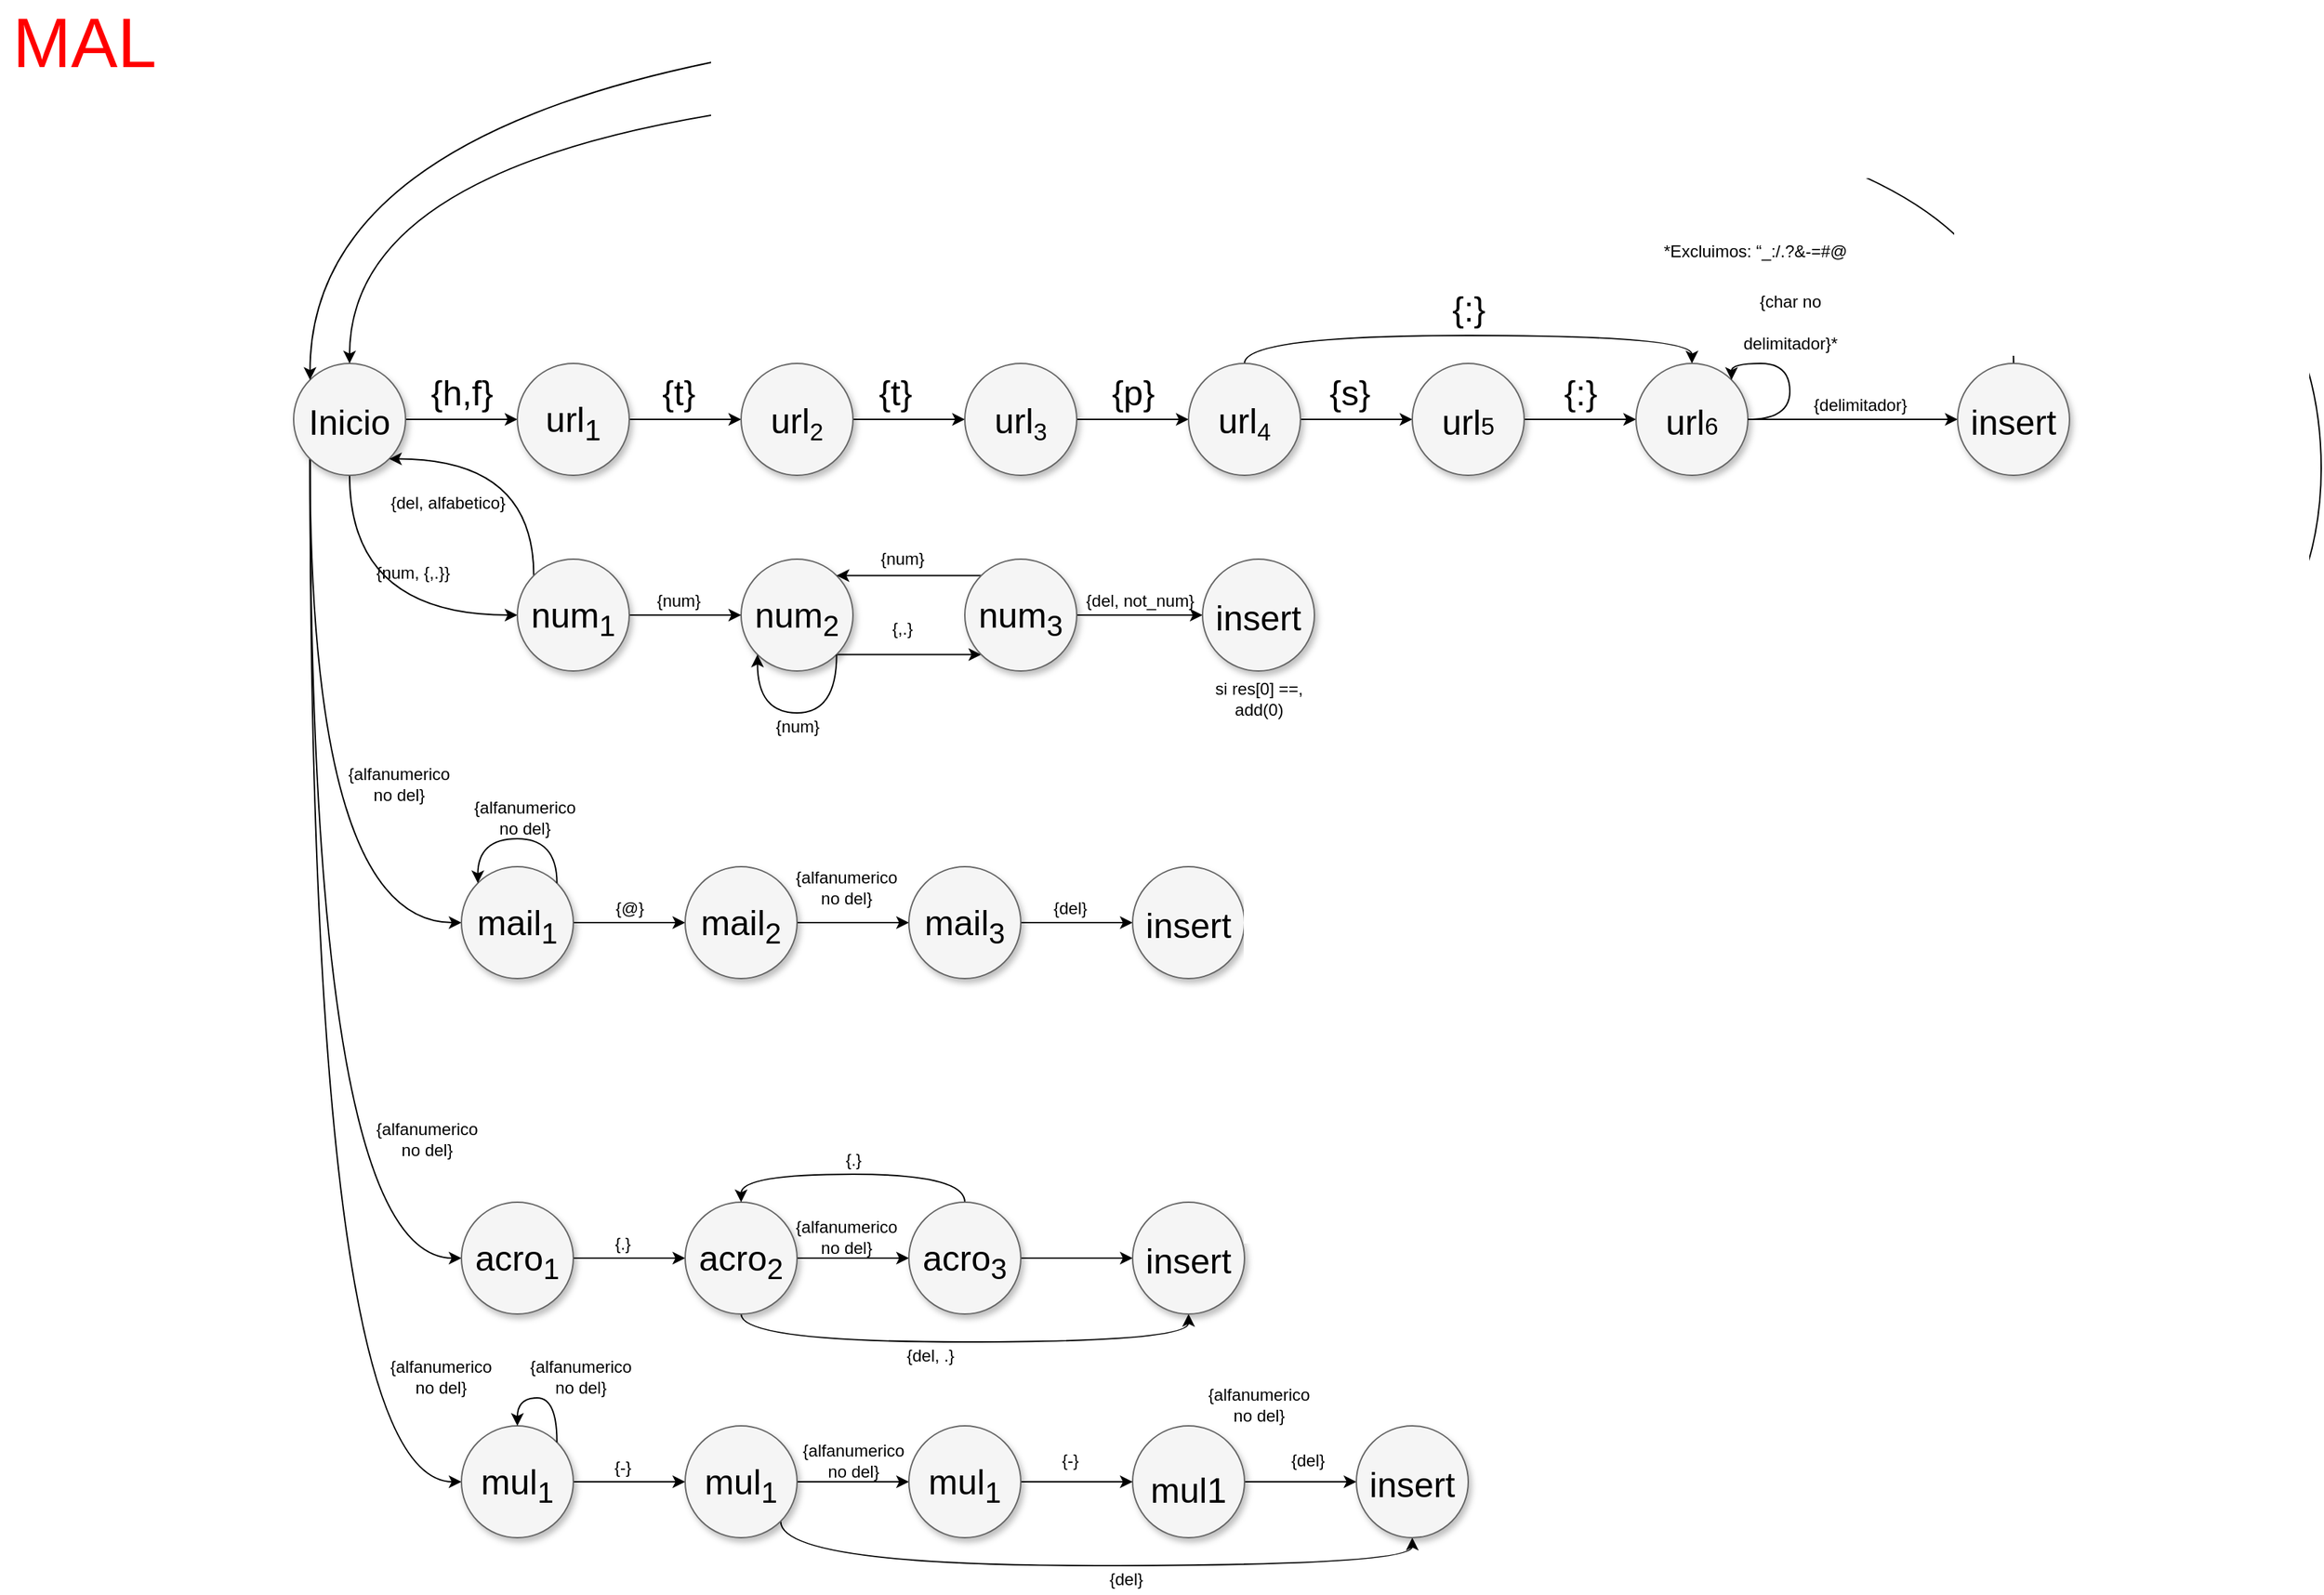 <mxfile version="16.5.3" type="device" pages="7"><diagram name="DiagramaGeneral" id="ff44883e-f642-bcb2-894b-16b3d25a3f0b"><mxGraphModel dx="1506" dy="2003" grid="1" gridSize="10" guides="1" tooltips="1" connect="1" arrows="1" fold="1" page="1" pageScale="1.5" pageWidth="1169" pageHeight="826" background="none" math="0" shadow="0"><root><mxCell id="0" style=";html=1;"/><mxCell id="1" style=";html=1;" parent="0"/><mxCell id="dLu3FweWP3qRwxLYcjOA-3" style="edgeStyle=orthogonalEdgeStyle;rounded=0;orthogonalLoop=1;jettySize=auto;html=1;exitX=1;exitY=0.5;exitDx=0;exitDy=0;entryX=0;entryY=0.5;entryDx=0;entryDy=0;fontSize=25;" parent="1" source="dLu3FweWP3qRwxLYcjOA-1" target="dLu3FweWP3qRwxLYcjOA-2" edge="1"><mxGeometry relative="1" as="geometry"/></mxCell><mxCell id="dLu3FweWP3qRwxLYcjOA-57" style="edgeStyle=orthogonalEdgeStyle;curved=1;rounded=0;orthogonalLoop=1;jettySize=auto;html=1;exitX=0.5;exitY=1;exitDx=0;exitDy=0;entryX=0;entryY=0.5;entryDx=0;entryDy=0;fontSize=12;" parent="1" source="dLu3FweWP3qRwxLYcjOA-1" target="dLu3FweWP3qRwxLYcjOA-56" edge="1"><mxGeometry relative="1" as="geometry"/></mxCell><mxCell id="dLu3FweWP3qRwxLYcjOA-65" style="edgeStyle=orthogonalEdgeStyle;curved=1;rounded=0;orthogonalLoop=1;jettySize=auto;html=1;exitX=0;exitY=1;exitDx=0;exitDy=0;entryX=0;entryY=0.5;entryDx=0;entryDy=0;fontSize=12;" parent="1" source="dLu3FweWP3qRwxLYcjOA-1" target="dLu3FweWP3qRwxLYcjOA-64" edge="1"><mxGeometry relative="1" as="geometry"><Array as="points"><mxPoint x="252" y="-520"/></Array></mxGeometry></mxCell><mxCell id="dLu3FweWP3qRwxLYcjOA-83" style="edgeStyle=orthogonalEdgeStyle;curved=1;rounded=0;orthogonalLoop=1;jettySize=auto;html=1;exitX=0;exitY=1;exitDx=0;exitDy=0;entryX=0;entryY=0.5;entryDx=0;entryDy=0;fontSize=12;" parent="1" source="dLu3FweWP3qRwxLYcjOA-1" target="dLu3FweWP3qRwxLYcjOA-82" edge="1"><mxGeometry relative="1" as="geometry"><Array as="points"><mxPoint x="252" y="-280"/></Array></mxGeometry></mxCell><mxCell id="dLu3FweWP3qRwxLYcjOA-98" style="edgeStyle=orthogonalEdgeStyle;curved=1;rounded=0;orthogonalLoop=1;jettySize=auto;html=1;exitX=0;exitY=1;exitDx=0;exitDy=0;entryX=0;entryY=0.5;entryDx=0;entryDy=0;fontSize=12;" parent="1" source="dLu3FweWP3qRwxLYcjOA-1" target="dLu3FweWP3qRwxLYcjOA-97" edge="1"><mxGeometry relative="1" as="geometry"><Array as="points"><mxPoint x="252" y="-120"/></Array></mxGeometry></mxCell><mxCell id="dLu3FweWP3qRwxLYcjOA-1" value="&lt;font style=&quot;font-size: 25px&quot;&gt;Inicio&lt;/font&gt;" style="ellipse;whiteSpace=wrap;html=1;rounded=0;shadow=1;strokeColor=#666666;strokeWidth=1;fontSize=30;align=center;fillColor=#f5f5f5;" parent="1" vertex="1"><mxGeometry x="240" y="-920" width="80" height="80" as="geometry"/></mxCell><mxCell id="dLu3FweWP3qRwxLYcjOA-6" style="edgeStyle=orthogonalEdgeStyle;rounded=0;orthogonalLoop=1;jettySize=auto;html=1;exitX=1;exitY=0.5;exitDx=0;exitDy=0;entryX=0;entryY=0.5;entryDx=0;entryDy=0;fontSize=25;" parent="1" source="dLu3FweWP3qRwxLYcjOA-2" target="dLu3FweWP3qRwxLYcjOA-5" edge="1"><mxGeometry relative="1" as="geometry"/></mxCell><mxCell id="dLu3FweWP3qRwxLYcjOA-2" value="&lt;span style=&quot;font-size: 25px&quot;&gt;url&lt;sub&gt;1&lt;/sub&gt;&lt;/span&gt;" style="ellipse;whiteSpace=wrap;html=1;rounded=0;shadow=1;strokeColor=#666666;strokeWidth=1;fontSize=30;align=center;fillColor=#f5f5f5;" parent="1" vertex="1"><mxGeometry x="400" y="-920" width="80" height="80" as="geometry"/></mxCell><mxCell id="dLu3FweWP3qRwxLYcjOA-4" value="{h,f}" style="text;html=1;align=center;verticalAlign=middle;resizable=0;points=[];autosize=1;strokeColor=none;fillColor=none;fontSize=25;" parent="1" vertex="1"><mxGeometry x="330" y="-920" width="60" height="40" as="geometry"/></mxCell><mxCell id="dLu3FweWP3qRwxLYcjOA-9" style="edgeStyle=orthogonalEdgeStyle;rounded=0;orthogonalLoop=1;jettySize=auto;html=1;exitX=1;exitY=0.5;exitDx=0;exitDy=0;entryX=0;entryY=0.5;entryDx=0;entryDy=0;fontSize=25;" parent="1" source="dLu3FweWP3qRwxLYcjOA-5" target="dLu3FweWP3qRwxLYcjOA-8" edge="1"><mxGeometry relative="1" as="geometry"/></mxCell><mxCell id="dLu3FweWP3qRwxLYcjOA-5" value="&lt;span style=&quot;font-size: 25px&quot;&gt;url&lt;/span&gt;&lt;span style=&quot;font-size: 20.833px&quot;&gt;&lt;sub&gt;2&lt;/sub&gt;&lt;/span&gt;" style="ellipse;whiteSpace=wrap;html=1;rounded=0;shadow=1;strokeColor=#666666;strokeWidth=1;fontSize=30;align=center;fillColor=#f5f5f5;" parent="1" vertex="1"><mxGeometry x="560" y="-920" width="80" height="80" as="geometry"/></mxCell><mxCell id="dLu3FweWP3qRwxLYcjOA-7" value="{t}" style="text;html=1;align=center;verticalAlign=middle;resizable=0;points=[];autosize=1;strokeColor=none;fillColor=none;fontSize=25;" parent="1" vertex="1"><mxGeometry x="495" y="-920" width="40" height="40" as="geometry"/></mxCell><mxCell id="dLu3FweWP3qRwxLYcjOA-12" style="edgeStyle=orthogonalEdgeStyle;rounded=0;orthogonalLoop=1;jettySize=auto;html=1;exitX=1;exitY=0.5;exitDx=0;exitDy=0;entryX=0;entryY=0.5;entryDx=0;entryDy=0;fontSize=25;" parent="1" source="dLu3FweWP3qRwxLYcjOA-8" target="dLu3FweWP3qRwxLYcjOA-11" edge="1"><mxGeometry relative="1" as="geometry"/></mxCell><mxCell id="dLu3FweWP3qRwxLYcjOA-8" value="&lt;span style=&quot;font-size: 25px&quot;&gt;url&lt;/span&gt;&lt;span style=&quot;font-size: 20.833px&quot;&gt;&lt;sub&gt;3&lt;/sub&gt;&lt;/span&gt;" style="ellipse;whiteSpace=wrap;html=1;rounded=0;shadow=1;strokeColor=#666666;strokeWidth=1;fontSize=30;align=center;fillColor=#f5f5f5;" parent="1" vertex="1"><mxGeometry x="720" y="-920" width="80" height="80" as="geometry"/></mxCell><mxCell id="dLu3FweWP3qRwxLYcjOA-10" value="{t}" style="text;html=1;align=center;verticalAlign=middle;resizable=0;points=[];autosize=1;strokeColor=none;fillColor=none;fontSize=25;" parent="1" vertex="1"><mxGeometry x="650" y="-920" width="40" height="40" as="geometry"/></mxCell><mxCell id="dLu3FweWP3qRwxLYcjOA-15" style="edgeStyle=orthogonalEdgeStyle;rounded=0;orthogonalLoop=1;jettySize=auto;html=1;exitX=1;exitY=0.5;exitDx=0;exitDy=0;entryX=0;entryY=0.5;entryDx=0;entryDy=0;fontSize=25;" parent="1" source="dLu3FweWP3qRwxLYcjOA-11" target="dLu3FweWP3qRwxLYcjOA-14" edge="1"><mxGeometry relative="1" as="geometry"/></mxCell><mxCell id="dLu3FweWP3qRwxLYcjOA-22" style="edgeStyle=orthogonalEdgeStyle;curved=1;rounded=0;orthogonalLoop=1;jettySize=auto;html=1;exitX=0.5;exitY=0;exitDx=0;exitDy=0;entryX=0.5;entryY=0;entryDx=0;entryDy=0;fontSize=25;" parent="1" source="dLu3FweWP3qRwxLYcjOA-11" target="dLu3FweWP3qRwxLYcjOA-19" edge="1"><mxGeometry relative="1" as="geometry"/></mxCell><mxCell id="dLu3FweWP3qRwxLYcjOA-11" value="&lt;span style=&quot;font-size: 25px&quot;&gt;url&lt;/span&gt;&lt;span style=&quot;font-size: 20.833px&quot;&gt;&lt;sub&gt;4&lt;/sub&gt;&lt;/span&gt;" style="ellipse;whiteSpace=wrap;html=1;rounded=0;shadow=1;strokeColor=#666666;strokeWidth=1;fontSize=30;align=center;fillColor=#f5f5f5;" parent="1" vertex="1"><mxGeometry x="880" y="-920" width="80" height="80" as="geometry"/></mxCell><mxCell id="dLu3FweWP3qRwxLYcjOA-13" value="{p}" style="text;html=1;align=center;verticalAlign=middle;resizable=0;points=[];autosize=1;strokeColor=none;fillColor=none;fontSize=25;" parent="1" vertex="1"><mxGeometry x="815" y="-920" width="50" height="40" as="geometry"/></mxCell><mxCell id="dLu3FweWP3qRwxLYcjOA-20" style="edgeStyle=orthogonalEdgeStyle;curved=1;rounded=0;orthogonalLoop=1;jettySize=auto;html=1;exitX=1;exitY=0.5;exitDx=0;exitDy=0;entryX=0;entryY=0.5;entryDx=0;entryDy=0;fontSize=25;" parent="1" source="dLu3FweWP3qRwxLYcjOA-14" target="dLu3FweWP3qRwxLYcjOA-19" edge="1"><mxGeometry relative="1" as="geometry"/></mxCell><mxCell id="dLu3FweWP3qRwxLYcjOA-14" value="&lt;span style=&quot;font-size: 25px&quot;&gt;url&lt;/span&gt;&lt;span style=&quot;font-size: 17.361px&quot;&gt;5&lt;/span&gt;" style="ellipse;whiteSpace=wrap;html=1;rounded=0;shadow=1;strokeColor=#666666;strokeWidth=1;fontSize=30;align=center;fillColor=#f5f5f5;" parent="1" vertex="1"><mxGeometry x="1040" y="-920" width="80" height="80" as="geometry"/></mxCell><mxCell id="dLu3FweWP3qRwxLYcjOA-16" value="{s}" style="text;html=1;align=center;verticalAlign=middle;resizable=0;points=[];autosize=1;strokeColor=none;fillColor=none;fontSize=25;" parent="1" vertex="1"><mxGeometry x="975" y="-920" width="40" height="40" as="geometry"/></mxCell><mxCell id="dLu3FweWP3qRwxLYcjOA-41" style="edgeStyle=orthogonalEdgeStyle;curved=1;rounded=0;orthogonalLoop=1;jettySize=auto;html=1;exitX=1;exitY=0.5;exitDx=0;exitDy=0;entryX=0;entryY=0.5;entryDx=0;entryDy=0;fontSize=12;" parent="1" source="dLu3FweWP3qRwxLYcjOA-19" target="dLu3FweWP3qRwxLYcjOA-27" edge="1"><mxGeometry relative="1" as="geometry"/></mxCell><mxCell id="dLu3FweWP3qRwxLYcjOA-19" value="&lt;span style=&quot;font-size: 25px&quot;&gt;url&lt;/span&gt;&lt;span style=&quot;font-size: 17.361px&quot;&gt;6&lt;/span&gt;" style="ellipse;whiteSpace=wrap;html=1;rounded=0;shadow=1;strokeColor=#666666;strokeWidth=1;fontSize=30;align=center;fillColor=#f5f5f5;" parent="1" vertex="1"><mxGeometry x="1200" y="-920" width="80" height="80" as="geometry"/></mxCell><mxCell id="dLu3FweWP3qRwxLYcjOA-21" value="{:}" style="text;html=1;align=center;verticalAlign=middle;resizable=0;points=[];autosize=1;strokeColor=none;fillColor=none;fontSize=25;" parent="1" vertex="1"><mxGeometry x="1140" y="-920" width="40" height="40" as="geometry"/></mxCell><mxCell id="dLu3FweWP3qRwxLYcjOA-23" value="{:}" style="text;html=1;align=center;verticalAlign=middle;resizable=0;points=[];autosize=1;strokeColor=none;fillColor=none;fontSize=25;" parent="1" vertex="1"><mxGeometry x="1060" y="-980" width="40" height="40" as="geometry"/></mxCell><mxCell id="dLu3FweWP3qRwxLYcjOA-26" value="&lt;font style=&quot;font-size: 12px ; line-height: 0.5&quot;&gt;{char no &lt;br&gt;delimitador}*&lt;/font&gt;" style="text;html=1;align=center;verticalAlign=middle;resizable=0;points=[];autosize=1;strokeColor=none;fillColor=none;fontSize=25;" parent="1" vertex="1"><mxGeometry x="1270" y="-990" width="80" height="70" as="geometry"/></mxCell><mxCell id="dLu3FweWP3qRwxLYcjOA-33" style="edgeStyle=orthogonalEdgeStyle;curved=1;rounded=0;orthogonalLoop=1;jettySize=auto;html=1;exitX=0.5;exitY=0;exitDx=0;exitDy=0;entryX=0.5;entryY=0;entryDx=0;entryDy=0;fontSize=12;" parent="1" source="dLu3FweWP3qRwxLYcjOA-27" target="dLu3FweWP3qRwxLYcjOA-1" edge="1"><mxGeometry relative="1" as="geometry"><Array as="points"><mxPoint x="1470" y="-920"/><mxPoint x="1470" y="-1120"/><mxPoint x="280" y="-1120"/></Array></mxGeometry></mxCell><mxCell id="dLu3FweWP3qRwxLYcjOA-27" value="&lt;span style=&quot;font-size: 25px&quot;&gt;insert&lt;/span&gt;" style="ellipse;whiteSpace=wrap;html=1;rounded=0;shadow=1;strokeColor=#666666;strokeWidth=1;fontSize=30;align=center;fillColor=#f5f5f5;" parent="1" vertex="1"><mxGeometry x="1430" y="-920" width="80" height="80" as="geometry"/></mxCell><mxCell id="dLu3FweWP3qRwxLYcjOA-30" value="*Excluimos:&amp;nbsp;“_:/.?&amp;amp;-=#@" style="text;html=1;align=center;verticalAlign=middle;resizable=0;points=[];autosize=1;strokeColor=none;fillColor=none;fontSize=12;" parent="1" vertex="1"><mxGeometry x="1210" y="-1010" width="150" height="20" as="geometry"/></mxCell><mxCell id="dLu3FweWP3qRwxLYcjOA-32" value="{delimitador}" style="text;html=1;align=center;verticalAlign=middle;resizable=0;points=[];autosize=1;strokeColor=none;fillColor=none;fontSize=12;" parent="1" vertex="1"><mxGeometry x="1320" y="-900" width="80" height="20" as="geometry"/></mxCell><mxCell id="dLu3FweWP3qRwxLYcjOA-51" style="edgeStyle=orthogonalEdgeStyle;curved=1;rounded=0;orthogonalLoop=1;jettySize=auto;html=1;exitX=1;exitY=1;exitDx=0;exitDy=0;entryX=0;entryY=1;entryDx=0;entryDy=0;fontSize=12;" parent="1" source="dLu3FweWP3qRwxLYcjOA-34" target="dLu3FweWP3qRwxLYcjOA-37" edge="1"><mxGeometry relative="1" as="geometry"/></mxCell><mxCell id="dLu3FweWP3qRwxLYcjOA-34" value="&lt;span style=&quot;font-size: 25px&quot;&gt;num&lt;sub&gt;2&lt;/sub&gt;&lt;/span&gt;" style="ellipse;whiteSpace=wrap;html=1;rounded=0;shadow=1;strokeColor=#666666;strokeWidth=1;fontSize=30;align=center;fillColor=#f5f5f5;" parent="1" vertex="1"><mxGeometry x="560" y="-780" width="80" height="80" as="geometry"/></mxCell><mxCell id="dLu3FweWP3qRwxLYcjOA-42" style="edgeStyle=orthogonalEdgeStyle;curved=1;rounded=0;orthogonalLoop=1;jettySize=auto;html=1;exitX=0;exitY=0;exitDx=0;exitDy=0;entryX=1;entryY=0;entryDx=0;entryDy=0;fontSize=12;" parent="1" source="dLu3FweWP3qRwxLYcjOA-37" target="dLu3FweWP3qRwxLYcjOA-34" edge="1"><mxGeometry relative="1" as="geometry"/></mxCell><mxCell id="dLu3FweWP3qRwxLYcjOA-52" style="edgeStyle=orthogonalEdgeStyle;curved=1;rounded=0;orthogonalLoop=1;jettySize=auto;html=1;exitX=1;exitY=0.5;exitDx=0;exitDy=0;entryX=0;entryY=0.5;entryDx=0;entryDy=0;fontSize=12;" parent="1" source="dLu3FweWP3qRwxLYcjOA-37" target="dLu3FweWP3qRwxLYcjOA-47" edge="1"><mxGeometry relative="1" as="geometry"/></mxCell><mxCell id="dLu3FweWP3qRwxLYcjOA-37" value="&lt;span style=&quot;font-size: 25px&quot;&gt;num&lt;sub&gt;3&lt;/sub&gt;&lt;/span&gt;" style="ellipse;whiteSpace=wrap;html=1;rounded=0;shadow=1;strokeColor=#666666;strokeWidth=1;fontSize=30;align=center;fillColor=#f5f5f5;" parent="1" vertex="1"><mxGeometry x="720" y="-780" width="80" height="80" as="geometry"/></mxCell><mxCell id="dLu3FweWP3qRwxLYcjOA-39" value="{,.}" style="text;html=1;align=center;verticalAlign=middle;resizable=0;points=[];autosize=1;strokeColor=none;fillColor=none;fontSize=12;" parent="1" vertex="1"><mxGeometry x="660" y="-740" width="30" height="20" as="geometry"/></mxCell><mxCell id="dLu3FweWP3qRwxLYcjOA-40" style="edgeStyle=orthogonalEdgeStyle;curved=1;rounded=0;orthogonalLoop=1;jettySize=auto;html=1;exitX=1;exitY=0.5;exitDx=0;exitDy=0;entryX=1;entryY=0;entryDx=0;entryDy=0;fontSize=12;" parent="1" source="dLu3FweWP3qRwxLYcjOA-19" target="dLu3FweWP3qRwxLYcjOA-19" edge="1"><mxGeometry relative="1" as="geometry"><Array as="points"><mxPoint x="1310" y="-880"/><mxPoint x="1310" y="-920"/><mxPoint x="1268" y="-920"/></Array></mxGeometry></mxCell><mxCell id="dLu3FweWP3qRwxLYcjOA-43" value="{num}" style="text;html=1;align=center;verticalAlign=middle;resizable=0;points=[];autosize=1;strokeColor=none;fillColor=none;fontSize=12;" parent="1" vertex="1"><mxGeometry x="650" y="-790" width="50" height="20" as="geometry"/></mxCell><mxCell id="dLu3FweWP3qRwxLYcjOA-46" value="{num}" style="text;html=1;align=center;verticalAlign=middle;resizable=0;points=[];autosize=1;strokeColor=none;fillColor=none;fontSize=12;" parent="1" vertex="1"><mxGeometry x="575" y="-670" width="50" height="20" as="geometry"/></mxCell><mxCell id="dLu3FweWP3qRwxLYcjOA-47" value="&lt;span style=&quot;font-size: 25px&quot;&gt;insert&lt;/span&gt;" style="ellipse;whiteSpace=wrap;html=1;rounded=0;shadow=1;strokeColor=#666666;strokeWidth=1;fontSize=30;align=center;fillColor=#f5f5f5;" parent="1" vertex="1"><mxGeometry x="890" y="-780" width="80" height="80" as="geometry"/></mxCell><mxCell id="dLu3FweWP3qRwxLYcjOA-49" style="edgeStyle=orthogonalEdgeStyle;curved=1;rounded=0;orthogonalLoop=1;jettySize=auto;html=1;exitX=1;exitY=1;exitDx=0;exitDy=0;entryX=0;entryY=1;entryDx=0;entryDy=0;fontSize=12;" parent="1" source="dLu3FweWP3qRwxLYcjOA-34" target="dLu3FweWP3qRwxLYcjOA-34" edge="1"><mxGeometry relative="1" as="geometry"><Array as="points"><mxPoint x="628" y="-670"/><mxPoint x="572" y="-670"/></Array></mxGeometry></mxCell><mxCell id="dLu3FweWP3qRwxLYcjOA-53" value="{del, not_num}" style="text;html=1;align=center;verticalAlign=middle;resizable=0;points=[];autosize=1;strokeColor=none;fillColor=none;fontSize=12;" parent="1" vertex="1"><mxGeometry x="800" y="-760" width="90" height="20" as="geometry"/></mxCell><mxCell id="dLu3FweWP3qRwxLYcjOA-54" value="{num, {,.}}" style="text;html=1;align=center;verticalAlign=middle;resizable=0;points=[];autosize=1;strokeColor=none;fillColor=none;fontSize=12;" parent="1" vertex="1"><mxGeometry x="290" y="-780" width="70" height="20" as="geometry"/></mxCell><mxCell id="dLu3FweWP3qRwxLYcjOA-55" value="si res[0] ==,&lt;br&gt;add(0)" style="text;html=1;align=center;verticalAlign=middle;resizable=0;points=[];autosize=1;strokeColor=none;fillColor=none;fontSize=12;" parent="1" vertex="1"><mxGeometry x="890" y="-695" width="80" height="30" as="geometry"/></mxCell><mxCell id="dLu3FweWP3qRwxLYcjOA-58" style="edgeStyle=orthogonalEdgeStyle;curved=1;rounded=0;orthogonalLoop=1;jettySize=auto;html=1;exitX=1;exitY=0.5;exitDx=0;exitDy=0;entryX=0;entryY=0.5;entryDx=0;entryDy=0;fontSize=12;" parent="1" source="dLu3FweWP3qRwxLYcjOA-56" target="dLu3FweWP3qRwxLYcjOA-34" edge="1"><mxGeometry relative="1" as="geometry"/></mxCell><mxCell id="dLu3FweWP3qRwxLYcjOA-60" style="edgeStyle=orthogonalEdgeStyle;curved=1;rounded=0;orthogonalLoop=1;jettySize=auto;html=1;exitX=0;exitY=0;exitDx=0;exitDy=0;entryX=1;entryY=1;entryDx=0;entryDy=0;fontSize=12;" parent="1" source="dLu3FweWP3qRwxLYcjOA-56" target="dLu3FweWP3qRwxLYcjOA-1" edge="1"><mxGeometry relative="1" as="geometry"><Array as="points"><mxPoint x="412" y="-852"/></Array></mxGeometry></mxCell><mxCell id="dLu3FweWP3qRwxLYcjOA-56" value="&lt;span style=&quot;font-size: 25px&quot;&gt;num&lt;sub&gt;1&lt;/sub&gt;&lt;/span&gt;" style="ellipse;whiteSpace=wrap;html=1;rounded=0;shadow=1;strokeColor=#666666;strokeWidth=1;fontSize=30;align=center;fillColor=#f5f5f5;" parent="1" vertex="1"><mxGeometry x="400" y="-780" width="80" height="80" as="geometry"/></mxCell><mxCell id="dLu3FweWP3qRwxLYcjOA-59" value="{num}" style="text;html=1;align=center;verticalAlign=middle;resizable=0;points=[];autosize=1;strokeColor=none;fillColor=none;fontSize=12;" parent="1" vertex="1"><mxGeometry x="490" y="-760" width="50" height="20" as="geometry"/></mxCell><mxCell id="dLu3FweWP3qRwxLYcjOA-61" value="{del, alfabetico}" style="text;html=1;align=center;verticalAlign=middle;resizable=0;points=[];autosize=1;strokeColor=none;fillColor=none;fontSize=12;" parent="1" vertex="1"><mxGeometry x="300" y="-830" width="100" height="20" as="geometry"/></mxCell><mxCell id="dLu3FweWP3qRwxLYcjOA-70" style="edgeStyle=orthogonalEdgeStyle;curved=1;rounded=0;orthogonalLoop=1;jettySize=auto;html=1;exitX=1;exitY=0.5;exitDx=0;exitDy=0;entryX=0;entryY=0.5;entryDx=0;entryDy=0;fontSize=12;" parent="1" source="dLu3FweWP3qRwxLYcjOA-64" target="dLu3FweWP3qRwxLYcjOA-69" edge="1"><mxGeometry relative="1" as="geometry"/></mxCell><mxCell id="dLu3FweWP3qRwxLYcjOA-64" value="&lt;span style=&quot;font-size: 25px&quot;&gt;mail&lt;sub&gt;1&lt;/sub&gt;&lt;/span&gt;" style="ellipse;whiteSpace=wrap;html=1;rounded=0;shadow=1;strokeColor=#666666;strokeWidth=1;fontSize=30;align=center;fillColor=#f5f5f5;" parent="1" vertex="1"><mxGeometry x="360" y="-560" width="80" height="80" as="geometry"/></mxCell><mxCell id="dLu3FweWP3qRwxLYcjOA-66" value="{alfanumerico&lt;br&gt;no del}" style="text;html=1;align=center;verticalAlign=middle;resizable=0;points=[];autosize=1;strokeColor=none;fillColor=none;fontSize=12;" parent="1" vertex="1"><mxGeometry x="270" y="-634" width="90" height="30" as="geometry"/></mxCell><mxCell id="dLu3FweWP3qRwxLYcjOA-67" style="edgeStyle=orthogonalEdgeStyle;curved=1;rounded=0;orthogonalLoop=1;jettySize=auto;html=1;exitX=1;exitY=0;exitDx=0;exitDy=0;entryX=0;entryY=0;entryDx=0;entryDy=0;fontSize=12;" parent="1" source="dLu3FweWP3qRwxLYcjOA-64" target="dLu3FweWP3qRwxLYcjOA-64" edge="1"><mxGeometry relative="1" as="geometry"><Array as="points"><mxPoint x="428" y="-580"/><mxPoint x="372" y="-580"/></Array></mxGeometry></mxCell><mxCell id="dLu3FweWP3qRwxLYcjOA-68" value="{alfanumerico&lt;br&gt;no del}" style="text;html=1;align=center;verticalAlign=middle;resizable=0;points=[];autosize=1;strokeColor=none;fillColor=none;fontSize=12;" parent="1" vertex="1"><mxGeometry x="360" y="-610" width="90" height="30" as="geometry"/></mxCell><mxCell id="dLu3FweWP3qRwxLYcjOA-73" style="edgeStyle=orthogonalEdgeStyle;curved=1;rounded=0;orthogonalLoop=1;jettySize=auto;html=1;exitX=1;exitY=0.5;exitDx=0;exitDy=0;entryX=0;entryY=0.5;entryDx=0;entryDy=0;fontSize=12;" parent="1" source="dLu3FweWP3qRwxLYcjOA-69" target="dLu3FweWP3qRwxLYcjOA-71" edge="1"><mxGeometry relative="1" as="geometry"/></mxCell><mxCell id="dLu3FweWP3qRwxLYcjOA-69" value="&lt;span style=&quot;font-size: 25px&quot;&gt;mail&lt;sub&gt;2&lt;/sub&gt;&lt;/span&gt;" style="ellipse;whiteSpace=wrap;html=1;rounded=0;shadow=1;strokeColor=#666666;strokeWidth=1;fontSize=30;align=center;fillColor=#f5f5f5;" parent="1" vertex="1"><mxGeometry x="520" y="-560" width="80" height="80" as="geometry"/></mxCell><mxCell id="dLu3FweWP3qRwxLYcjOA-76" style="edgeStyle=orthogonalEdgeStyle;curved=1;rounded=0;orthogonalLoop=1;jettySize=auto;html=1;exitX=1;exitY=0.5;exitDx=0;exitDy=0;entryX=0;entryY=0.5;entryDx=0;entryDy=0;fontSize=12;" parent="1" source="dLu3FweWP3qRwxLYcjOA-71" target="dLu3FweWP3qRwxLYcjOA-75" edge="1"><mxGeometry relative="1" as="geometry"/></mxCell><mxCell id="dLu3FweWP3qRwxLYcjOA-71" value="&lt;span style=&quot;font-size: 25px&quot;&gt;mail&lt;sub&gt;3&lt;/sub&gt;&lt;/span&gt;" style="ellipse;whiteSpace=wrap;html=1;rounded=0;shadow=1;strokeColor=#666666;strokeWidth=1;fontSize=30;align=center;fillColor=#f5f5f5;" parent="1" vertex="1"><mxGeometry x="680" y="-560" width="80" height="80" as="geometry"/></mxCell><mxCell id="dLu3FweWP3qRwxLYcjOA-72" value="{@}" style="text;html=1;align=center;verticalAlign=middle;resizable=0;points=[];autosize=1;strokeColor=none;fillColor=none;fontSize=12;" parent="1" vertex="1"><mxGeometry x="460" y="-540" width="40" height="20" as="geometry"/></mxCell><mxCell id="dLu3FweWP3qRwxLYcjOA-74" value="{alfanumerico&lt;br&gt;no del}" style="text;html=1;align=center;verticalAlign=middle;resizable=0;points=[];autosize=1;strokeColor=none;fillColor=none;fontSize=12;" parent="1" vertex="1"><mxGeometry x="590" y="-560" width="90" height="30" as="geometry"/></mxCell><mxCell id="dLu3FweWP3qRwxLYcjOA-81" style="edgeStyle=orthogonalEdgeStyle;curved=1;rounded=0;orthogonalLoop=1;jettySize=auto;html=1;exitX=1;exitY=0.5;exitDx=0;exitDy=0;entryX=0;entryY=0;entryDx=0;entryDy=0;fontSize=12;" parent="1" source="dLu3FweWP3qRwxLYcjOA-75" target="dLu3FweWP3qRwxLYcjOA-1" edge="1"><mxGeometry relative="1" as="geometry"><Array as="points"><mxPoint x="1690" y="-520"/><mxPoint x="1690" y="-1170"/><mxPoint x="252" y="-1170"/></Array></mxGeometry></mxCell><mxCell id="dLu3FweWP3qRwxLYcjOA-75" value="&lt;span style=&quot;font-size: 25px&quot;&gt;insert&lt;/span&gt;" style="ellipse;whiteSpace=wrap;html=1;rounded=0;shadow=1;strokeColor=#666666;strokeWidth=1;fontSize=30;align=center;fillColor=#f5f5f5;" parent="1" vertex="1"><mxGeometry x="840" y="-560" width="80" height="80" as="geometry"/></mxCell><mxCell id="dLu3FweWP3qRwxLYcjOA-77" value="{del}" style="text;html=1;align=center;verticalAlign=middle;resizable=0;points=[];autosize=1;strokeColor=none;fillColor=none;fontSize=12;" parent="1" vertex="1"><mxGeometry x="775" y="-540" width="40" height="20" as="geometry"/></mxCell><mxCell id="dLu3FweWP3qRwxLYcjOA-86" style="edgeStyle=orthogonalEdgeStyle;curved=1;rounded=0;orthogonalLoop=1;jettySize=auto;html=1;exitX=1;exitY=0.5;exitDx=0;exitDy=0;entryX=0;entryY=0.5;entryDx=0;entryDy=0;fontSize=12;" parent="1" source="dLu3FweWP3qRwxLYcjOA-82" target="dLu3FweWP3qRwxLYcjOA-85" edge="1"><mxGeometry relative="1" as="geometry"/></mxCell><mxCell id="dLu3FweWP3qRwxLYcjOA-82" value="&lt;span style=&quot;font-size: 25px&quot;&gt;acro&lt;sub&gt;1&lt;/sub&gt;&lt;/span&gt;" style="ellipse;whiteSpace=wrap;html=1;rounded=0;shadow=1;strokeColor=#666666;strokeWidth=1;fontSize=30;align=center;fillColor=#f5f5f5;" parent="1" vertex="1"><mxGeometry x="360" y="-320" width="80" height="80" as="geometry"/></mxCell><mxCell id="dLu3FweWP3qRwxLYcjOA-84" value="{alfanumerico&lt;br&gt;no del}" style="text;html=1;align=center;verticalAlign=middle;resizable=0;points=[];autosize=1;strokeColor=none;fillColor=none;fontSize=12;" parent="1" vertex="1"><mxGeometry x="290" y="-380" width="90" height="30" as="geometry"/></mxCell><mxCell id="dLu3FweWP3qRwxLYcjOA-89" style="edgeStyle=orthogonalEdgeStyle;curved=1;rounded=0;orthogonalLoop=1;jettySize=auto;html=1;exitX=1;exitY=0.5;exitDx=0;exitDy=0;entryX=0;entryY=0.5;entryDx=0;entryDy=0;fontSize=12;" parent="1" source="dLu3FweWP3qRwxLYcjOA-85" target="dLu3FweWP3qRwxLYcjOA-88" edge="1"><mxGeometry relative="1" as="geometry"/></mxCell><mxCell id="dLu3FweWP3qRwxLYcjOA-95" style="edgeStyle=orthogonalEdgeStyle;curved=1;rounded=0;orthogonalLoop=1;jettySize=auto;html=1;exitX=0.5;exitY=1;exitDx=0;exitDy=0;entryX=0.5;entryY=1;entryDx=0;entryDy=0;fontSize=12;" parent="1" source="dLu3FweWP3qRwxLYcjOA-85" target="dLu3FweWP3qRwxLYcjOA-91" edge="1"><mxGeometry relative="1" as="geometry"/></mxCell><mxCell id="dLu3FweWP3qRwxLYcjOA-85" value="&lt;span style=&quot;font-size: 25px&quot;&gt;acro&lt;sub&gt;2&lt;/sub&gt;&lt;/span&gt;" style="ellipse;whiteSpace=wrap;html=1;rounded=0;shadow=1;strokeColor=#666666;strokeWidth=1;fontSize=30;align=center;fillColor=#f5f5f5;" parent="1" vertex="1"><mxGeometry x="520" y="-320" width="80" height="80" as="geometry"/></mxCell><mxCell id="dLu3FweWP3qRwxLYcjOA-87" value="{.}" style="text;html=1;align=center;verticalAlign=middle;resizable=0;points=[];autosize=1;strokeColor=none;fillColor=none;fontSize=12;" parent="1" vertex="1"><mxGeometry x="460" y="-300" width="30" height="20" as="geometry"/></mxCell><mxCell id="dLu3FweWP3qRwxLYcjOA-92" style="edgeStyle=orthogonalEdgeStyle;curved=1;rounded=0;orthogonalLoop=1;jettySize=auto;html=1;exitX=0.5;exitY=0;exitDx=0;exitDy=0;entryX=0.5;entryY=0;entryDx=0;entryDy=0;fontSize=12;" parent="1" source="dLu3FweWP3qRwxLYcjOA-88" target="dLu3FweWP3qRwxLYcjOA-85" edge="1"><mxGeometry relative="1" as="geometry"/></mxCell><mxCell id="dLu3FweWP3qRwxLYcjOA-94" style="edgeStyle=orthogonalEdgeStyle;curved=1;rounded=0;orthogonalLoop=1;jettySize=auto;html=1;exitX=1;exitY=0.5;exitDx=0;exitDy=0;entryX=0;entryY=0.5;entryDx=0;entryDy=0;fontSize=12;" parent="1" source="dLu3FweWP3qRwxLYcjOA-88" target="dLu3FweWP3qRwxLYcjOA-91" edge="1"><mxGeometry relative="1" as="geometry"/></mxCell><mxCell id="dLu3FweWP3qRwxLYcjOA-88" value="&lt;span style=&quot;font-size: 25px&quot;&gt;acro&lt;sub&gt;3&lt;/sub&gt;&lt;/span&gt;" style="ellipse;whiteSpace=wrap;html=1;rounded=0;shadow=1;strokeColor=#666666;strokeWidth=1;fontSize=30;align=center;fillColor=#f5f5f5;" parent="1" vertex="1"><mxGeometry x="680" y="-320" width="80" height="80" as="geometry"/></mxCell><mxCell id="dLu3FweWP3qRwxLYcjOA-90" value="{alfanumerico&lt;br&gt;no del}" style="text;html=1;align=center;verticalAlign=middle;resizable=0;points=[];autosize=1;strokeColor=none;fillColor=none;fontSize=12;" parent="1" vertex="1"><mxGeometry x="590" y="-310" width="90" height="30" as="geometry"/></mxCell><mxCell id="dLu3FweWP3qRwxLYcjOA-91" value="&lt;span style=&quot;font-size: 25px&quot;&gt;insert&lt;/span&gt;" style="ellipse;whiteSpace=wrap;html=1;rounded=0;shadow=1;strokeColor=#666666;strokeWidth=1;fontSize=30;align=center;fillColor=#f5f5f5;" parent="1" vertex="1"><mxGeometry x="840" y="-320" width="80" height="80" as="geometry"/></mxCell><mxCell id="dLu3FweWP3qRwxLYcjOA-93" value="{.}" style="text;html=1;align=center;verticalAlign=middle;resizable=0;points=[];autosize=1;strokeColor=none;fillColor=none;fontSize=12;" parent="1" vertex="1"><mxGeometry x="625" y="-360" width="30" height="20" as="geometry"/></mxCell><mxCell id="dLu3FweWP3qRwxLYcjOA-96" value="{del, .}" style="text;html=1;align=center;verticalAlign=middle;resizable=0;points=[];autosize=1;strokeColor=none;fillColor=none;fontSize=12;" parent="1" vertex="1"><mxGeometry x="670" y="-220" width="50" height="20" as="geometry"/></mxCell><mxCell id="dLu3FweWP3qRwxLYcjOA-101" style="edgeStyle=orthogonalEdgeStyle;curved=1;rounded=0;orthogonalLoop=1;jettySize=auto;html=1;exitX=1;exitY=0.5;exitDx=0;exitDy=0;entryX=0;entryY=0.5;entryDx=0;entryDy=0;fontSize=12;" parent="1" source="dLu3FweWP3qRwxLYcjOA-97" target="dLu3FweWP3qRwxLYcjOA-100" edge="1"><mxGeometry relative="1" as="geometry"/></mxCell><mxCell id="dLu3FweWP3qRwxLYcjOA-97" value="&lt;span style=&quot;font-size: 25px&quot;&gt;mul&lt;sub&gt;1&lt;/sub&gt;&lt;/span&gt;" style="ellipse;whiteSpace=wrap;html=1;rounded=0;shadow=1;strokeColor=#666666;strokeWidth=1;fontSize=30;align=center;fillColor=#f5f5f5;" parent="1" vertex="1"><mxGeometry x="360" y="-160" width="80" height="80" as="geometry"/></mxCell><mxCell id="dLu3FweWP3qRwxLYcjOA-99" value="{alfanumerico&lt;br&gt;no del}" style="text;html=1;align=center;verticalAlign=middle;resizable=0;points=[];autosize=1;strokeColor=none;fillColor=none;fontSize=12;" parent="1" vertex="1"><mxGeometry x="300" y="-210" width="90" height="30" as="geometry"/></mxCell><mxCell id="dLu3FweWP3qRwxLYcjOA-120" style="edgeStyle=orthogonalEdgeStyle;curved=1;rounded=0;orthogonalLoop=1;jettySize=auto;html=1;exitX=1;exitY=0.5;exitDx=0;exitDy=0;entryX=0;entryY=0.5;entryDx=0;entryDy=0;fontSize=12;" parent="1" source="dLu3FweWP3qRwxLYcjOA-100" target="dLu3FweWP3qRwxLYcjOA-119" edge="1"><mxGeometry relative="1" as="geometry"/></mxCell><mxCell id="dLu3FweWP3qRwxLYcjOA-123" style="edgeStyle=orthogonalEdgeStyle;curved=1;rounded=0;orthogonalLoop=1;jettySize=auto;html=1;exitX=1;exitY=1;exitDx=0;exitDy=0;entryX=0.5;entryY=1;entryDx=0;entryDy=0;fontSize=12;" parent="1" source="dLu3FweWP3qRwxLYcjOA-100" target="dLu3FweWP3qRwxLYcjOA-112" edge="1"><mxGeometry relative="1" as="geometry"><Array as="points"><mxPoint x="588" y="-60"/><mxPoint x="1040" y="-60"/></Array></mxGeometry></mxCell><mxCell id="dLu3FweWP3qRwxLYcjOA-100" value="&lt;span style=&quot;font-size: 25px&quot;&gt;mul&lt;sub&gt;1&lt;/sub&gt;&lt;/span&gt;" style="ellipse;whiteSpace=wrap;html=1;rounded=0;shadow=1;strokeColor=#666666;strokeWidth=1;fontSize=30;align=center;fillColor=#f5f5f5;" parent="1" vertex="1"><mxGeometry x="520" y="-160" width="80" height="80" as="geometry"/></mxCell><mxCell id="dLu3FweWP3qRwxLYcjOA-102" value="{-}" style="text;html=1;align=center;verticalAlign=middle;resizable=0;points=[];autosize=1;strokeColor=none;fillColor=none;fontSize=12;" parent="1" vertex="1"><mxGeometry x="460" y="-140" width="30" height="20" as="geometry"/></mxCell><mxCell id="dLu3FweWP3qRwxLYcjOA-103" style="edgeStyle=orthogonalEdgeStyle;curved=1;rounded=0;orthogonalLoop=1;jettySize=auto;html=1;exitX=1;exitY=0;exitDx=0;exitDy=0;entryX=0.5;entryY=0;entryDx=0;entryDy=0;fontSize=12;" parent="1" source="dLu3FweWP3qRwxLYcjOA-97" target="dLu3FweWP3qRwxLYcjOA-97" edge="1"><mxGeometry relative="1" as="geometry"><Array as="points"><mxPoint x="428" y="-180"/><mxPoint x="400" y="-180"/></Array></mxGeometry></mxCell><mxCell id="dLu3FweWP3qRwxLYcjOA-104" value="{alfanumerico&lt;br&gt;no del}" style="text;html=1;align=center;verticalAlign=middle;resizable=0;points=[];autosize=1;strokeColor=none;fillColor=none;fontSize=12;" parent="1" vertex="1"><mxGeometry x="400" y="-210" width="90" height="30" as="geometry"/></mxCell><mxCell id="dLu3FweWP3qRwxLYcjOA-113" style="edgeStyle=orthogonalEdgeStyle;curved=1;rounded=0;orthogonalLoop=1;jettySize=auto;html=1;exitX=1;exitY=0.5;exitDx=0;exitDy=0;fontSize=12;" parent="1" source="dLu3FweWP3qRwxLYcjOA-109" target="dLu3FweWP3qRwxLYcjOA-112" edge="1"><mxGeometry relative="1" as="geometry"/></mxCell><mxCell id="dLu3FweWP3qRwxLYcjOA-109" value="&lt;sub&gt;mul1&lt;/sub&gt;" style="ellipse;whiteSpace=wrap;html=1;rounded=0;shadow=1;strokeColor=#666666;strokeWidth=1;fontSize=30;align=center;fillColor=#f5f5f5;" parent="1" vertex="1"><mxGeometry x="840" y="-160" width="80" height="80" as="geometry"/></mxCell><mxCell id="dLu3FweWP3qRwxLYcjOA-111" value="{alfanumerico&lt;br&gt;no del}" style="text;html=1;align=center;verticalAlign=middle;resizable=0;points=[];autosize=1;strokeColor=none;fillColor=none;fontSize=12;" parent="1" vertex="1"><mxGeometry x="595" y="-150" width="90" height="30" as="geometry"/></mxCell><mxCell id="dLu3FweWP3qRwxLYcjOA-112" value="&lt;span style=&quot;font-size: 25px&quot;&gt;insert&lt;/span&gt;" style="ellipse;whiteSpace=wrap;html=1;rounded=0;shadow=1;strokeColor=#666666;strokeWidth=1;fontSize=30;align=center;fillColor=#f5f5f5;" parent="1" vertex="1"><mxGeometry x="1000" y="-160" width="80" height="80" as="geometry"/></mxCell><mxCell id="dLu3FweWP3qRwxLYcjOA-114" value="{del}" style="text;html=1;align=center;verticalAlign=middle;resizable=0;points=[];autosize=1;strokeColor=none;fillColor=none;fontSize=12;" parent="1" vertex="1"><mxGeometry x="945" y="-145" width="40" height="20" as="geometry"/></mxCell><mxCell id="dLu3FweWP3qRwxLYcjOA-117" value="{alfanumerico&lt;br&gt;no del}" style="text;html=1;align=center;verticalAlign=middle;resizable=0;points=[];autosize=1;strokeColor=none;fillColor=none;fontSize=12;" parent="1" vertex="1"><mxGeometry x="885" y="-190" width="90" height="30" as="geometry"/></mxCell><mxCell id="dLu3FweWP3qRwxLYcjOA-121" style="edgeStyle=orthogonalEdgeStyle;curved=1;rounded=0;orthogonalLoop=1;jettySize=auto;html=1;exitX=1;exitY=0.5;exitDx=0;exitDy=0;entryX=0;entryY=0.5;entryDx=0;entryDy=0;fontSize=12;" parent="1" source="dLu3FweWP3qRwxLYcjOA-119" target="dLu3FweWP3qRwxLYcjOA-109" edge="1"><mxGeometry relative="1" as="geometry"/></mxCell><mxCell id="dLu3FweWP3qRwxLYcjOA-119" value="&lt;span style=&quot;font-size: 25px&quot;&gt;mul&lt;sub&gt;1&lt;/sub&gt;&lt;/span&gt;" style="ellipse;whiteSpace=wrap;html=1;rounded=0;shadow=1;strokeColor=#666666;strokeWidth=1;fontSize=30;align=center;fillColor=#f5f5f5;" parent="1" vertex="1"><mxGeometry x="680" y="-160" width="80" height="80" as="geometry"/></mxCell><mxCell id="dLu3FweWP3qRwxLYcjOA-122" value="{-}" style="text;html=1;align=center;verticalAlign=middle;resizable=0;points=[];autosize=1;strokeColor=none;fillColor=none;fontSize=12;" parent="1" vertex="1"><mxGeometry x="780" y="-145" width="30" height="20" as="geometry"/></mxCell><mxCell id="dLu3FweWP3qRwxLYcjOA-124" value="{del}" style="text;html=1;align=center;verticalAlign=middle;resizable=0;points=[];autosize=1;strokeColor=none;fillColor=none;fontSize=12;" parent="1" vertex="1"><mxGeometry x="815" y="-60" width="40" height="20" as="geometry"/></mxCell><mxCell id="HCrnNgOAHbOrQTPq9ERx-1" value="&lt;font style=&quot;font-size: 50px&quot; color=&quot;#ff0000&quot;&gt;MAL&lt;/font&gt;" style="text;html=1;align=center;verticalAlign=middle;resizable=0;points=[];autosize=1;strokeColor=none;fillColor=none;fontSize=19;" parent="1" vertex="1"><mxGeometry x="30" y="-1170" width="120" height="40" as="geometry"/></mxCell></root></mxGraphModel></diagram><diagram id="uTSQ6FZ_dFcZCttr2C-7" name="URL"><mxGraphModel dx="4174" dy="1698" grid="1" gridSize="10" guides="1" tooltips="1" connect="1" arrows="1" fold="1" page="1" pageScale="1" pageWidth="827" pageHeight="1169" math="0" shadow="0"><root><mxCell id="Sw-lAag3QIceJyZrEbFU-0"/><mxCell id="Sw-lAag3QIceJyZrEbFU-1" parent="Sw-lAag3QIceJyZrEbFU-0"/><mxCell id="HejJ9HyLzJT5Vvt7-GXP-0" value="&lt;i&gt;&lt;b&gt;AUTOMATA (NÚMEROS) - ESTADOS&lt;/b&gt;&lt;/i&gt;" style="text;html=1;align=center;verticalAlign=middle;resizable=0;points=[];autosize=1;strokeColor=none;fillColor=none;fontSize=25;" vertex="1" parent="Sw-lAag3QIceJyZrEbFU-1"><mxGeometry x="-160" y="29" width="450" height="40" as="geometry"/></mxCell><mxCell id="HejJ9HyLzJT5Vvt7-GXP-2" value="e&lt;sub&gt;0&lt;/sub&gt;&lt;br&gt;e&lt;sub&gt;1&lt;/sub&gt;&lt;br&gt;e&lt;sub&gt;2&lt;/sub&gt;&lt;br&gt;e&lt;sub&gt;3&lt;/sub&gt;&lt;br&gt;e&lt;sub&gt;4&lt;/sub&gt;&lt;br&gt;e&lt;sub&gt;5&lt;/sub&gt;&lt;br&gt;e&lt;sub&gt;6&lt;/sub&gt;&lt;br&gt;e&lt;sub&gt;7&lt;/sub&gt;&lt;br&gt;e&lt;sub&gt;8&lt;/sub&gt;&lt;br&gt;e&lt;sub&gt;9&lt;/sub&gt;&lt;br&gt;e&lt;sub&gt;10&lt;/sub&gt;&lt;br&gt;e&lt;sub&gt;11&lt;/sub&gt;&lt;br&gt;e&lt;sub&gt;12&lt;/sub&gt;" style="text;html=1;strokeColor=none;fillColor=none;align=center;verticalAlign=middle;whiteSpace=wrap;rounded=0;" vertex="1" parent="Sw-lAag3QIceJyZrEbFU-1"><mxGeometry x="-660" y="129" width="30" height="220" as="geometry"/></mxCell><mxCell id="HejJ9HyLzJT5Vvt7-GXP-3" value="" style="endArrow=none;html=1;rounded=0;curved=1;" edge="1" parent="Sw-lAag3QIceJyZrEbFU-1"><mxGeometry width="50" height="50" relative="1" as="geometry"><mxPoint x="-670" y="129" as="sourcePoint"/><mxPoint x="-190" y="129" as="targetPoint"/></mxGeometry></mxCell><mxCell id="HejJ9HyLzJT5Vvt7-GXP-5" value="" style="endArrow=none;html=1;rounded=0;curved=1;" edge="1" parent="Sw-lAag3QIceJyZrEbFU-1"><mxGeometry width="50" height="50" relative="1" as="geometry"><mxPoint x="-630" y="369" as="sourcePoint"/><mxPoint x="-630" y="89" as="targetPoint"/></mxGeometry></mxCell><mxCell id="HejJ9HyLzJT5Vvt7-GXP-7" value="{1}" style="text;html=1;align=center;verticalAlign=middle;resizable=0;points=[];autosize=1;strokeColor=none;fillColor=none;" vertex="1" parent="Sw-lAag3QIceJyZrEbFU-1"><mxGeometry x="-594" y="109" width="30" height="20" as="geometry"/></mxCell><mxCell id="HejJ9HyLzJT5Vvt7-GXP-8" value="{2}" style="text;html=1;align=center;verticalAlign=middle;resizable=0;points=[];autosize=1;strokeColor=none;fillColor=none;" vertex="1" parent="Sw-lAag3QIceJyZrEbFU-1"><mxGeometry x="-567" y="109" width="30" height="20" as="geometry"/></mxCell><mxCell id="HejJ9HyLzJT5Vvt7-GXP-9" value="{1}: f." style="text;html=1;align=left;verticalAlign=middle;resizable=0;points=[];autosize=1;strokeColor=none;fillColor=none;" vertex="1" parent="Sw-lAag3QIceJyZrEbFU-1"><mxGeometry x="420" y="139" width="40" height="20" as="geometry"/></mxCell><mxCell id="HejJ9HyLzJT5Vvt7-GXP-10" value="{2}: t" style="text;html=1;align=left;verticalAlign=middle;resizable=0;points=[];autosize=1;strokeColor=none;fillColor=none;" vertex="1" parent="Sw-lAag3QIceJyZrEbFU-1"><mxGeometry x="420" y="159" width="40" height="20" as="geometry"/></mxCell><mxCell id="HejJ9HyLzJT5Vvt7-GXP-11" value="{3}: p" style="text;html=1;align=left;verticalAlign=middle;resizable=0;points=[];autosize=1;strokeColor=none;fillColor=none;" vertex="1" parent="Sw-lAag3QIceJyZrEbFU-1"><mxGeometry x="420" y="179" width="40" height="20" as="geometry"/></mxCell><mxCell id="HejJ9HyLzJT5Vvt7-GXP-13" value="{3}" style="text;html=1;align=center;verticalAlign=middle;resizable=0;points=[];autosize=1;strokeColor=none;fillColor=none;" vertex="1" parent="Sw-lAag3QIceJyZrEbFU-1"><mxGeometry x="-540" y="109" width="30" height="20" as="geometry"/></mxCell><mxCell id="HejJ9HyLzJT5Vvt7-GXP-16" style="edgeStyle=orthogonalEdgeStyle;curved=1;rounded=0;orthogonalLoop=1;jettySize=auto;html=1;exitX=1;exitY=0.5;exitDx=0;exitDy=0;fontSize=19;startArrow=none;startFill=0;endArrow=classic;endFill=1;" edge="1" parent="Sw-lAag3QIceJyZrEbFU-1" source="HejJ9HyLzJT5Vvt7-GXP-18" target="HejJ9HyLzJT5Vvt7-GXP-21"><mxGeometry relative="1" as="geometry"/></mxCell><mxCell id="HejJ9HyLzJT5Vvt7-GXP-17" style="edgeStyle=orthogonalEdgeStyle;curved=1;rounded=0;orthogonalLoop=1;jettySize=auto;html=1;exitX=1;exitY=1;exitDx=0;exitDy=0;entryX=0;entryY=0.5;entryDx=0;entryDy=0;fontSize=19;startArrow=none;startFill=0;endArrow=classic;endFill=1;" edge="1" parent="Sw-lAag3QIceJyZrEbFU-1" source="HejJ9HyLzJT5Vvt7-GXP-18" target="HejJ9HyLzJT5Vvt7-GXP-41"><mxGeometry relative="1" as="geometry"/></mxCell><mxCell id="HejJ9HyLzJT5Vvt7-GXP-18" value="&lt;span style=&quot;font-size: 25px&quot;&gt;e&lt;sub&gt;0&lt;/sub&gt;&lt;/span&gt;" style="ellipse;whiteSpace=wrap;html=1;rounded=0;shadow=1;strokeColor=#666666;strokeWidth=1;fontSize=30;align=center;fillColor=#f5f5f5;" vertex="1" parent="Sw-lAag3QIceJyZrEbFU-1"><mxGeometry x="-589" y="739" width="80" height="80" as="geometry"/></mxCell><mxCell id="HejJ9HyLzJT5Vvt7-GXP-19" style="edgeStyle=orthogonalEdgeStyle;curved=1;rounded=0;orthogonalLoop=1;jettySize=auto;html=1;exitX=1;exitY=0.5;exitDx=0;exitDy=0;entryX=0;entryY=0.5;entryDx=0;entryDy=0;fontSize=19;startArrow=none;startFill=0;endArrow=classic;endFill=1;" edge="1" parent="Sw-lAag3QIceJyZrEbFU-1" source="HejJ9HyLzJT5Vvt7-GXP-21" target="HejJ9HyLzJT5Vvt7-GXP-24"><mxGeometry relative="1" as="geometry"/></mxCell><mxCell id="HejJ9HyLzJT5Vvt7-GXP-20" style="edgeStyle=orthogonalEdgeStyle;curved=1;rounded=0;orthogonalLoop=1;jettySize=auto;html=1;exitX=0;exitY=0;exitDx=0;exitDy=0;entryX=0.5;entryY=0;entryDx=0;entryDy=0;fontSize=19;startArrow=none;startFill=0;endArrow=classic;endFill=1;" edge="1" parent="Sw-lAag3QIceJyZrEbFU-1" source="HejJ9HyLzJT5Vvt7-GXP-21" target="HejJ9HyLzJT5Vvt7-GXP-18"><mxGeometry relative="1" as="geometry"/></mxCell><mxCell id="HejJ9HyLzJT5Vvt7-GXP-21" value="&lt;span style=&quot;font-size: 25px&quot;&gt;e&lt;sub&gt;1&lt;/sub&gt;&lt;/span&gt;" style="ellipse;whiteSpace=wrap;html=1;rounded=0;shadow=1;strokeColor=#666666;strokeWidth=1;fontSize=30;align=center;fillColor=#f5f5f5;" vertex="1" parent="Sw-lAag3QIceJyZrEbFU-1"><mxGeometry x="-469" y="659" width="80" height="80" as="geometry"/></mxCell><mxCell id="HejJ9HyLzJT5Vvt7-GXP-22" style="edgeStyle=orthogonalEdgeStyle;curved=1;rounded=0;orthogonalLoop=1;jettySize=auto;html=1;exitX=1;exitY=0.5;exitDx=0;exitDy=0;entryX=0;entryY=0.5;entryDx=0;entryDy=0;fontSize=19;startArrow=none;startFill=0;endArrow=classic;endFill=1;" edge="1" parent="Sw-lAag3QIceJyZrEbFU-1" source="HejJ9HyLzJT5Vvt7-GXP-24" target="HejJ9HyLzJT5Vvt7-GXP-29"><mxGeometry relative="1" as="geometry"/></mxCell><mxCell id="HejJ9HyLzJT5Vvt7-GXP-23" style="edgeStyle=orthogonalEdgeStyle;curved=1;rounded=0;orthogonalLoop=1;jettySize=auto;html=1;exitX=0.5;exitY=0;exitDx=0;exitDy=0;entryX=0.5;entryY=0;entryDx=0;entryDy=0;fontSize=19;startArrow=none;startFill=0;endArrow=classic;endFill=1;" edge="1" parent="Sw-lAag3QIceJyZrEbFU-1" source="HejJ9HyLzJT5Vvt7-GXP-24" target="HejJ9HyLzJT5Vvt7-GXP-18"><mxGeometry relative="1" as="geometry"><Array as="points"><mxPoint x="-309" y="579"/><mxPoint x="-549" y="579"/></Array></mxGeometry></mxCell><mxCell id="HejJ9HyLzJT5Vvt7-GXP-24" value="&lt;span style=&quot;font-size: 25px&quot;&gt;e&lt;sub&gt;2&lt;/sub&gt;&lt;/span&gt;" style="ellipse;whiteSpace=wrap;html=1;rounded=0;shadow=1;strokeColor=#666666;strokeWidth=1;fontSize=30;align=center;fillColor=#f5f5f5;" vertex="1" parent="Sw-lAag3QIceJyZrEbFU-1"><mxGeometry x="-349" y="659" width="80" height="80" as="geometry"/></mxCell><mxCell id="HejJ9HyLzJT5Vvt7-GXP-25" value="{1}" style="text;html=1;align=center;verticalAlign=middle;resizable=0;points=[];autosize=1;strokeColor=none;fillColor=none;fontSize=19;" vertex="1" parent="Sw-lAag3QIceJyZrEbFU-1"><mxGeometry x="-519" y="698" width="40" height="30" as="geometry"/></mxCell><mxCell id="HejJ9HyLzJT5Vvt7-GXP-26" value="{2}" style="text;html=1;align=center;verticalAlign=middle;resizable=0;points=[];autosize=1;strokeColor=none;fillColor=none;fontSize=19;" vertex="1" parent="Sw-lAag3QIceJyZrEbFU-1"><mxGeometry x="-390" y="668" width="40" height="30" as="geometry"/></mxCell><mxCell id="HejJ9HyLzJT5Vvt7-GXP-27" style="edgeStyle=orthogonalEdgeStyle;curved=1;rounded=0;orthogonalLoop=1;jettySize=auto;html=1;exitX=1;exitY=0.5;exitDx=0;exitDy=0;entryX=0;entryY=0.5;entryDx=0;entryDy=0;fontSize=19;startArrow=none;startFill=0;endArrow=classic;endFill=1;" edge="1" parent="Sw-lAag3QIceJyZrEbFU-1" source="HejJ9HyLzJT5Vvt7-GXP-29" target="HejJ9HyLzJT5Vvt7-GXP-32"><mxGeometry relative="1" as="geometry"/></mxCell><mxCell id="HejJ9HyLzJT5Vvt7-GXP-28" style="edgeStyle=orthogonalEdgeStyle;curved=1;rounded=0;orthogonalLoop=1;jettySize=auto;html=1;exitX=0.5;exitY=0;exitDx=0;exitDy=0;entryX=0.5;entryY=0;entryDx=0;entryDy=0;fontSize=19;startArrow=none;startFill=0;endArrow=classic;endFill=1;" edge="1" parent="Sw-lAag3QIceJyZrEbFU-1" source="HejJ9HyLzJT5Vvt7-GXP-29" target="HejJ9HyLzJT5Vvt7-GXP-18"><mxGeometry relative="1" as="geometry"><Array as="points"><mxPoint x="-189" y="539"/><mxPoint x="-549" y="539"/></Array></mxGeometry></mxCell><mxCell id="HejJ9HyLzJT5Vvt7-GXP-29" value="&lt;span style=&quot;font-size: 25px&quot;&gt;e&lt;sub&gt;3&lt;/sub&gt;&lt;/span&gt;" style="ellipse;whiteSpace=wrap;html=1;rounded=0;shadow=1;strokeColor=#666666;strokeWidth=1;fontSize=30;align=center;fillColor=#f5f5f5;" vertex="1" parent="Sw-lAag3QIceJyZrEbFU-1"><mxGeometry x="-229" y="659" width="80" height="80" as="geometry"/></mxCell><mxCell id="HejJ9HyLzJT5Vvt7-GXP-30" style="edgeStyle=orthogonalEdgeStyle;curved=1;rounded=0;orthogonalLoop=1;jettySize=auto;html=1;exitX=1;exitY=0.5;exitDx=0;exitDy=0;entryX=0;entryY=0.5;entryDx=0;entryDy=0;fontSize=19;startArrow=none;startFill=0;endArrow=classic;endFill=1;" edge="1" parent="Sw-lAag3QIceJyZrEbFU-1" source="HejJ9HyLzJT5Vvt7-GXP-32" target="HejJ9HyLzJT5Vvt7-GXP-37"><mxGeometry relative="1" as="geometry"/></mxCell><mxCell id="HejJ9HyLzJT5Vvt7-GXP-31" style="edgeStyle=orthogonalEdgeStyle;curved=1;rounded=0;orthogonalLoop=1;jettySize=auto;html=1;exitX=0.5;exitY=0;exitDx=0;exitDy=0;fontSize=19;startArrow=none;startFill=0;endArrow=classic;endFill=1;" edge="1" parent="Sw-lAag3QIceJyZrEbFU-1" source="HejJ9HyLzJT5Vvt7-GXP-32"><mxGeometry relative="1" as="geometry"><mxPoint x="-549" y="739" as="targetPoint"/><Array as="points"><mxPoint x="-69" y="499"/><mxPoint x="-549" y="499"/></Array></mxGeometry></mxCell><mxCell id="HejJ9HyLzJT5Vvt7-GXP-67" style="edgeStyle=orthogonalEdgeStyle;curved=1;rounded=0;orthogonalLoop=1;jettySize=auto;html=1;exitX=0.5;exitY=1;exitDx=0;exitDy=0;" edge="1" parent="Sw-lAag3QIceJyZrEbFU-1" source="HejJ9HyLzJT5Vvt7-GXP-32" target="HejJ9HyLzJT5Vvt7-GXP-44"><mxGeometry relative="1" as="geometry"/></mxCell><mxCell id="HejJ9HyLzJT5Vvt7-GXP-32" value="&lt;span style=&quot;font-size: 25px&quot;&gt;e&lt;sub&gt;4&lt;/sub&gt;&lt;/span&gt;" style="ellipse;whiteSpace=wrap;html=1;rounded=0;shadow=1;strokeColor=#666666;strokeWidth=1;fontSize=30;align=center;fillColor=#f5f5f5;" vertex="1" parent="Sw-lAag3QIceJyZrEbFU-1"><mxGeometry x="-109" y="659" width="80" height="80" as="geometry"/></mxCell><mxCell id="HejJ9HyLzJT5Vvt7-GXP-33" value="{2}" style="text;html=1;align=center;verticalAlign=middle;resizable=0;points=[];autosize=1;strokeColor=none;fillColor=none;fontSize=19;" vertex="1" parent="Sw-lAag3QIceJyZrEbFU-1"><mxGeometry x="-274" y="668" width="40" height="30" as="geometry"/></mxCell><mxCell id="HejJ9HyLzJT5Vvt7-GXP-34" value="{3}" style="text;html=1;align=center;verticalAlign=middle;resizable=0;points=[];autosize=1;strokeColor=none;fillColor=none;fontSize=19;" vertex="1" parent="Sw-lAag3QIceJyZrEbFU-1"><mxGeometry x="-154" y="668" width="40" height="30" as="geometry"/></mxCell><mxCell id="HejJ9HyLzJT5Vvt7-GXP-35" style="edgeStyle=orthogonalEdgeStyle;curved=1;rounded=0;orthogonalLoop=1;jettySize=auto;html=1;exitX=1;exitY=0.5;exitDx=0;exitDy=0;entryX=0;entryY=0.5;entryDx=0;entryDy=0;fontSize=19;startArrow=none;startFill=0;endArrow=classic;endFill=1;" edge="1" parent="Sw-lAag3QIceJyZrEbFU-1" source="HejJ9HyLzJT5Vvt7-GXP-37" target="HejJ9HyLzJT5Vvt7-GXP-44"><mxGeometry relative="1" as="geometry"/></mxCell><mxCell id="HejJ9HyLzJT5Vvt7-GXP-36" style="edgeStyle=orthogonalEdgeStyle;curved=1;rounded=0;orthogonalLoop=1;jettySize=auto;html=1;exitX=0.5;exitY=0;exitDx=0;exitDy=0;entryX=0.5;entryY=0;entryDx=0;entryDy=0;fontSize=19;startArrow=none;startFill=0;endArrow=classic;endFill=1;" edge="1" parent="Sw-lAag3QIceJyZrEbFU-1" source="HejJ9HyLzJT5Vvt7-GXP-37" target="HejJ9HyLzJT5Vvt7-GXP-18"><mxGeometry relative="1" as="geometry"><Array as="points"><mxPoint x="51" y="419"/><mxPoint x="-549" y="419"/></Array></mxGeometry></mxCell><mxCell id="HejJ9HyLzJT5Vvt7-GXP-37" value="&lt;span style=&quot;font-size: 25px&quot;&gt;e&lt;/span&gt;&lt;span style=&quot;font-size: 20.833px&quot;&gt;&lt;sub&gt;5&lt;/sub&gt;&lt;/span&gt;" style="ellipse;whiteSpace=wrap;html=1;rounded=0;shadow=1;strokeColor=#666666;strokeWidth=1;fontSize=30;align=center;fillColor=#f5f5f5;" vertex="1" parent="Sw-lAag3QIceJyZrEbFU-1"><mxGeometry x="11" y="659" width="80" height="80" as="geometry"/></mxCell><mxCell id="HejJ9HyLzJT5Vvt7-GXP-38" value="{4}" style="text;html=1;align=center;verticalAlign=middle;resizable=0;points=[];autosize=1;strokeColor=none;fillColor=none;fontSize=19;" vertex="1" parent="Sw-lAag3QIceJyZrEbFU-1"><mxGeometry x="-29" y="668" width="40" height="30" as="geometry"/></mxCell><mxCell id="HejJ9HyLzJT5Vvt7-GXP-39" style="edgeStyle=orthogonalEdgeStyle;curved=1;rounded=0;orthogonalLoop=1;jettySize=auto;html=1;exitX=1;exitY=0.5;exitDx=0;exitDy=0;entryX=0;entryY=0.5;entryDx=0;entryDy=0;fontSize=19;startArrow=none;startFill=0;endArrow=classic;endFill=1;" edge="1" parent="Sw-lAag3QIceJyZrEbFU-1" source="HejJ9HyLzJT5Vvt7-GXP-41" target="HejJ9HyLzJT5Vvt7-GXP-49"><mxGeometry relative="1" as="geometry"/></mxCell><mxCell id="HejJ9HyLzJT5Vvt7-GXP-40" style="edgeStyle=orthogonalEdgeStyle;curved=1;rounded=0;orthogonalLoop=1;jettySize=auto;html=1;exitX=0;exitY=1;exitDx=0;exitDy=0;fontSize=19;startArrow=none;startFill=0;endArrow=classic;endFill=1;" edge="1" parent="Sw-lAag3QIceJyZrEbFU-1" source="HejJ9HyLzJT5Vvt7-GXP-41"><mxGeometry relative="1" as="geometry"><mxPoint x="-549" y="829" as="targetPoint"/></mxGeometry></mxCell><mxCell id="HejJ9HyLzJT5Vvt7-GXP-41" value="&lt;span style=&quot;font-size: 25px&quot;&gt;e&lt;sub&gt;6&lt;/sub&gt;&lt;/span&gt;" style="ellipse;whiteSpace=wrap;html=1;rounded=0;shadow=1;strokeColor=#666666;strokeWidth=1;fontSize=30;align=center;fillColor=#f5f5f5;" vertex="1" parent="Sw-lAag3QIceJyZrEbFU-1"><mxGeometry x="-469" y="859" width="80" height="80" as="geometry"/></mxCell><mxCell id="HejJ9HyLzJT5Vvt7-GXP-42" style="edgeStyle=orthogonalEdgeStyle;curved=1;rounded=0;orthogonalLoop=1;jettySize=auto;html=1;exitX=1;exitY=0.5;exitDx=0;exitDy=0;entryX=0;entryY=0.5;entryDx=0;entryDy=0;fontSize=19;startArrow=none;startFill=0;endArrow=classic;endFill=1;" edge="1" parent="Sw-lAag3QIceJyZrEbFU-1" source="HejJ9HyLzJT5Vvt7-GXP-44" target="HejJ9HyLzJT5Vvt7-GXP-60"><mxGeometry relative="1" as="geometry"/></mxCell><mxCell id="HejJ9HyLzJT5Vvt7-GXP-43" style="edgeStyle=orthogonalEdgeStyle;curved=1;rounded=0;orthogonalLoop=1;jettySize=auto;html=1;exitX=0.5;exitY=0;exitDx=0;exitDy=0;entryX=0.5;entryY=0;entryDx=0;entryDy=0;fontSize=19;startArrow=none;startFill=0;endArrow=classic;endFill=1;" edge="1" parent="Sw-lAag3QIceJyZrEbFU-1" source="HejJ9HyLzJT5Vvt7-GXP-44" target="HejJ9HyLzJT5Vvt7-GXP-18"><mxGeometry relative="1" as="geometry"><Array as="points"><mxPoint x="171" y="359"/><mxPoint x="-549" y="359"/></Array></mxGeometry></mxCell><mxCell id="HejJ9HyLzJT5Vvt7-GXP-44" value="&lt;span style=&quot;font-size: 25px&quot;&gt;e&lt;/span&gt;&lt;span style=&quot;font-size: 20.833px&quot;&gt;&lt;sub&gt;10&lt;/sub&gt;&lt;/span&gt;" style="ellipse;whiteSpace=wrap;html=1;rounded=0;shadow=1;strokeColor=#666666;strokeWidth=1;fontSize=30;align=center;fillColor=#f5f5f5;" vertex="1" parent="Sw-lAag3QIceJyZrEbFU-1"><mxGeometry x="131" y="739" width="80" height="80" as="geometry"/></mxCell><mxCell id="HejJ9HyLzJT5Vvt7-GXP-45" value="{5}" style="text;html=1;align=center;verticalAlign=middle;resizable=0;points=[];autosize=1;strokeColor=none;fillColor=none;fontSize=19;" vertex="1" parent="Sw-lAag3QIceJyZrEbFU-1"><mxGeometry x="89" y="668" width="40" height="30" as="geometry"/></mxCell><mxCell id="HejJ9HyLzJT5Vvt7-GXP-46" value="{0}" style="text;html=1;align=center;verticalAlign=middle;resizable=0;points=[];autosize=1;strokeColor=none;fillColor=none;fontSize=19;" vertex="1" parent="Sw-lAag3QIceJyZrEbFU-1"><mxGeometry x="-494" y="839" width="40" height="30" as="geometry"/></mxCell><mxCell id="HejJ9HyLzJT5Vvt7-GXP-47" style="edgeStyle=orthogonalEdgeStyle;curved=1;rounded=0;orthogonalLoop=1;jettySize=auto;html=1;exitX=1;exitY=0.5;exitDx=0;exitDy=0;entryX=0;entryY=0.5;entryDx=0;entryDy=0;fontSize=19;startArrow=none;startFill=0;endArrow=classic;endFill=1;" edge="1" parent="Sw-lAag3QIceJyZrEbFU-1" source="HejJ9HyLzJT5Vvt7-GXP-49" target="HejJ9HyLzJT5Vvt7-GXP-52"><mxGeometry relative="1" as="geometry"/></mxCell><mxCell id="HejJ9HyLzJT5Vvt7-GXP-48" style="edgeStyle=orthogonalEdgeStyle;curved=1;rounded=0;orthogonalLoop=1;jettySize=auto;html=1;exitX=0.5;exitY=1;exitDx=0;exitDy=0;fontSize=19;startArrow=none;startFill=0;endArrow=classic;endFill=1;" edge="1" parent="Sw-lAag3QIceJyZrEbFU-1" source="HejJ9HyLzJT5Vvt7-GXP-49"><mxGeometry relative="1" as="geometry"><mxPoint x="-549" y="829" as="targetPoint"/><Array as="points"><mxPoint x="-309" y="1009"/><mxPoint x="-549" y="1009"/></Array></mxGeometry></mxCell><mxCell id="HejJ9HyLzJT5Vvt7-GXP-49" value="&lt;span style=&quot;font-size: 25px&quot;&gt;e&lt;sub&gt;7&lt;/sub&gt;&lt;/span&gt;" style="ellipse;whiteSpace=wrap;html=1;rounded=0;shadow=1;strokeColor=#666666;strokeWidth=1;fontSize=30;align=center;fillColor=#f5f5f5;" vertex="1" parent="Sw-lAag3QIceJyZrEbFU-1"><mxGeometry x="-349" y="859" width="80" height="80" as="geometry"/></mxCell><mxCell id="HejJ9HyLzJT5Vvt7-GXP-50" style="edgeStyle=orthogonalEdgeStyle;curved=1;rounded=0;orthogonalLoop=1;jettySize=auto;html=1;exitX=1;exitY=0.5;exitDx=0;exitDy=0;entryX=0;entryY=0.5;entryDx=0;entryDy=0;fontSize=19;startArrow=none;startFill=0;endArrow=classic;endFill=1;" edge="1" parent="Sw-lAag3QIceJyZrEbFU-1" source="HejJ9HyLzJT5Vvt7-GXP-52" target="HejJ9HyLzJT5Vvt7-GXP-55"><mxGeometry relative="1" as="geometry"/></mxCell><mxCell id="HejJ9HyLzJT5Vvt7-GXP-51" style="edgeStyle=orthogonalEdgeStyle;curved=1;rounded=0;orthogonalLoop=1;jettySize=auto;html=1;exitX=0.5;exitY=1;exitDx=0;exitDy=0;fontSize=19;startArrow=none;startFill=0;endArrow=classic;endFill=1;" edge="1" parent="Sw-lAag3QIceJyZrEbFU-1" source="HejJ9HyLzJT5Vvt7-GXP-52"><mxGeometry relative="1" as="geometry"><mxPoint x="-549" y="829" as="targetPoint"/><Array as="points"><mxPoint x="-189" y="1049"/><mxPoint x="-549" y="1049"/></Array></mxGeometry></mxCell><mxCell id="HejJ9HyLzJT5Vvt7-GXP-52" value="&lt;span style=&quot;font-size: 25px&quot;&gt;e&lt;sub&gt;8&lt;/sub&gt;&lt;/span&gt;" style="ellipse;whiteSpace=wrap;html=1;rounded=0;shadow=1;strokeColor=#666666;strokeWidth=1;fontSize=30;align=center;fillColor=#f5f5f5;" vertex="1" parent="Sw-lAag3QIceJyZrEbFU-1"><mxGeometry x="-229" y="859" width="80" height="80" as="geometry"/></mxCell><mxCell id="HejJ9HyLzJT5Vvt7-GXP-53" style="edgeStyle=orthogonalEdgeStyle;curved=1;rounded=0;orthogonalLoop=1;jettySize=auto;html=1;exitX=1;exitY=0.5;exitDx=0;exitDy=0;entryX=0;entryY=0.5;entryDx=0;entryDy=0;fontSize=19;startArrow=none;startFill=0;endArrow=classic;endFill=1;" edge="1" parent="Sw-lAag3QIceJyZrEbFU-1" source="HejJ9HyLzJT5Vvt7-GXP-55" target="HejJ9HyLzJT5Vvt7-GXP-44"><mxGeometry relative="1" as="geometry"/></mxCell><mxCell id="HejJ9HyLzJT5Vvt7-GXP-54" style="edgeStyle=orthogonalEdgeStyle;curved=1;rounded=0;orthogonalLoop=1;jettySize=auto;html=1;exitX=0.5;exitY=1;exitDx=0;exitDy=0;fontSize=19;startArrow=none;startFill=0;endArrow=classic;endFill=1;" edge="1" parent="Sw-lAag3QIceJyZrEbFU-1" source="HejJ9HyLzJT5Vvt7-GXP-55"><mxGeometry relative="1" as="geometry"><mxPoint x="-549" y="829" as="targetPoint"/><Array as="points"><mxPoint x="-69" y="1119"/><mxPoint x="-549" y="1119"/></Array></mxGeometry></mxCell><mxCell id="HejJ9HyLzJT5Vvt7-GXP-55" value="&lt;span style=&quot;font-size: 25px&quot;&gt;e&lt;sub&gt;9&lt;/sub&gt;&lt;/span&gt;" style="ellipse;whiteSpace=wrap;html=1;rounded=0;shadow=1;strokeColor=#666666;strokeWidth=1;fontSize=30;align=center;fillColor=#f5f5f5;" vertex="1" parent="Sw-lAag3QIceJyZrEbFU-1"><mxGeometry x="-109" y="859" width="80" height="80" as="geometry"/></mxCell><mxCell id="HejJ9HyLzJT5Vvt7-GXP-56" value="{2}" style="text;html=1;align=center;verticalAlign=middle;resizable=0;points=[];autosize=1;strokeColor=none;fillColor=none;fontSize=19;" vertex="1" parent="Sw-lAag3QIceJyZrEbFU-1"><mxGeometry x="-274" y="868" width="40" height="30" as="geometry"/></mxCell><mxCell id="HejJ9HyLzJT5Vvt7-GXP-57" value="{3}" style="text;html=1;align=center;verticalAlign=middle;resizable=0;points=[];autosize=1;strokeColor=none;fillColor=none;fontSize=19;" vertex="1" parent="Sw-lAag3QIceJyZrEbFU-1"><mxGeometry x="-154" y="868" width="40" height="30" as="geometry"/></mxCell><mxCell id="HejJ9HyLzJT5Vvt7-GXP-58" value="{2}" style="text;html=1;align=center;verticalAlign=middle;resizable=0;points=[];autosize=1;strokeColor=none;fillColor=none;fontSize=19;" vertex="1" parent="Sw-lAag3QIceJyZrEbFU-1"><mxGeometry x="-394" y="868" width="40" height="30" as="geometry"/></mxCell><mxCell id="HejJ9HyLzJT5Vvt7-GXP-59" value="{5}" style="text;html=1;align=center;verticalAlign=middle;resizable=0;points=[];autosize=1;strokeColor=none;fillColor=none;fontSize=19;" vertex="1" parent="Sw-lAag3QIceJyZrEbFU-1"><mxGeometry x="46" y="839" width="40" height="30" as="geometry"/></mxCell><mxCell id="HejJ9HyLzJT5Vvt7-GXP-71" style="edgeStyle=orthogonalEdgeStyle;curved=1;rounded=0;orthogonalLoop=1;jettySize=auto;html=1;exitX=1;exitY=0.5;exitDx=0;exitDy=0;" edge="1" parent="Sw-lAag3QIceJyZrEbFU-1" source="HejJ9HyLzJT5Vvt7-GXP-60"><mxGeometry relative="1" as="geometry"><mxPoint x="519" y="778.833" as="targetPoint"/></mxGeometry></mxCell><mxCell id="HejJ9HyLzJT5Vvt7-GXP-60" value="&lt;span style=&quot;font-size: 25px&quot;&gt;e&lt;/span&gt;&lt;span style=&quot;font-size: 20.833px&quot;&gt;&lt;sub&gt;11&lt;/sub&gt;&lt;/span&gt;" style="ellipse;whiteSpace=wrap;html=1;rounded=0;shadow=1;strokeColor=#666666;strokeWidth=1;fontSize=30;align=center;fillColor=#f5f5f5;" vertex="1" parent="Sw-lAag3QIceJyZrEbFU-1"><mxGeometry x="370" y="739" width="80" height="80" as="geometry"/></mxCell><mxCell id="HejJ9HyLzJT5Vvt7-GXP-61" value="{0, 1, 2, 3, 4, 6}" style="text;html=1;align=center;verticalAlign=middle;resizable=0;points=[];autosize=1;strokeColor=none;fillColor=none;fontSize=19;" vertex="1" parent="Sw-lAag3QIceJyZrEbFU-1"><mxGeometry x="220" y="749" width="140" height="30" as="geometry"/></mxCell><mxCell id="HejJ9HyLzJT5Vvt7-GXP-62" value="{4}: s" style="text;html=1;align=left;verticalAlign=middle;resizable=0;points=[];autosize=1;strokeColor=none;fillColor=none;" vertex="1" parent="Sw-lAag3QIceJyZrEbFU-1"><mxGeometry x="420" y="199" width="40" height="20" as="geometry"/></mxCell><mxCell id="HejJ9HyLzJT5Vvt7-GXP-63" value="{5}: :" style="text;html=1;align=left;verticalAlign=middle;resizable=0;points=[];autosize=1;strokeColor=none;fillColor=none;" vertex="1" parent="Sw-lAag3QIceJyZrEbFU-1"><mxGeometry x="420" y="219" width="40" height="20" as="geometry"/></mxCell><mxCell id="HejJ9HyLzJT5Vvt7-GXP-64" value="{6}: Alfanumerico no delimitador (distinto de&amp;nbsp; h, t, t, p, s, :" style="text;html=1;align=left;verticalAlign=middle;resizable=0;points=[];autosize=1;strokeColor=none;fillColor=none;" vertex="1" parent="Sw-lAag3QIceJyZrEbFU-1"><mxGeometry x="420" y="239" width="320" height="20" as="geometry"/></mxCell><mxCell id="HejJ9HyLzJT5Vvt7-GXP-65" value="{7}: Delimitador" style="text;html=1;align=left;verticalAlign=middle;resizable=0;points=[];autosize=1;strokeColor=none;fillColor=none;" vertex="1" parent="Sw-lAag3QIceJyZrEbFU-1"><mxGeometry x="420" y="259" width="100" height="20" as="geometry"/></mxCell><mxCell id="HejJ9HyLzJT5Vvt7-GXP-68" value="{5}" style="text;html=1;align=center;verticalAlign=middle;resizable=0;points=[];autosize=1;strokeColor=none;fillColor=none;fontSize=19;" vertex="1" parent="Sw-lAag3QIceJyZrEbFU-1"><mxGeometry x="-60" y="764" width="40" height="30" as="geometry"/></mxCell><mxCell id="HejJ9HyLzJT5Vvt7-GXP-69" value="{0}: h." style="text;html=1;align=left;verticalAlign=middle;resizable=0;points=[];autosize=1;strokeColor=none;fillColor=none;" vertex="1" parent="Sw-lAag3QIceJyZrEbFU-1"><mxGeometry x="420" y="119" width="50" height="20" as="geometry"/></mxCell><mxCell id="HejJ9HyLzJT5Vvt7-GXP-70" value="&lt;span style=&quot;font-size: 25px&quot;&gt;e&lt;/span&gt;&lt;span style=&quot;font-size: 20.833px&quot;&gt;&lt;sub&gt;12&lt;/sub&gt;&lt;/span&gt;" style="ellipse;whiteSpace=wrap;html=1;rounded=0;shadow=1;strokeColor=#666666;strokeWidth=1;fontSize=30;align=center;fillColor=#f5f5f5;" vertex="1" parent="Sw-lAag3QIceJyZrEbFU-1"><mxGeometry x="520" y="739" width="80" height="80" as="geometry"/></mxCell><mxCell id="HejJ9HyLzJT5Vvt7-GXP-72" value="{7}" style="text;html=1;align=center;verticalAlign=middle;resizable=0;points=[];autosize=1;strokeColor=none;fillColor=none;fontSize=19;" vertex="1" parent="Sw-lAag3QIceJyZrEbFU-1"><mxGeometry x="459" y="749" width="40" height="30" as="geometry"/></mxCell><mxCell id="HejJ9HyLzJT5Vvt7-GXP-73" style="edgeStyle=orthogonalEdgeStyle;curved=1;rounded=0;orthogonalLoop=1;jettySize=auto;html=1;exitX=0.5;exitY=0;exitDx=0;exitDy=0;entryX=0;entryY=0;entryDx=0;entryDy=0;" edge="1" parent="Sw-lAag3QIceJyZrEbFU-1" source="HejJ9HyLzJT5Vvt7-GXP-60" target="HejJ9HyLzJT5Vvt7-GXP-60"><mxGeometry relative="1" as="geometry"><Array as="points"><mxPoint x="410" y="729"/><mxPoint x="382" y="729"/></Array></mxGeometry></mxCell><mxCell id="HejJ9HyLzJT5Vvt7-GXP-74" value="{6}" style="text;html=1;align=center;verticalAlign=middle;resizable=0;points=[];autosize=1;strokeColor=none;fillColor=none;fontSize=19;" vertex="1" parent="Sw-lAag3QIceJyZrEbFU-1"><mxGeometry x="370" y="699" width="40" height="30" as="geometry"/></mxCell><mxCell id="HejJ9HyLzJT5Vvt7-GXP-75" value="{5 o 7}" style="text;html=1;align=center;verticalAlign=middle;resizable=0;points=[];autosize=1;strokeColor=none;fillColor=none;" vertex="1" parent="Sw-lAag3QIceJyZrEbFU-1"><mxGeometry x="-105" y="329" width="50" height="20" as="geometry"/></mxCell><mxCell id="HejJ9HyLzJT5Vvt7-GXP-78" value="{0, 1, 2, 3, 4, 6 o 7}" style="text;html=1;align=center;verticalAlign=middle;resizable=0;points=[];autosize=1;strokeColor=none;fillColor=none;" vertex="1" parent="Sw-lAag3QIceJyZrEbFU-1"><mxGeometry x="-200" y="389" width="120" height="20" as="geometry"/></mxCell><mxCell id="HejJ9HyLzJT5Vvt7-GXP-80" value="{0, 1, 2, 3, 4, 6 o 7}" style="text;html=1;align=center;verticalAlign=middle;resizable=0;points=[];autosize=1;strokeColor=none;fillColor=none;" vertex="1" parent="Sw-lAag3QIceJyZrEbFU-1"><mxGeometry x="-210" y="1119" width="120" height="20" as="geometry"/></mxCell><mxCell id="HejJ9HyLzJT5Vvt7-GXP-81" value="{0, 1, 2, 4, 5, 6 o 7}" style="text;html=1;align=center;verticalAlign=middle;resizable=0;points=[];autosize=1;strokeColor=none;fillColor=none;" vertex="1" parent="Sw-lAag3QIceJyZrEbFU-1"><mxGeometry x="-314" y="1049" width="120" height="20" as="geometry"/></mxCell><mxCell id="HejJ9HyLzJT5Vvt7-GXP-82" value="{0, 1, 3, 4, 5, 6 o 7}" style="text;html=1;align=center;verticalAlign=middle;resizable=0;points=[];autosize=1;strokeColor=none;fillColor=none;" vertex="1" parent="Sw-lAag3QIceJyZrEbFU-1"><mxGeometry x="-376" y="999" width="120" height="20" as="geometry"/></mxCell><mxCell id="HejJ9HyLzJT5Vvt7-GXP-83" value="{0, 1, 3, 4, 5, 6 o 7}" style="text;html=1;align=center;verticalAlign=middle;resizable=0;points=[];autosize=1;strokeColor=none;fillColor=none;" vertex="1" parent="Sw-lAag3QIceJyZrEbFU-1"><mxGeometry x="-506" y="939" width="120" height="20" as="geometry"/></mxCell><mxCell id="HejJ9HyLzJT5Vvt7-GXP-84" value="{0, 1, 3, 4, 5, 6 o 7}" style="text;html=1;align=center;verticalAlign=middle;resizable=0;points=[];autosize=1;strokeColor=none;fillColor=none;" vertex="1" parent="Sw-lAag3QIceJyZrEbFU-1"><mxGeometry x="-349" y="514" width="120" height="20" as="geometry"/></mxCell><mxCell id="HejJ9HyLzJT5Vvt7-GXP-85" value="{0, 1, 3, 4, 5, 6 o 7}" style="text;html=1;align=center;verticalAlign=middle;resizable=0;points=[];autosize=1;strokeColor=none;fillColor=none;" vertex="1" parent="Sw-lAag3QIceJyZrEbFU-1"><mxGeometry x="-434" y="559" width="120" height="20" as="geometry"/></mxCell><mxCell id="HejJ9HyLzJT5Vvt7-GXP-86" value="{0, 1, 2, 4, 5, 6 o 7}" style="text;html=1;align=center;verticalAlign=middle;resizable=0;points=[];autosize=1;strokeColor=none;fillColor=none;" vertex="1" parent="Sw-lAag3QIceJyZrEbFU-1"><mxGeometry x="-269" y="469" width="120" height="20" as="geometry"/></mxCell><mxCell id="HejJ9HyLzJT5Vvt7-GXP-87" value="{0, 1, 3, 4, 5, 6 o 7}" style="text;html=1;align=center;verticalAlign=middle;resizable=0;points=[];autosize=1;strokeColor=none;fillColor=none;" vertex="1" parent="Sw-lAag3QIceJyZrEbFU-1"><mxGeometry x="-530" y="639" width="120" height="20" as="geometry"/></mxCell><mxCell id="HejJ9HyLzJT5Vvt7-GXP-88" style="edgeStyle=orthogonalEdgeStyle;curved=1;rounded=0;orthogonalLoop=1;jettySize=auto;html=1;exitX=0;exitY=0;exitDx=0;exitDy=0;entryX=0;entryY=0.5;entryDx=0;entryDy=0;" edge="1" parent="Sw-lAag3QIceJyZrEbFU-1" source="HejJ9HyLzJT5Vvt7-GXP-18" target="HejJ9HyLzJT5Vvt7-GXP-18"><mxGeometry relative="1" as="geometry"><Array as="points"><mxPoint x="-577" y="739"/><mxPoint x="-630" y="739"/><mxPoint x="-630" y="779"/></Array></mxGeometry></mxCell><mxCell id="HejJ9HyLzJT5Vvt7-GXP-89" value="{2, 3, 4, 5, 6 o 7}" style="text;html=1;align=center;verticalAlign=middle;resizable=0;points=[];autosize=1;strokeColor=none;fillColor=none;" vertex="1" parent="Sw-lAag3QIceJyZrEbFU-1"><mxGeometry x="-740" y="739" width="100" height="20" as="geometry"/></mxCell><mxCell id="HejJ9HyLzJT5Vvt7-GXP-90" value="{4}" style="text;html=1;align=center;verticalAlign=middle;resizable=0;points=[];autosize=1;strokeColor=none;fillColor=none;" vertex="1" parent="Sw-lAag3QIceJyZrEbFU-1"><mxGeometry x="-515" y="109" width="30" height="20" as="geometry"/></mxCell><mxCell id="HejJ9HyLzJT5Vvt7-GXP-91" value="{5}" style="text;html=1;align=center;verticalAlign=middle;resizable=0;points=[];autosize=1;strokeColor=none;fillColor=none;" vertex="1" parent="Sw-lAag3QIceJyZrEbFU-1"><mxGeometry x="-488" y="109" width="30" height="20" as="geometry"/></mxCell><mxCell id="HejJ9HyLzJT5Vvt7-GXP-92" value="{6}" style="text;html=1;align=center;verticalAlign=middle;resizable=0;points=[];autosize=1;strokeColor=none;fillColor=none;" vertex="1" parent="Sw-lAag3QIceJyZrEbFU-1"><mxGeometry x="-461" y="109" width="30" height="20" as="geometry"/></mxCell><mxCell id="HejJ9HyLzJT5Vvt7-GXP-93" value="{7}" style="text;html=1;align=center;verticalAlign=middle;resizable=0;points=[];autosize=1;strokeColor=none;fillColor=none;" vertex="1" parent="Sw-lAag3QIceJyZrEbFU-1"><mxGeometry x="-435" y="109" width="30" height="20" as="geometry"/></mxCell><mxCell id="HejJ9HyLzJT5Vvt7-GXP-95" value="{0}" style="text;html=1;align=center;verticalAlign=middle;resizable=0;points=[];autosize=1;strokeColor=none;fillColor=none;" vertex="1" parent="Sw-lAag3QIceJyZrEbFU-1"><mxGeometry x="-619" y="109" width="30" height="20" as="geometry"/></mxCell><mxCell id="HejJ9HyLzJT5Vvt7-GXP-96" value="6&lt;span style=&quot;white-space: pre&quot;&gt;&#9;&lt;/span&gt;1&lt;span style=&quot;white-space: pre&quot;&gt;&#9;&lt;/span&gt;0&lt;span style=&quot;white-space: pre&quot;&gt;&#9;&lt;/span&gt;0&lt;span style=&quot;white-space: pre&quot;&gt;&#9;&lt;/span&gt;0&lt;span style=&quot;white-space: pre&quot;&gt;&#9;&lt;/span&gt;0&lt;span style=&quot;white-space: pre&quot;&gt;&#9;&lt;/span&gt;0&lt;span style=&quot;white-space: pre&quot;&gt;&#9;&lt;/span&gt;0" style="text;html=1;align=center;verticalAlign=middle;resizable=0;points=[];autosize=1;strokeColor=none;fillColor=none;" vertex="1" parent="Sw-lAag3QIceJyZrEbFU-1"><mxGeometry x="-621" y="139" width="210" height="20" as="geometry"/></mxCell><mxCell id="HejJ9HyLzJT5Vvt7-GXP-97" value="0&lt;span style=&quot;white-space: pre&quot;&gt;&#9;&lt;/span&gt;0&lt;span style=&quot;white-space: pre&quot;&gt;&#9;&lt;/span&gt;2&lt;span style=&quot;white-space: pre&quot;&gt;&#9;&lt;/span&gt;0&lt;span style=&quot;white-space: pre&quot;&gt;&#9;&lt;/span&gt;0&lt;span style=&quot;white-space: pre&quot;&gt;&#9;&lt;/span&gt;0&lt;span style=&quot;white-space: pre&quot;&gt;&#9;&lt;/span&gt;0&lt;span style=&quot;white-space: pre&quot;&gt;&#9;&lt;/span&gt;0" style="text;html=1;align=center;verticalAlign=middle;resizable=0;points=[];autosize=1;strokeColor=none;fillColor=none;" vertex="1" parent="Sw-lAag3QIceJyZrEbFU-1"><mxGeometry x="-621" y="157" width="210" height="20" as="geometry"/></mxCell><mxCell id="HejJ9HyLzJT5Vvt7-GXP-98" value="0&lt;span style=&quot;white-space: pre&quot;&gt;&#9;&lt;/span&gt;0&lt;span style=&quot;white-space: pre&quot;&gt;&#9;&lt;/span&gt;3&lt;span style=&quot;white-space: pre&quot;&gt;&#9;&lt;/span&gt;0&lt;span style=&quot;white-space: pre&quot;&gt;&#9;&lt;/span&gt;0&lt;span style=&quot;white-space: pre&quot;&gt;&#9;&lt;/span&gt;0&lt;span style=&quot;white-space: pre&quot;&gt;&#9;&lt;/span&gt;0&lt;span style=&quot;white-space: pre&quot;&gt;&#9;&lt;/span&gt;0" style="text;html=1;align=center;verticalAlign=middle;resizable=0;points=[];autosize=1;strokeColor=none;fillColor=none;" vertex="1" parent="Sw-lAag3QIceJyZrEbFU-1"><mxGeometry x="-621" y="172" width="210" height="20" as="geometry"/></mxCell><mxCell id="HejJ9HyLzJT5Vvt7-GXP-99" value="0&lt;span style=&quot;white-space: pre&quot;&gt;&#9;&lt;/span&gt;0&lt;span style=&quot;white-space: pre&quot;&gt;&#9;&lt;/span&gt;0&lt;span style=&quot;white-space: pre&quot;&gt;&#9;&lt;/span&gt;4&lt;span style=&quot;white-space: pre&quot;&gt;&#9;&lt;/span&gt;0&lt;span style=&quot;white-space: pre&quot;&gt;&#9;&lt;/span&gt;0&lt;span style=&quot;white-space: pre&quot;&gt;&#9;&lt;/span&gt;0&lt;span style=&quot;white-space: pre&quot;&gt;&#9;&lt;/span&gt;0" style="text;html=1;align=center;verticalAlign=middle;resizable=0;points=[];autosize=1;strokeColor=none;fillColor=none;" vertex="1" parent="Sw-lAag3QIceJyZrEbFU-1"><mxGeometry x="-621" y="187" width="210" height="20" as="geometry"/></mxCell><mxCell id="HejJ9HyLzJT5Vvt7-GXP-100" value="0&lt;span style=&quot;white-space: pre&quot;&gt;&#9;&lt;/span&gt;0&lt;span style=&quot;white-space: pre&quot;&gt;&#9;&lt;/span&gt;0&lt;span style=&quot;white-space: pre&quot;&gt;&#9;&lt;/span&gt;0&lt;span style=&quot;white-space: pre&quot;&gt;&#9;&lt;/span&gt;5&lt;span style=&quot;white-space: pre&quot;&gt;&#9;&lt;/span&gt;10&lt;span style=&quot;white-space: pre&quot;&gt;&#9;&lt;/span&gt;0&lt;span style=&quot;white-space: pre&quot;&gt;&#9;&lt;/span&gt;0" style="text;html=1;align=center;verticalAlign=middle;resizable=0;points=[];autosize=1;strokeColor=none;fillColor=none;" vertex="1" parent="Sw-lAag3QIceJyZrEbFU-1"><mxGeometry x="-621" y="203" width="210" height="20" as="geometry"/></mxCell><mxCell id="HejJ9HyLzJT5Vvt7-GXP-101" value="0&lt;span style=&quot;white-space: pre&quot;&gt;&#9;&lt;/span&gt;0&lt;span style=&quot;white-space: pre&quot;&gt;&#9;&lt;/span&gt;0&lt;span style=&quot;white-space: pre&quot;&gt;&#9;&lt;/span&gt;0&lt;span style=&quot;white-space: pre&quot;&gt;&#9;&lt;/span&gt;0&lt;span style=&quot;white-space: pre&quot;&gt;&#9;&lt;/span&gt;10&lt;span style=&quot;white-space: pre&quot;&gt;&#9;&lt;/span&gt;0&lt;span style=&quot;white-space: pre&quot;&gt;&#9;&lt;/span&gt;0" style="text;html=1;align=center;verticalAlign=middle;resizable=0;points=[];autosize=1;strokeColor=none;fillColor=none;" vertex="1" parent="Sw-lAag3QIceJyZrEbFU-1"><mxGeometry x="-621" y="219" width="210" height="20" as="geometry"/></mxCell><mxCell id="HejJ9HyLzJT5Vvt7-GXP-102" value="0&lt;span style=&quot;white-space: pre&quot;&gt;&#9;&lt;/span&gt;0&lt;span style=&quot;white-space: pre&quot;&gt;&#9;&lt;/span&gt;7&lt;span style=&quot;white-space: pre&quot;&gt;&#9;&lt;/span&gt;0&lt;span style=&quot;white-space: pre&quot;&gt;&#9;&lt;/span&gt;0&lt;span style=&quot;white-space: pre&quot;&gt;&#9;&lt;/span&gt;0&lt;span style=&quot;white-space: pre&quot;&gt;&#9;&lt;/span&gt;0&lt;span style=&quot;white-space: pre&quot;&gt;&#9;&lt;/span&gt;0" style="text;html=1;align=center;verticalAlign=middle;resizable=0;points=[];autosize=1;strokeColor=none;fillColor=none;" vertex="1" parent="Sw-lAag3QIceJyZrEbFU-1"><mxGeometry x="-621" y="239" width="210" height="20" as="geometry"/></mxCell><mxCell id="HejJ9HyLzJT5Vvt7-GXP-103" value="0&lt;span style=&quot;white-space: pre&quot;&gt;&#9;&lt;/span&gt;0&lt;span style=&quot;white-space: pre&quot;&gt;&#9;&lt;/span&gt;8&lt;span style=&quot;white-space: pre&quot;&gt;&#9;&lt;/span&gt;0&lt;span style=&quot;white-space: pre&quot;&gt;&#9;&lt;/span&gt;0&lt;span style=&quot;white-space: pre&quot;&gt;&#9;&lt;/span&gt;0&lt;span style=&quot;white-space: pre&quot;&gt;&#9;&lt;/span&gt;0&lt;span style=&quot;white-space: pre&quot;&gt;&#9;&lt;/span&gt;0" style="text;html=1;align=center;verticalAlign=middle;resizable=0;points=[];autosize=1;strokeColor=none;fillColor=none;" vertex="1" parent="Sw-lAag3QIceJyZrEbFU-1"><mxGeometry x="-621" y="254" width="210" height="20" as="geometry"/></mxCell><mxCell id="HejJ9HyLzJT5Vvt7-GXP-104" value="0&lt;span style=&quot;white-space: pre&quot;&gt;&#9;&lt;/span&gt;0&lt;span style=&quot;white-space: pre&quot;&gt;&#9;&lt;/span&gt;0&lt;span style=&quot;white-space: pre&quot;&gt;&#9;&lt;/span&gt;9&lt;span style=&quot;white-space: pre&quot;&gt;&#9;&lt;/span&gt;0&lt;span style=&quot;white-space: pre&quot;&gt;&#9;&lt;/span&gt;0&lt;span style=&quot;white-space: pre&quot;&gt;&#9;&lt;/span&gt;0&lt;span style=&quot;white-space: pre&quot;&gt;&#9;&lt;/span&gt;0" style="text;html=1;align=center;verticalAlign=middle;resizable=0;points=[];autosize=1;strokeColor=none;fillColor=none;" vertex="1" parent="Sw-lAag3QIceJyZrEbFU-1"><mxGeometry x="-621" y="267" width="210" height="20" as="geometry"/></mxCell><mxCell id="HejJ9HyLzJT5Vvt7-GXP-105" value="0&lt;span style=&quot;white-space: pre&quot;&gt;&#9;&lt;/span&gt;0&lt;span style=&quot;white-space: pre&quot;&gt;&#9;&lt;/span&gt;0&lt;span style=&quot;white-space: pre&quot;&gt;&#9;&lt;/span&gt;0&lt;span style=&quot;white-space: pre&quot;&gt;&#9;&lt;/span&gt;0&lt;span style=&quot;white-space: pre&quot;&gt;&#9;&lt;/span&gt;10&lt;span style=&quot;white-space: pre&quot;&gt;&#9;&lt;/span&gt;0&lt;span style=&quot;white-space: pre&quot;&gt;&#9;&lt;/span&gt;0" style="text;html=1;align=center;verticalAlign=middle;resizable=0;points=[];autosize=1;strokeColor=none;fillColor=none;" vertex="1" parent="Sw-lAag3QIceJyZrEbFU-1"><mxGeometry x="-621" y="284" width="210" height="20" as="geometry"/></mxCell><mxCell id="HejJ9HyLzJT5Vvt7-GXP-106" value="11&lt;span style=&quot;white-space: pre&quot;&gt;&#9;&lt;/span&gt;11&lt;span style=&quot;white-space: pre&quot;&gt;&#9;&lt;/span&gt;11&lt;span style=&quot;white-space: pre&quot;&gt;&#9;&lt;/span&gt;11&lt;span style=&quot;white-space: pre&quot;&gt;&#9;&lt;/span&gt;11&lt;span style=&quot;white-space: pre&quot;&gt;&#9;&lt;/span&gt;0&lt;span style=&quot;white-space: pre&quot;&gt;&#9;&lt;/span&gt;11&lt;span style=&quot;white-space: pre&quot;&gt;&#9;&lt;/span&gt;0" style="text;html=1;align=center;verticalAlign=middle;resizable=0;points=[];autosize=1;strokeColor=none;fillColor=none;" vertex="1" parent="Sw-lAag3QIceJyZrEbFU-1"><mxGeometry x="-621" y="298" width="210" height="20" as="geometry"/></mxCell><mxCell id="HejJ9HyLzJT5Vvt7-GXP-107" value="0&lt;span style=&quot;white-space: pre&quot;&gt;&#9;&lt;/span&gt;0&lt;span style=&quot;white-space: pre&quot;&gt;&#9;&lt;/span&gt;0&lt;span style=&quot;white-space: pre&quot;&gt;&#9;&lt;/span&gt;0&lt;span style=&quot;white-space: pre&quot;&gt;&#9;&lt;/span&gt;0&lt;span style=&quot;white-space: pre&quot;&gt;&#9;&lt;/span&gt;0&lt;span style=&quot;white-space: pre&quot;&gt;&#9;&lt;/span&gt;11&lt;span style=&quot;white-space: pre&quot;&gt;&#9;&lt;/span&gt;12" style="text;html=1;align=center;verticalAlign=middle;resizable=0;points=[];autosize=1;strokeColor=none;fillColor=none;" vertex="1" parent="Sw-lAag3QIceJyZrEbFU-1"><mxGeometry x="-623" y="314" width="220" height="20" as="geometry"/></mxCell><mxCell id="HejJ9HyLzJT5Vvt7-GXP-108" value="-&lt;span style=&quot;white-space: pre&quot;&gt;&#9;&lt;/span&gt;-&lt;span style=&quot;white-space: pre&quot;&gt;&#9;&lt;/span&gt;-&lt;span style=&quot;white-space: pre&quot;&gt;&#9;&lt;/span&gt;-&lt;span style=&quot;white-space: pre&quot;&gt;&#9;&lt;/span&gt;-&lt;span style=&quot;white-space: pre&quot;&gt;&#9;&lt;/span&gt;-&lt;span style=&quot;white-space: pre&quot;&gt;&#9;&lt;/span&gt;-&lt;span style=&quot;white-space: pre&quot;&gt;&#9;&lt;/span&gt;-" style="text;html=1;align=center;verticalAlign=middle;resizable=0;points=[];autosize=1;strokeColor=none;fillColor=none;" vertex="1" parent="Sw-lAag3QIceJyZrEbFU-1"><mxGeometry x="-620" y="329" width="210" height="20" as="geometry"/></mxCell></root></mxGraphModel></diagram><diagram id="Rx_tTQCPeHIvS1RwjRx-" name="Números"><mxGraphModel dx="1772" dy="2068" grid="1" gridSize="10" guides="1" tooltips="1" connect="1" arrows="1" fold="1" page="1" pageScale="1" pageWidth="827" pageHeight="1169" math="0" shadow="0"><root><mxCell id="PZ_2cblImJdfjNwrwwtt-0"/><mxCell id="PZ_2cblImJdfjNwrwwtt-1" parent="PZ_2cblImJdfjNwrwwtt-0"/><mxCell id="Gx2PpgSF9PYQ2gThpzKk-30" style="edgeStyle=orthogonalEdgeStyle;curved=1;rounded=0;orthogonalLoop=1;jettySize=auto;html=1;exitX=1;exitY=0.5;exitDx=0;exitDy=0;fontSize=25;startArrow=none;startFill=0;endArrow=classic;endFill=1;" parent="PZ_2cblImJdfjNwrwwtt-1" source="Gx2PpgSF9PYQ2gThpzKk-23" target="Gx2PpgSF9PYQ2gThpzKk-29" edge="1"><mxGeometry relative="1" as="geometry"/></mxCell><mxCell id="Gx2PpgSF9PYQ2gThpzKk-23" value="&lt;span style=&quot;font-size: 25px&quot;&gt;e&lt;sub&gt;0&lt;/sub&gt;&lt;/span&gt;" style="ellipse;whiteSpace=wrap;html=1;rounded=0;shadow=1;strokeColor=#666666;strokeWidth=1;fontSize=30;align=center;fillColor=#f5f5f5;" parent="PZ_2cblImJdfjNwrwwtt-1" vertex="1"><mxGeometry x="20" y="-670" width="80" height="80" as="geometry"/></mxCell><mxCell id="Gx2PpgSF9PYQ2gThpzKk-28" value="AUTOMATA (NÚMEROS) - ESTADOS" style="text;html=1;align=center;verticalAlign=middle;resizable=0;points=[];autosize=1;strokeColor=none;fillColor=none;fontSize=25;" parent="PZ_2cblImJdfjNwrwwtt-1" vertex="1"><mxGeometry x="205" y="-780" width="440" height="40" as="geometry"/></mxCell><mxCell id="_c9lEO233kJyiB3_lMFJ-2" style="edgeStyle=orthogonalEdgeStyle;curved=1;rounded=0;orthogonalLoop=1;jettySize=auto;html=1;exitX=1;exitY=0.5;exitDx=0;exitDy=0;entryX=0;entryY=0.5;entryDx=0;entryDy=0;fontSize=25;startArrow=none;startFill=0;endArrow=classic;endFill=1;" parent="PZ_2cblImJdfjNwrwwtt-1" source="Gx2PpgSF9PYQ2gThpzKk-29" target="_c9lEO233kJyiB3_lMFJ-1" edge="1"><mxGeometry relative="1" as="geometry"/></mxCell><mxCell id="_c9lEO233kJyiB3_lMFJ-4" style="edgeStyle=orthogonalEdgeStyle;curved=1;rounded=0;orthogonalLoop=1;jettySize=auto;html=1;exitX=0.5;exitY=0;exitDx=0;exitDy=0;entryX=0.5;entryY=0;entryDx=0;entryDy=0;fontSize=25;startArrow=none;startFill=0;endArrow=classic;endFill=1;" parent="PZ_2cblImJdfjNwrwwtt-1" source="Gx2PpgSF9PYQ2gThpzKk-29" target="Gx2PpgSF9PYQ2gThpzKk-23" edge="1"><mxGeometry relative="1" as="geometry"/></mxCell><mxCell id="Gx2PpgSF9PYQ2gThpzKk-29" value="&lt;span style=&quot;font-size: 25px&quot;&gt;e&lt;sub&gt;1&lt;/sub&gt;&lt;/span&gt;" style="ellipse;whiteSpace=wrap;html=1;rounded=0;shadow=1;strokeColor=#666666;strokeWidth=1;fontSize=30;align=center;fillColor=#f5f5f5;" parent="PZ_2cblImJdfjNwrwwtt-1" vertex="1"><mxGeometry x="180" y="-670" width="80" height="80" as="geometry"/></mxCell><mxCell id="_c9lEO233kJyiB3_lMFJ-0" value="{,.num}" style="text;html=1;align=center;verticalAlign=middle;resizable=0;points=[];autosize=1;strokeColor=none;fillColor=none;fontSize=12;" parent="PZ_2cblImJdfjNwrwwtt-1" vertex="1"><mxGeometry x="110" y="-650" width="50" height="20" as="geometry"/></mxCell><mxCell id="_c9lEO233kJyiB3_lMFJ-7" style="edgeStyle=orthogonalEdgeStyle;curved=1;rounded=0;orthogonalLoop=1;jettySize=auto;html=1;exitX=1;exitY=0.5;exitDx=0;exitDy=0;entryX=0;entryY=0.5;entryDx=0;entryDy=0;fontSize=25;startArrow=none;startFill=0;endArrow=classic;endFill=1;" parent="PZ_2cblImJdfjNwrwwtt-1" source="_c9lEO233kJyiB3_lMFJ-1" target="_c9lEO233kJyiB3_lMFJ-6" edge="1"><mxGeometry relative="1" as="geometry"/></mxCell><mxCell id="_c9lEO233kJyiB3_lMFJ-14" style="edgeStyle=orthogonalEdgeStyle;curved=1;rounded=0;orthogonalLoop=1;jettySize=auto;html=1;exitX=0.5;exitY=1;exitDx=0;exitDy=0;entryX=0.5;entryY=1;entryDx=0;entryDy=0;fontSize=25;startArrow=none;startFill=0;endArrow=classic;endFill=1;" parent="PZ_2cblImJdfjNwrwwtt-1" source="_c9lEO233kJyiB3_lMFJ-1" target="_c9lEO233kJyiB3_lMFJ-12" edge="1"><mxGeometry relative="1" as="geometry"><Array as="points"><mxPoint x="380" y="-560"/><mxPoint x="740" y="-560"/></Array></mxGeometry></mxCell><mxCell id="_c9lEO233kJyiB3_lMFJ-1" value="&lt;span style=&quot;font-size: 25px&quot;&gt;e&lt;sub&gt;2&lt;/sub&gt;&lt;/span&gt;" style="ellipse;whiteSpace=wrap;html=1;rounded=0;shadow=1;strokeColor=#666666;strokeWidth=1;fontSize=30;align=center;fillColor=#f5f5f5;" parent="PZ_2cblImJdfjNwrwwtt-1" vertex="1"><mxGeometry x="340" y="-670" width="80" height="80" as="geometry"/></mxCell><mxCell id="_c9lEO233kJyiB3_lMFJ-3" value="{num}" style="text;html=1;align=center;verticalAlign=middle;resizable=0;points=[];autosize=1;strokeColor=none;fillColor=none;fontSize=12;" parent="PZ_2cblImJdfjNwrwwtt-1" vertex="1"><mxGeometry x="274" y="-650" width="50" height="20" as="geometry"/></mxCell><mxCell id="_c9lEO233kJyiB3_lMFJ-5" value="{!num}" style="text;html=1;align=center;verticalAlign=middle;resizable=0;points=[];autosize=1;strokeColor=none;fillColor=none;fontSize=12;" parent="PZ_2cblImJdfjNwrwwtt-1" vertex="1"><mxGeometry x="110" y="-720" width="50" height="20" as="geometry"/></mxCell><mxCell id="_c9lEO233kJyiB3_lMFJ-13" style="edgeStyle=orthogonalEdgeStyle;curved=1;rounded=0;orthogonalLoop=1;jettySize=auto;html=1;exitX=1;exitY=0.5;exitDx=0;exitDy=0;entryX=0;entryY=0.5;entryDx=0;entryDy=0;fontSize=25;startArrow=none;startFill=0;endArrow=classic;endFill=1;" parent="PZ_2cblImJdfjNwrwwtt-1" source="_c9lEO233kJyiB3_lMFJ-6" target="_c9lEO233kJyiB3_lMFJ-12" edge="1"><mxGeometry relative="1" as="geometry"/></mxCell><mxCell id="_c9lEO233kJyiB3_lMFJ-19" style="edgeStyle=orthogonalEdgeStyle;curved=1;rounded=0;orthogonalLoop=1;jettySize=auto;html=1;exitX=0;exitY=0;exitDx=0;exitDy=0;entryX=1;entryY=0;entryDx=0;entryDy=0;fontSize=25;startArrow=none;startFill=0;endArrow=classic;endFill=1;" parent="PZ_2cblImJdfjNwrwwtt-1" source="_c9lEO233kJyiB3_lMFJ-6" target="_c9lEO233kJyiB3_lMFJ-1" edge="1"><mxGeometry relative="1" as="geometry"><Array as="points"><mxPoint x="512" y="-670"/><mxPoint x="408" y="-670"/></Array></mxGeometry></mxCell><mxCell id="_c9lEO233kJyiB3_lMFJ-6" value="&lt;span style=&quot;font-size: 25px&quot;&gt;e&lt;sub&gt;3&lt;/sub&gt;&lt;/span&gt;" style="ellipse;whiteSpace=wrap;html=1;rounded=0;shadow=1;strokeColor=#666666;strokeWidth=1;fontSize=30;align=center;fillColor=#f5f5f5;" parent="PZ_2cblImJdfjNwrwwtt-1" vertex="1"><mxGeometry x="500" y="-670" width="80" height="80" as="geometry"/></mxCell><mxCell id="_c9lEO233kJyiB3_lMFJ-9" value="{,.}" style="text;html=1;align=center;verticalAlign=middle;resizable=0;points=[];autosize=1;strokeColor=none;fillColor=none;fontSize=12;" parent="PZ_2cblImJdfjNwrwwtt-1" vertex="1"><mxGeometry x="441" y="-650" width="30" height="20" as="geometry"/></mxCell><mxCell id="_c9lEO233kJyiB3_lMFJ-10" style="edgeStyle=orthogonalEdgeStyle;curved=1;rounded=0;orthogonalLoop=1;jettySize=auto;html=1;exitX=0.5;exitY=0;exitDx=0;exitDy=0;entryX=0;entryY=0;entryDx=0;entryDy=0;fontSize=25;startArrow=none;startFill=0;endArrow=classic;endFill=1;" parent="PZ_2cblImJdfjNwrwwtt-1" source="_c9lEO233kJyiB3_lMFJ-1" target="_c9lEO233kJyiB3_lMFJ-1" edge="1"><mxGeometry relative="1" as="geometry"><Array as="points"><mxPoint x="380" y="-690"/><mxPoint x="352" y="-690"/></Array></mxGeometry></mxCell><mxCell id="_c9lEO233kJyiB3_lMFJ-11" value="{num}" style="text;html=1;align=center;verticalAlign=middle;resizable=0;points=[];autosize=1;strokeColor=none;fillColor=none;fontSize=12;" parent="PZ_2cblImJdfjNwrwwtt-1" vertex="1"><mxGeometry x="340" y="-710" width="50" height="20" as="geometry"/></mxCell><mxCell id="_c9lEO233kJyiB3_lMFJ-12" value="&lt;span style=&quot;font-size: 25px&quot;&gt;e&lt;sub&gt;4&lt;/sub&gt;&lt;/span&gt;" style="ellipse;whiteSpace=wrap;html=1;rounded=0;shadow=1;strokeColor=#666666;strokeWidth=1;fontSize=30;align=center;fillColor=#f5f5f5;" parent="PZ_2cblImJdfjNwrwwtt-1" vertex="1"><mxGeometry x="700" y="-670" width="80" height="80" as="geometry"/></mxCell><mxCell id="_c9lEO233kJyiB3_lMFJ-16" value="{del ó !num y !,.}" style="text;html=1;align=center;verticalAlign=middle;resizable=0;points=[];autosize=1;strokeColor=none;fillColor=none;fontSize=12;" parent="PZ_2cblImJdfjNwrwwtt-1" vertex="1"><mxGeometry x="475" y="-560" width="100" height="20" as="geometry"/></mxCell><mxCell id="_c9lEO233kJyiB3_lMFJ-18" value="{del ó !num y !,.}" style="text;html=1;align=center;verticalAlign=middle;resizable=0;points=[];autosize=1;strokeColor=none;fillColor=none;fontSize=12;" parent="PZ_2cblImJdfjNwrwwtt-1" vertex="1"><mxGeometry x="590" y="-650" width="100" height="20" as="geometry"/></mxCell><mxCell id="_c9lEO233kJyiB3_lMFJ-20" value="{num}" style="text;html=1;align=center;verticalAlign=middle;resizable=0;points=[];autosize=1;strokeColor=none;fillColor=none;fontSize=12;" parent="PZ_2cblImJdfjNwrwwtt-1" vertex="1"><mxGeometry x="431" y="-690" width="50" height="20" as="geometry"/></mxCell><mxCell id="tW7WcOtirBsfox46k10U-15" style="edgeStyle=orthogonalEdgeStyle;curved=1;rounded=0;orthogonalLoop=1;jettySize=auto;html=1;exitX=1;exitY=0.5;exitDx=0;exitDy=0;fontSize=25;startArrow=none;startFill=0;endArrow=classic;endFill=1;" edge="1" parent="PZ_2cblImJdfjNwrwwtt-1" source="tW7WcOtirBsfox46k10U-16" target="tW7WcOtirBsfox46k10U-20"><mxGeometry relative="1" as="geometry"/></mxCell><mxCell id="tW7WcOtirBsfox46k10U-16" value="&lt;span style=&quot;font-size: 25px&quot;&gt;e&lt;sub&gt;0&lt;/sub&gt;&lt;/span&gt;" style="ellipse;whiteSpace=wrap;html=1;rounded=0;shadow=1;strokeColor=#666666;strokeWidth=1;fontSize=30;align=center;fillColor=#f5f5f5;" vertex="1" parent="PZ_2cblImJdfjNwrwwtt-1"><mxGeometry x="20" y="-280" width="80" height="80" as="geometry"/></mxCell><mxCell id="tW7WcOtirBsfox46k10U-17" value="&lt;i&gt;&lt;b&gt;AUTOMATA (NÚMEROS) - ESTADOS&lt;/b&gt;&lt;/i&gt;" style="text;html=1;align=center;verticalAlign=middle;resizable=0;points=[];autosize=1;strokeColor=none;fillColor=none;fontSize=25;" vertex="1" parent="PZ_2cblImJdfjNwrwwtt-1"><mxGeometry x="510" y="100" width="450" height="40" as="geometry"/></mxCell><mxCell id="tW7WcOtirBsfox46k10U-18" style="edgeStyle=orthogonalEdgeStyle;curved=1;rounded=0;orthogonalLoop=1;jettySize=auto;html=1;exitX=1;exitY=0.5;exitDx=0;exitDy=0;entryX=0;entryY=0.5;entryDx=0;entryDy=0;fontSize=25;startArrow=none;startFill=0;endArrow=classic;endFill=1;" edge="1" parent="PZ_2cblImJdfjNwrwwtt-1" source="tW7WcOtirBsfox46k10U-20" target="tW7WcOtirBsfox46k10U-24"><mxGeometry relative="1" as="geometry"/></mxCell><mxCell id="tW7WcOtirBsfox46k10U-19" style="edgeStyle=orthogonalEdgeStyle;curved=1;rounded=0;orthogonalLoop=1;jettySize=auto;html=1;exitX=0.5;exitY=0;exitDx=0;exitDy=0;entryX=0.5;entryY=0;entryDx=0;entryDy=0;fontSize=25;startArrow=none;startFill=0;endArrow=classic;endFill=1;" edge="1" parent="PZ_2cblImJdfjNwrwwtt-1" source="tW7WcOtirBsfox46k10U-20" target="tW7WcOtirBsfox46k10U-16"><mxGeometry relative="1" as="geometry"/></mxCell><mxCell id="tW7WcOtirBsfox46k10U-20" value="&lt;span style=&quot;font-size: 25px&quot;&gt;e&lt;sub&gt;1&lt;/sub&gt;&lt;/span&gt;" style="ellipse;whiteSpace=wrap;html=1;rounded=0;shadow=1;strokeColor=#666666;strokeWidth=1;fontSize=30;align=center;fillColor=#f5f5f5;" vertex="1" parent="PZ_2cblImJdfjNwrwwtt-1"><mxGeometry x="180" y="-280" width="80" height="80" as="geometry"/></mxCell><mxCell id="tW7WcOtirBsfox46k10U-21" value="{1}" style="text;html=1;align=center;verticalAlign=middle;resizable=0;points=[];autosize=1;strokeColor=none;fillColor=none;fontSize=12;" vertex="1" parent="PZ_2cblImJdfjNwrwwtt-1"><mxGeometry x="120" y="-260" width="30" height="20" as="geometry"/></mxCell><mxCell id="tW7WcOtirBsfox46k10U-22" style="edgeStyle=orthogonalEdgeStyle;curved=1;rounded=0;orthogonalLoop=1;jettySize=auto;html=1;exitX=1;exitY=0.5;exitDx=0;exitDy=0;entryX=0;entryY=0.5;entryDx=0;entryDy=0;fontSize=25;startArrow=none;startFill=0;endArrow=classic;endFill=1;" edge="1" parent="PZ_2cblImJdfjNwrwwtt-1" source="tW7WcOtirBsfox46k10U-24" target="tW7WcOtirBsfox46k10U-29"><mxGeometry relative="1" as="geometry"/></mxCell><mxCell id="tW7WcOtirBsfox46k10U-23" style="edgeStyle=orthogonalEdgeStyle;curved=1;rounded=0;orthogonalLoop=1;jettySize=auto;html=1;exitX=0.5;exitY=1;exitDx=0;exitDy=0;entryX=0.5;entryY=1;entryDx=0;entryDy=0;fontSize=25;startArrow=none;startFill=0;endArrow=classic;endFill=1;" edge="1" parent="PZ_2cblImJdfjNwrwwtt-1" source="tW7WcOtirBsfox46k10U-24" target="tW7WcOtirBsfox46k10U-33"><mxGeometry relative="1" as="geometry"><Array as="points"><mxPoint x="380" y="-170"/><mxPoint x="740" y="-170"/></Array></mxGeometry></mxCell><mxCell id="tW7WcOtirBsfox46k10U-24" value="&lt;span style=&quot;font-size: 25px&quot;&gt;e&lt;sub&gt;2&lt;/sub&gt;&lt;/span&gt;" style="ellipse;whiteSpace=wrap;html=1;rounded=0;shadow=1;strokeColor=#666666;strokeWidth=1;fontSize=30;align=center;fillColor=#f5f5f5;" vertex="1" parent="PZ_2cblImJdfjNwrwwtt-1"><mxGeometry x="340" y="-280" width="80" height="80" as="geometry"/></mxCell><mxCell id="tW7WcOtirBsfox46k10U-25" value="{num}" style="text;html=1;align=center;verticalAlign=middle;resizable=0;points=[];autosize=1;strokeColor=none;fillColor=none;fontSize=12;" vertex="1" parent="PZ_2cblImJdfjNwrwwtt-1"><mxGeometry x="274" y="-260" width="50" height="20" as="geometry"/></mxCell><mxCell id="tW7WcOtirBsfox46k10U-26" value="{!num}" style="text;html=1;align=center;verticalAlign=middle;resizable=0;points=[];autosize=1;strokeColor=none;fillColor=none;fontSize=12;" vertex="1" parent="PZ_2cblImJdfjNwrwwtt-1"><mxGeometry x="110" y="-330" width="50" height="20" as="geometry"/></mxCell><mxCell id="tW7WcOtirBsfox46k10U-27" style="edgeStyle=orthogonalEdgeStyle;curved=1;rounded=0;orthogonalLoop=1;jettySize=auto;html=1;exitX=1;exitY=0.5;exitDx=0;exitDy=0;entryX=0;entryY=0.5;entryDx=0;entryDy=0;fontSize=25;startArrow=none;startFill=0;endArrow=classic;endFill=1;" edge="1" parent="PZ_2cblImJdfjNwrwwtt-1" source="tW7WcOtirBsfox46k10U-29" target="tW7WcOtirBsfox46k10U-33"><mxGeometry relative="1" as="geometry"/></mxCell><mxCell id="tW7WcOtirBsfox46k10U-28" style="edgeStyle=orthogonalEdgeStyle;curved=1;rounded=0;orthogonalLoop=1;jettySize=auto;html=1;exitX=0;exitY=0;exitDx=0;exitDy=0;entryX=1;entryY=0;entryDx=0;entryDy=0;fontSize=25;startArrow=none;startFill=0;endArrow=classic;endFill=1;" edge="1" parent="PZ_2cblImJdfjNwrwwtt-1" source="tW7WcOtirBsfox46k10U-29" target="tW7WcOtirBsfox46k10U-24"><mxGeometry relative="1" as="geometry"><Array as="points"><mxPoint x="512" y="-280"/><mxPoint x="408" y="-280"/></Array></mxGeometry></mxCell><mxCell id="tW7WcOtirBsfox46k10U-29" value="&lt;span style=&quot;font-size: 25px&quot;&gt;e&lt;sub&gt;3&lt;/sub&gt;&lt;/span&gt;" style="ellipse;whiteSpace=wrap;html=1;rounded=0;shadow=1;strokeColor=#666666;strokeWidth=1;fontSize=30;align=center;fillColor=#f5f5f5;" vertex="1" parent="PZ_2cblImJdfjNwrwwtt-1"><mxGeometry x="500" y="-280" width="80" height="80" as="geometry"/></mxCell><mxCell id="tW7WcOtirBsfox46k10U-30" value="{,.}" style="text;html=1;align=center;verticalAlign=middle;resizable=0;points=[];autosize=1;strokeColor=none;fillColor=none;fontSize=12;" vertex="1" parent="PZ_2cblImJdfjNwrwwtt-1"><mxGeometry x="441" y="-260" width="30" height="20" as="geometry"/></mxCell><mxCell id="tW7WcOtirBsfox46k10U-31" style="edgeStyle=orthogonalEdgeStyle;curved=1;rounded=0;orthogonalLoop=1;jettySize=auto;html=1;exitX=0.5;exitY=0;exitDx=0;exitDy=0;entryX=0;entryY=0;entryDx=0;entryDy=0;fontSize=25;startArrow=none;startFill=0;endArrow=classic;endFill=1;" edge="1" parent="PZ_2cblImJdfjNwrwwtt-1" source="tW7WcOtirBsfox46k10U-24" target="tW7WcOtirBsfox46k10U-24"><mxGeometry relative="1" as="geometry"><Array as="points"><mxPoint x="380" y="-300"/><mxPoint x="352" y="-300"/></Array></mxGeometry></mxCell><mxCell id="tW7WcOtirBsfox46k10U-32" value="{num}" style="text;html=1;align=center;verticalAlign=middle;resizable=0;points=[];autosize=1;strokeColor=none;fillColor=none;fontSize=12;" vertex="1" parent="PZ_2cblImJdfjNwrwwtt-1"><mxGeometry x="340" y="-320" width="50" height="20" as="geometry"/></mxCell><mxCell id="tW7WcOtirBsfox46k10U-33" value="&lt;span style=&quot;font-size: 25px&quot;&gt;e&lt;sub&gt;4&lt;/sub&gt;&lt;/span&gt;" style="ellipse;whiteSpace=wrap;html=1;rounded=0;shadow=1;strokeColor=#666666;strokeWidth=1;fontSize=30;align=center;fillColor=#f5f5f5;" vertex="1" parent="PZ_2cblImJdfjNwrwwtt-1"><mxGeometry x="700" y="-280" width="80" height="80" as="geometry"/></mxCell><mxCell id="tW7WcOtirBsfox46k10U-34" value="{del ó !num y !,.}" style="text;html=1;align=center;verticalAlign=middle;resizable=0;points=[];autosize=1;strokeColor=none;fillColor=none;fontSize=12;" vertex="1" parent="PZ_2cblImJdfjNwrwwtt-1"><mxGeometry x="475" y="-170" width="100" height="20" as="geometry"/></mxCell><mxCell id="tW7WcOtirBsfox46k10U-35" value="{del ó !num y !,.}" style="text;html=1;align=center;verticalAlign=middle;resizable=0;points=[];autosize=1;strokeColor=none;fillColor=none;fontSize=12;" vertex="1" parent="PZ_2cblImJdfjNwrwwtt-1"><mxGeometry x="590" y="-260" width="100" height="20" as="geometry"/></mxCell><mxCell id="tW7WcOtirBsfox46k10U-36" value="{num}" style="text;html=1;align=center;verticalAlign=middle;resizable=0;points=[];autosize=1;strokeColor=none;fillColor=none;fontSize=12;" vertex="1" parent="PZ_2cblImJdfjNwrwwtt-1"><mxGeometry x="431" y="-300" width="50" height="20" as="geometry"/></mxCell><mxCell id="tW7WcOtirBsfox46k10U-40" style="edgeStyle=orthogonalEdgeStyle;curved=1;rounded=0;orthogonalLoop=1;jettySize=auto;html=1;exitX=1;exitY=0.5;exitDx=0;exitDy=0;entryX=0;entryY=0.5;entryDx=0;entryDy=0;" edge="1" parent="PZ_2cblImJdfjNwrwwtt-1" source="tW7WcOtirBsfox46k10U-37" target="tW7WcOtirBsfox46k10U-38"><mxGeometry relative="1" as="geometry"/></mxCell><mxCell id="tW7WcOtirBsfox46k10U-41" style="edgeStyle=orthogonalEdgeStyle;curved=1;rounded=0;orthogonalLoop=1;jettySize=auto;html=1;exitX=1;exitY=0.5;exitDx=0;exitDy=0;entryX=0;entryY=0.5;entryDx=0;entryDy=0;" edge="1" parent="PZ_2cblImJdfjNwrwwtt-1" source="tW7WcOtirBsfox46k10U-37" target="tW7WcOtirBsfox46k10U-39"><mxGeometry relative="1" as="geometry"/></mxCell><mxCell id="tW7WcOtirBsfox46k10U-37" value="&lt;span style=&quot;font-size: 25px&quot;&gt;e&lt;sub&gt;0&lt;/sub&gt;&lt;/span&gt;" style="ellipse;whiteSpace=wrap;html=1;rounded=0;shadow=1;strokeColor=#666666;strokeWidth=1;fontSize=30;align=center;fillColor=#f5f5f5;" vertex="1" parent="PZ_2cblImJdfjNwrwwtt-1"><mxGeometry x="111" y="490" width="80" height="80" as="geometry"/></mxCell><mxCell id="tW7WcOtirBsfox46k10U-65" style="edgeStyle=orthogonalEdgeStyle;curved=1;rounded=0;orthogonalLoop=1;jettySize=auto;html=1;entryX=0.5;entryY=0;entryDx=0;entryDy=0;exitX=0.037;exitY=0.352;exitDx=0;exitDy=0;exitPerimeter=0;" edge="1" parent="PZ_2cblImJdfjNwrwwtt-1" source="tW7WcOtirBsfox46k10U-38" target="tW7WcOtirBsfox46k10U-37"><mxGeometry relative="1" as="geometry"><mxPoint x="272" y="450" as="sourcePoint"/><Array as="points"><mxPoint x="263" y="440"/><mxPoint x="151" y="440"/></Array></mxGeometry></mxCell><mxCell id="tW7WcOtirBsfox46k10U-69" style="edgeStyle=orthogonalEdgeStyle;curved=1;rounded=0;orthogonalLoop=1;jettySize=auto;html=1;exitX=1;exitY=0.5;exitDx=0;exitDy=0;" edge="1" parent="PZ_2cblImJdfjNwrwwtt-1" source="tW7WcOtirBsfox46k10U-38"><mxGeometry relative="1" as="geometry"><mxPoint x="380" y="479.909" as="targetPoint"/></mxGeometry></mxCell><mxCell id="tW7WcOtirBsfox46k10U-38" value="&lt;span style=&quot;font-size: 25px&quot;&gt;e&lt;sub&gt;1&lt;/sub&gt;&lt;/span&gt;" style="ellipse;whiteSpace=wrap;html=1;rounded=0;shadow=1;strokeColor=#666666;strokeWidth=1;fontSize=30;align=center;fillColor=#f5f5f5;" vertex="1" parent="PZ_2cblImJdfjNwrwwtt-1"><mxGeometry x="260" y="440" width="80" height="80" as="geometry"/></mxCell><mxCell id="tW7WcOtirBsfox46k10U-50" style="edgeStyle=orthogonalEdgeStyle;curved=1;rounded=0;orthogonalLoop=1;jettySize=auto;html=1;exitX=0;exitY=1;exitDx=0;exitDy=0;entryX=0.5;entryY=1;entryDx=0;entryDy=0;" edge="1" parent="PZ_2cblImJdfjNwrwwtt-1" source="tW7WcOtirBsfox46k10U-39" target="tW7WcOtirBsfox46k10U-37"><mxGeometry relative="1" as="geometry"/></mxCell><mxCell id="tW7WcOtirBsfox46k10U-90" style="edgeStyle=orthogonalEdgeStyle;curved=1;rounded=0;orthogonalLoop=1;jettySize=auto;html=1;exitX=1;exitY=0.5;exitDx=0;exitDy=0;entryX=0.5;entryY=1;entryDx=0;entryDy=0;" edge="1" parent="PZ_2cblImJdfjNwrwwtt-1" source="tW7WcOtirBsfox46k10U-39" target="tW7WcOtirBsfox46k10U-73"><mxGeometry relative="1" as="geometry"/></mxCell><mxCell id="tW7WcOtirBsfox46k10U-39" value="&lt;span style=&quot;font-size: 25px&quot;&gt;e&lt;/span&gt;&lt;span style=&quot;font-size: 20.833px&quot;&gt;&lt;sub&gt;2&lt;/sub&gt;&lt;/span&gt;" style="ellipse;whiteSpace=wrap;html=1;rounded=0;shadow=1;strokeColor=#666666;strokeWidth=1;fontSize=30;align=center;fillColor=#f5f5f5;" vertex="1" parent="PZ_2cblImJdfjNwrwwtt-1"><mxGeometry x="260" y="560" width="80" height="80" as="geometry"/></mxCell><mxCell id="tW7WcOtirBsfox46k10U-42" value="{1}" style="text;html=1;align=center;verticalAlign=middle;resizable=0;points=[];autosize=1;strokeColor=none;fillColor=none;fontSize=12;" vertex="1" parent="PZ_2cblImJdfjNwrwwtt-1"><mxGeometry x="195" y="460" width="30" height="20" as="geometry"/></mxCell><mxCell id="tW7WcOtirBsfox46k10U-43" value="{2}" style="text;html=1;align=center;verticalAlign=middle;resizable=0;points=[];autosize=1;strokeColor=none;fillColor=none;fontSize=12;" vertex="1" parent="PZ_2cblImJdfjNwrwwtt-1"><mxGeometry x="195" y="580" width="30" height="20" as="geometry"/></mxCell><mxCell id="tW7WcOtirBsfox46k10U-47" value="{1}" style="text;html=1;align=center;verticalAlign=middle;resizable=0;points=[];autosize=1;strokeColor=none;fillColor=none;fontSize=12;" vertex="1" parent="PZ_2cblImJdfjNwrwwtt-1"><mxGeometry x="265" y="410" width="30" height="20" as="geometry"/></mxCell><mxCell id="tW7WcOtirBsfox46k10U-48" style="edgeStyle=orthogonalEdgeStyle;curved=1;rounded=0;orthogonalLoop=1;jettySize=auto;html=1;exitX=0.7;exitY=0.034;exitDx=0;exitDy=0;entryX=0.5;entryY=0;entryDx=0;entryDy=0;exitPerimeter=0;" edge="1" parent="PZ_2cblImJdfjNwrwwtt-1" source="tW7WcOtirBsfox46k10U-39" target="tW7WcOtirBsfox46k10U-39"><mxGeometry relative="1" as="geometry"><Array as="points"><mxPoint x="316" y="550"/><mxPoint x="300" y="550"/></Array></mxGeometry></mxCell><mxCell id="tW7WcOtirBsfox46k10U-49" value="{2}" style="text;html=1;align=center;verticalAlign=middle;resizable=0;points=[];autosize=1;strokeColor=none;fillColor=none;fontSize=12;" vertex="1" parent="PZ_2cblImJdfjNwrwwtt-1"><mxGeometry x="295" y="530" width="30" height="20" as="geometry"/></mxCell><mxCell id="tW7WcOtirBsfox46k10U-53" value="{2}" style="text;html=1;align=center;verticalAlign=middle;resizable=0;points=[];autosize=1;strokeColor=none;fillColor=none;fontSize=12;" vertex="1" parent="PZ_2cblImJdfjNwrwwtt-1"><mxGeometry x="345" y="460" width="30" height="20" as="geometry"/></mxCell><mxCell id="tW7WcOtirBsfox46k10U-54" value="{3}" style="text;html=1;align=center;verticalAlign=middle;resizable=0;points=[];autosize=1;strokeColor=none;fillColor=none;fontSize=12;" vertex="1" parent="PZ_2cblImJdfjNwrwwtt-1"><mxGeometry x="180" y="620" width="30" height="20" as="geometry"/></mxCell><mxCell id="tW7WcOtirBsfox46k10U-55" style="edgeStyle=orthogonalEdgeStyle;curved=1;rounded=0;orthogonalLoop=1;jettySize=auto;html=1;exitX=0;exitY=0;exitDx=0;exitDy=0;entryX=0;entryY=0.5;entryDx=0;entryDy=0;" edge="1" parent="PZ_2cblImJdfjNwrwwtt-1" source="tW7WcOtirBsfox46k10U-37" target="tW7WcOtirBsfox46k10U-37"><mxGeometry relative="1" as="geometry"><Array as="points"><mxPoint x="90" y="502"/><mxPoint x="90" y="530"/></Array></mxGeometry></mxCell><mxCell id="tW7WcOtirBsfox46k10U-56" value="{3}" style="text;html=1;align=center;verticalAlign=middle;resizable=0;points=[];autosize=1;strokeColor=none;fillColor=none;fontSize=12;" vertex="1" parent="PZ_2cblImJdfjNwrwwtt-1"><mxGeometry x="80" y="490" width="30" height="20" as="geometry"/></mxCell><mxCell id="tW7WcOtirBsfox46k10U-59" style="edgeStyle=orthogonalEdgeStyle;curved=1;rounded=0;orthogonalLoop=1;jettySize=auto;html=1;exitX=0.5;exitY=0;exitDx=0;exitDy=0;entryX=0;entryY=0;entryDx=0;entryDy=0;" edge="1" parent="PZ_2cblImJdfjNwrwwtt-1" source="tW7WcOtirBsfox46k10U-38" target="tW7WcOtirBsfox46k10U-38"><mxGeometry relative="1" as="geometry"><Array as="points"><mxPoint x="300" y="430"/><mxPoint x="272" y="430"/></Array></mxGeometry></mxCell><mxCell id="tW7WcOtirBsfox46k10U-62" value="&lt;span style=&quot;font-size: 25px&quot;&gt;e&lt;sub&gt;6&lt;/sub&gt;&lt;/span&gt;" style="ellipse;whiteSpace=wrap;html=1;rounded=0;shadow=1;strokeColor=#666666;strokeWidth=1;fontSize=30;align=center;fillColor=#f5f5f5;" vertex="1" parent="PZ_2cblImJdfjNwrwwtt-1"><mxGeometry x="500" y="300" width="80" height="80" as="geometry"/></mxCell><mxCell id="tW7WcOtirBsfox46k10U-66" value="{3}" style="text;html=1;align=center;verticalAlign=middle;resizable=0;points=[];autosize=1;strokeColor=none;fillColor=none;fontSize=12;" vertex="1" parent="PZ_2cblImJdfjNwrwwtt-1"><mxGeometry x="185" y="420" width="30" height="20" as="geometry"/></mxCell><mxCell id="tW7WcOtirBsfox46k10U-70" style="edgeStyle=orthogonalEdgeStyle;curved=1;rounded=0;orthogonalLoop=1;jettySize=auto;html=1;exitX=0;exitY=0;exitDx=0;exitDy=0;entryX=0;entryY=0;entryDx=0;entryDy=0;" edge="1" parent="PZ_2cblImJdfjNwrwwtt-1" source="tW7WcOtirBsfox46k10U-68" target="tW7WcOtirBsfox46k10U-37"><mxGeometry relative="1" as="geometry"><Array as="points"><mxPoint x="393" y="390"/><mxPoint x="123" y="390"/></Array></mxGeometry></mxCell><mxCell id="tW7WcOtirBsfox46k10U-74" style="edgeStyle=orthogonalEdgeStyle;curved=1;rounded=0;orthogonalLoop=1;jettySize=auto;html=1;exitX=1;exitY=0.5;exitDx=0;exitDy=0;entryX=0;entryY=0.5;entryDx=0;entryDy=0;" edge="1" parent="PZ_2cblImJdfjNwrwwtt-1" source="tW7WcOtirBsfox46k10U-68" target="tW7WcOtirBsfox46k10U-73"><mxGeometry relative="1" as="geometry"/></mxCell><mxCell id="tW7WcOtirBsfox46k10U-68" value="&lt;span style=&quot;font-size: 25px&quot;&gt;e&lt;/span&gt;&lt;span style=&quot;font-size: 20.833px&quot;&gt;&lt;sub&gt;3&lt;/sub&gt;&lt;/span&gt;" style="ellipse;whiteSpace=wrap;html=1;rounded=0;shadow=1;strokeColor=#666666;strokeWidth=1;fontSize=30;align=center;fillColor=#f5f5f5;" vertex="1" parent="PZ_2cblImJdfjNwrwwtt-1"><mxGeometry x="381" y="440" width="80" height="80" as="geometry"/></mxCell><mxCell id="tW7WcOtirBsfox46k10U-71" value="{2 o 3}" style="text;html=1;align=center;verticalAlign=middle;resizable=0;points=[];autosize=1;strokeColor=none;fillColor=none;fontSize=12;" vertex="1" parent="PZ_2cblImJdfjNwrwwtt-1"><mxGeometry x="210" y="370" width="50" height="20" as="geometry"/></mxCell><mxCell id="tW7WcOtirBsfox46k10U-77" style="edgeStyle=orthogonalEdgeStyle;curved=1;rounded=0;orthogonalLoop=1;jettySize=auto;html=1;exitX=1;exitY=0.5;exitDx=0;exitDy=0;entryX=0;entryY=0.5;entryDx=0;entryDy=0;" edge="1" parent="PZ_2cblImJdfjNwrwwtt-1" source="tW7WcOtirBsfox46k10U-73" target="tW7WcOtirBsfox46k10U-76"><mxGeometry relative="1" as="geometry"/></mxCell><mxCell id="tW7WcOtirBsfox46k10U-85" style="edgeStyle=orthogonalEdgeStyle;curved=1;rounded=0;orthogonalLoop=1;jettySize=auto;html=1;exitX=0.5;exitY=0;exitDx=0;exitDy=0;entryX=0.5;entryY=1;entryDx=0;entryDy=0;" edge="1" parent="PZ_2cblImJdfjNwrwwtt-1" source="tW7WcOtirBsfox46k10U-73" target="tW7WcOtirBsfox46k10U-62"><mxGeometry relative="1" as="geometry"/></mxCell><mxCell id="tW7WcOtirBsfox46k10U-73" value="&lt;span style=&quot;font-size: 25px&quot;&gt;e&lt;/span&gt;&lt;span style=&quot;font-size: 20.833px&quot;&gt;&lt;sub&gt;4&lt;/sub&gt;&lt;/span&gt;" style="ellipse;whiteSpace=wrap;html=1;rounded=0;shadow=1;strokeColor=#666666;strokeWidth=1;fontSize=30;align=center;fillColor=#f5f5f5;" vertex="1" parent="PZ_2cblImJdfjNwrwwtt-1"><mxGeometry x="500" y="440" width="80" height="80" as="geometry"/></mxCell><mxCell id="tW7WcOtirBsfox46k10U-75" value="{1}" style="text;html=1;align=center;verticalAlign=middle;resizable=0;points=[];autosize=1;strokeColor=none;fillColor=none;fontSize=12;" vertex="1" parent="PZ_2cblImJdfjNwrwwtt-1"><mxGeometry x="465" y="460" width="30" height="20" as="geometry"/></mxCell><mxCell id="tW7WcOtirBsfox46k10U-79" style="edgeStyle=orthogonalEdgeStyle;curved=1;rounded=0;orthogonalLoop=1;jettySize=auto;html=1;exitX=0;exitY=0;exitDx=0;exitDy=0;entryX=1;entryY=0;entryDx=0;entryDy=0;" edge="1" parent="PZ_2cblImJdfjNwrwwtt-1" source="tW7WcOtirBsfox46k10U-76" target="tW7WcOtirBsfox46k10U-73"><mxGeometry relative="1" as="geometry"><Array as="points"><mxPoint x="632" y="440"/><mxPoint x="568" y="440"/></Array></mxGeometry></mxCell><mxCell id="tW7WcOtirBsfox46k10U-92" style="edgeStyle=orthogonalEdgeStyle;curved=1;rounded=0;orthogonalLoop=1;jettySize=auto;html=1;exitX=0.5;exitY=0;exitDx=0;exitDy=0;entryX=1;entryY=0.5;entryDx=0;entryDy=0;" edge="1" parent="PZ_2cblImJdfjNwrwwtt-1" source="tW7WcOtirBsfox46k10U-76" target="tW7WcOtirBsfox46k10U-62"><mxGeometry relative="1" as="geometry"/></mxCell><mxCell id="tW7WcOtirBsfox46k10U-76" value="&lt;span style=&quot;font-size: 25px&quot;&gt;e&lt;/span&gt;&lt;span style=&quot;font-size: 20.833px&quot;&gt;&lt;sub&gt;5&lt;/sub&gt;&lt;/span&gt;" style="ellipse;whiteSpace=wrap;html=1;rounded=0;shadow=1;strokeColor=#666666;strokeWidth=1;fontSize=30;align=center;fillColor=#f5f5f5;" vertex="1" parent="PZ_2cblImJdfjNwrwwtt-1"><mxGeometry x="620" y="440" width="80" height="80" as="geometry"/></mxCell><mxCell id="tW7WcOtirBsfox46k10U-78" value="{2}" style="text;html=1;align=center;verticalAlign=middle;resizable=0;points=[];autosize=1;strokeColor=none;fillColor=none;fontSize=12;" vertex="1" parent="PZ_2cblImJdfjNwrwwtt-1"><mxGeometry x="586" y="460" width="30" height="20" as="geometry"/></mxCell><mxCell id="tW7WcOtirBsfox46k10U-80" value="{1}" style="text;html=1;align=center;verticalAlign=middle;resizable=0;points=[];autosize=1;strokeColor=none;fillColor=none;fontSize=12;" vertex="1" parent="PZ_2cblImJdfjNwrwwtt-1"><mxGeometry x="586" y="420" width="30" height="20" as="geometry"/></mxCell><mxCell id="tW7WcOtirBsfox46k10U-86" value="{3}" style="text;html=1;align=center;verticalAlign=middle;resizable=0;points=[];autosize=1;strokeColor=none;fillColor=none;fontSize=12;" vertex="1" parent="PZ_2cblImJdfjNwrwwtt-1"><mxGeometry x="540" y="400" width="30" height="20" as="geometry"/></mxCell><mxCell id="tW7WcOtirBsfox46k10U-88" style="edgeStyle=orthogonalEdgeStyle;curved=1;rounded=0;orthogonalLoop=1;jettySize=auto;html=1;exitX=0.31;exitY=0.021;exitDx=0;exitDy=0;entryX=0.103;entryY=0.212;entryDx=0;entryDy=0;entryPerimeter=0;exitPerimeter=0;" edge="1" parent="PZ_2cblImJdfjNwrwwtt-1" source="tW7WcOtirBsfox46k10U-73" target="tW7WcOtirBsfox46k10U-73"><mxGeometry relative="1" as="geometry"><Array as="points"><mxPoint x="525" y="430"/><mxPoint x="490" y="430"/><mxPoint x="490" y="457"/></Array></mxGeometry></mxCell><mxCell id="tW7WcOtirBsfox46k10U-89" value="{1}" style="text;html=1;align=center;verticalAlign=middle;resizable=0;points=[];autosize=1;strokeColor=none;fillColor=none;fontSize=12;" vertex="1" parent="PZ_2cblImJdfjNwrwwtt-1"><mxGeometry x="481" y="410" width="30" height="20" as="geometry"/></mxCell><mxCell id="tW7WcOtirBsfox46k10U-91" value="{1}" style="text;html=1;align=center;verticalAlign=middle;resizable=0;points=[];autosize=1;strokeColor=none;fillColor=none;fontSize=12;" vertex="1" parent="PZ_2cblImJdfjNwrwwtt-1"><mxGeometry x="429" y="570" width="30" height="20" as="geometry"/></mxCell><mxCell id="tW7WcOtirBsfox46k10U-93" value="{2 o 3}" style="text;html=1;align=center;verticalAlign=middle;resizable=0;points=[];autosize=1;strokeColor=none;fillColor=none;fontSize=12;" vertex="1" parent="PZ_2cblImJdfjNwrwwtt-1"><mxGeometry x="635" y="330" width="50" height="20" as="geometry"/></mxCell><mxCell id="hly5u4mBpUd6mQiYSExc-15" value="e&lt;sub&gt;0&lt;/sub&gt;&lt;br&gt;e&lt;sub&gt;1&lt;/sub&gt;&lt;br&gt;e&lt;sub&gt;2&lt;/sub&gt;&lt;br&gt;e&lt;sub&gt;3&lt;/sub&gt;&lt;br&gt;e&lt;sub&gt;4&lt;/sub&gt;&lt;br&gt;e&lt;sub&gt;5&lt;/sub&gt;&lt;br&gt;e&lt;sub&gt;6&lt;/sub&gt;" style="text;html=1;strokeColor=none;fillColor=none;align=center;verticalAlign=middle;whiteSpace=wrap;rounded=0;" vertex="1" parent="PZ_2cblImJdfjNwrwwtt-1"><mxGeometry x="90" y="190" width="30" height="110" as="geometry"/></mxCell><mxCell id="hly5u4mBpUd6mQiYSExc-16" value="" style="endArrow=none;html=1;rounded=0;curved=1;" edge="1" parent="PZ_2cblImJdfjNwrwwtt-1"><mxGeometry width="50" height="50" relative="1" as="geometry"><mxPoint x="80" y="190.0" as="sourcePoint"/><mxPoint x="280" y="190.0" as="targetPoint"/></mxGeometry></mxCell><mxCell id="hly5u4mBpUd6mQiYSExc-17" value="1&lt;br&gt;1&lt;br&gt;4&lt;br&gt;4&lt;br&gt;4&lt;br&gt;4&lt;br&gt;-" style="text;html=1;strokeColor=none;fillColor=none;align=center;verticalAlign=middle;whiteSpace=wrap;rounded=0;" vertex="1" parent="PZ_2cblImJdfjNwrwwtt-1"><mxGeometry x="131" y="190" width="30" height="120" as="geometry"/></mxCell><mxCell id="hly5u4mBpUd6mQiYSExc-18" value="" style="endArrow=none;html=1;rounded=0;curved=1;" edge="1" parent="PZ_2cblImJdfjNwrwwtt-1"><mxGeometry width="50" height="50" relative="1" as="geometry"><mxPoint x="120" y="310.0" as="sourcePoint"/><mxPoint x="120" y="150.0" as="targetPoint"/></mxGeometry></mxCell><mxCell id="hly5u4mBpUd6mQiYSExc-19" value="2&lt;br&gt;2&lt;br&gt;2&lt;br&gt;0&lt;br&gt;5&lt;br&gt;6&lt;br&gt;-" style="text;html=1;strokeColor=none;fillColor=none;align=center;verticalAlign=middle;whiteSpace=wrap;rounded=0;" vertex="1" parent="PZ_2cblImJdfjNwrwwtt-1"><mxGeometry x="170" y="190" width="30" height="120" as="geometry"/></mxCell><mxCell id="hly5u4mBpUd6mQiYSExc-21" value="{1}" style="text;html=1;align=center;verticalAlign=middle;resizable=0;points=[];autosize=1;strokeColor=none;fillColor=none;" vertex="1" parent="PZ_2cblImJdfjNwrwwtt-1"><mxGeometry x="131" y="170" width="30" height="20" as="geometry"/></mxCell><mxCell id="hly5u4mBpUd6mQiYSExc-22" value="{2}" style="text;html=1;align=center;verticalAlign=middle;resizable=0;points=[];autosize=1;strokeColor=none;fillColor=none;" vertex="1" parent="PZ_2cblImJdfjNwrwwtt-1"><mxGeometry x="170" y="170" width="30" height="20" as="geometry"/></mxCell><mxCell id="hly5u4mBpUd6mQiYSExc-24" value="{1}: Numero no delimitador." style="text;html=1;align=center;verticalAlign=middle;resizable=0;points=[];autosize=1;strokeColor=none;fillColor=none;" vertex="1" parent="PZ_2cblImJdfjNwrwwtt-1"><mxGeometry x="360" y="200" width="160" height="20" as="geometry"/></mxCell><mxCell id="hly5u4mBpUd6mQiYSExc-25" value="{2}: Caracter ',' o '.' delimitador" style="text;html=1;align=center;verticalAlign=middle;resizable=0;points=[];autosize=1;strokeColor=none;fillColor=none;" vertex="1" parent="PZ_2cblImJdfjNwrwwtt-1"><mxGeometry x="360" y="220" width="180" height="20" as="geometry"/></mxCell><mxCell id="hly5u4mBpUd6mQiYSExc-26" value="{3}: Alfabetico o Delimitador." style="text;html=1;align=center;verticalAlign=middle;resizable=0;points=[];autosize=1;strokeColor=none;fillColor=none;" vertex="1" parent="PZ_2cblImJdfjNwrwwtt-1"><mxGeometry x="360" y="240" width="170" height="20" as="geometry"/></mxCell><mxCell id="hly5u4mBpUd6mQiYSExc-27" value="0&lt;br&gt;0&lt;br&gt;0&lt;br&gt;0&lt;br&gt;6&lt;br&gt;6&lt;br&gt;-" style="text;html=1;strokeColor=none;fillColor=none;align=center;verticalAlign=middle;whiteSpace=wrap;rounded=0;" vertex="1" parent="PZ_2cblImJdfjNwrwwtt-1"><mxGeometry x="210" y="190" width="30" height="120" as="geometry"/></mxCell><mxCell id="hly5u4mBpUd6mQiYSExc-28" value="{3}" style="text;html=1;align=center;verticalAlign=middle;resizable=0;points=[];autosize=1;strokeColor=none;fillColor=none;" vertex="1" parent="PZ_2cblImJdfjNwrwwtt-1"><mxGeometry x="210" y="170" width="30" height="20" as="geometry"/></mxCell></root></mxGraphModel></diagram><diagram id="b3onIkSuUUm5Z-Ac1-iT" name="Mail"><mxGraphModel dx="1255" dy="1806" grid="1" gridSize="10" guides="1" tooltips="1" connect="1" arrows="1" fold="1" page="1" pageScale="1" pageWidth="827" pageHeight="1169" math="0" shadow="0"><root><mxCell id="u046UzcytvF_z2qMIEXa-0"/><mxCell id="u046UzcytvF_z2qMIEXa-1" parent="u046UzcytvF_z2qMIEXa-0"/><mxCell id="aTKl17IkncEroy7eaHoe-2" style="edgeStyle=orthogonalEdgeStyle;curved=1;rounded=0;orthogonalLoop=1;jettySize=auto;html=1;exitX=1;exitY=0.5;exitDx=0;exitDy=0;entryX=0;entryY=0.5;entryDx=0;entryDy=0;fontSize=19;startArrow=none;startFill=0;endArrow=classic;endFill=1;" parent="u046UzcytvF_z2qMIEXa-1" source="aTKl17IkncEroy7eaHoe-0" target="aTKl17IkncEroy7eaHoe-1" edge="1"><mxGeometry relative="1" as="geometry"/></mxCell><mxCell id="aTKl17IkncEroy7eaHoe-0" value="&lt;span style=&quot;font-size: 25px&quot;&gt;e&lt;sub&gt;0&lt;/sub&gt;&lt;/span&gt;" style="ellipse;whiteSpace=wrap;html=1;rounded=0;shadow=1;strokeColor=#666666;strokeWidth=1;fontSize=30;align=center;fillColor=#f5f5f5;" parent="u046UzcytvF_z2qMIEXa-1" vertex="1"><mxGeometry x="60" y="-960" width="80" height="80" as="geometry"/></mxCell><mxCell id="uJkf_kv7FtTvAPugpbVe-2" style="edgeStyle=orthogonalEdgeStyle;curved=1;rounded=0;orthogonalLoop=1;jettySize=auto;html=1;exitX=1;exitY=0.5;exitDx=0;exitDy=0;entryX=0;entryY=0.5;entryDx=0;entryDy=0;fontSize=19;startArrow=none;startFill=0;endArrow=classic;endFill=1;" parent="u046UzcytvF_z2qMIEXa-1" source="aTKl17IkncEroy7eaHoe-1" target="uJkf_kv7FtTvAPugpbVe-1" edge="1"><mxGeometry relative="1" as="geometry"/></mxCell><mxCell id="uJkf_kv7FtTvAPugpbVe-10" style="edgeStyle=orthogonalEdgeStyle;curved=1;rounded=0;orthogonalLoop=1;jettySize=auto;html=1;exitX=0;exitY=0;exitDx=0;exitDy=0;entryX=1;entryY=0;entryDx=0;entryDy=0;fontSize=19;startArrow=none;startFill=0;endArrow=classic;endFill=1;" parent="u046UzcytvF_z2qMIEXa-1" source="aTKl17IkncEroy7eaHoe-1" target="aTKl17IkncEroy7eaHoe-0" edge="1"><mxGeometry relative="1" as="geometry"><Array as="points"><mxPoint x="352" y="-980"/><mxPoint x="128" y="-980"/></Array></mxGeometry></mxCell><mxCell id="aTKl17IkncEroy7eaHoe-1" value="&lt;span style=&quot;font-size: 25px&quot;&gt;e&lt;sub&gt;1&lt;/sub&gt;&lt;/span&gt;" style="ellipse;whiteSpace=wrap;html=1;rounded=0;shadow=1;strokeColor=#666666;strokeWidth=1;fontSize=30;align=center;fillColor=#f5f5f5;" parent="u046UzcytvF_z2qMIEXa-1" vertex="1"><mxGeometry x="340" y="-960" width="80" height="80" as="geometry"/></mxCell><mxCell id="uJkf_kv7FtTvAPugpbVe-0" value="{alfanumerico no del}" style="text;html=1;align=center;verticalAlign=middle;resizable=0;points=[];autosize=1;strokeColor=none;fillColor=none;fontSize=19;" parent="u046UzcytvF_z2qMIEXa-1" vertex="1"><mxGeometry x="140" y="-950" width="190" height="30" as="geometry"/></mxCell><mxCell id="uJkf_kv7FtTvAPugpbVe-5" style="edgeStyle=orthogonalEdgeStyle;curved=1;rounded=0;orthogonalLoop=1;jettySize=auto;html=1;exitX=1;exitY=0.5;exitDx=0;exitDy=0;entryX=0;entryY=0.5;entryDx=0;entryDy=0;fontSize=19;startArrow=none;startFill=0;endArrow=classic;endFill=1;" parent="u046UzcytvF_z2qMIEXa-1" source="uJkf_kv7FtTvAPugpbVe-1" target="uJkf_kv7FtTvAPugpbVe-4" edge="1"><mxGeometry relative="1" as="geometry"/></mxCell><mxCell id="uJkf_kv7FtTvAPugpbVe-14" style="edgeStyle=orthogonalEdgeStyle;curved=1;rounded=0;orthogonalLoop=1;jettySize=auto;html=1;exitX=0.5;exitY=0;exitDx=0;exitDy=0;entryX=0.5;entryY=0;entryDx=0;entryDy=0;fontSize=19;startArrow=none;startFill=0;endArrow=classic;endFill=1;" parent="u046UzcytvF_z2qMIEXa-1" source="uJkf_kv7FtTvAPugpbVe-1" target="aTKl17IkncEroy7eaHoe-0" edge="1"><mxGeometry relative="1" as="geometry"><Array as="points"><mxPoint x="540" y="-1060"/><mxPoint x="100" y="-1060"/></Array></mxGeometry></mxCell><mxCell id="uJkf_kv7FtTvAPugpbVe-1" value="&lt;span style=&quot;font-size: 25px&quot;&gt;e&lt;sub&gt;2&lt;/sub&gt;&lt;/span&gt;" style="ellipse;whiteSpace=wrap;html=1;rounded=0;shadow=1;strokeColor=#666666;strokeWidth=1;fontSize=30;align=center;fillColor=#f5f5f5;" parent="u046UzcytvF_z2qMIEXa-1" vertex="1"><mxGeometry x="500" y="-960" width="80" height="80" as="geometry"/></mxCell><mxCell id="uJkf_kv7FtTvAPugpbVe-3" value="{@}" style="text;html=1;align=center;verticalAlign=middle;resizable=0;points=[];autosize=1;strokeColor=none;fillColor=none;fontSize=19;" parent="u046UzcytvF_z2qMIEXa-1" vertex="1"><mxGeometry x="440" y="-950" width="50" height="30" as="geometry"/></mxCell><mxCell id="uJkf_kv7FtTvAPugpbVe-8" style="edgeStyle=orthogonalEdgeStyle;curved=1;rounded=0;orthogonalLoop=1;jettySize=auto;html=1;exitX=1;exitY=0.5;exitDx=0;exitDy=0;entryX=0;entryY=0.5;entryDx=0;entryDy=0;fontSize=19;startArrow=none;startFill=0;endArrow=classic;endFill=1;" parent="u046UzcytvF_z2qMIEXa-1" source="uJkf_kv7FtTvAPugpbVe-4" target="uJkf_kv7FtTvAPugpbVe-7" edge="1"><mxGeometry relative="1" as="geometry"/></mxCell><mxCell id="uJkf_kv7FtTvAPugpbVe-4" value="&lt;span style=&quot;font-size: 25px&quot;&gt;e&lt;sub&gt;2&lt;/sub&gt;&lt;/span&gt;" style="ellipse;whiteSpace=wrap;html=1;rounded=0;shadow=1;strokeColor=#666666;strokeWidth=1;fontSize=30;align=center;fillColor=#f5f5f5;" parent="u046UzcytvF_z2qMIEXa-1" vertex="1"><mxGeometry x="780" y="-960" width="80" height="80" as="geometry"/></mxCell><mxCell id="uJkf_kv7FtTvAPugpbVe-6" value="{alfanumerico no del}" style="text;html=1;align=center;verticalAlign=middle;resizable=0;points=[];autosize=1;strokeColor=none;fillColor=none;fontSize=19;" parent="u046UzcytvF_z2qMIEXa-1" vertex="1"><mxGeometry x="580" y="-950" width="190" height="30" as="geometry"/></mxCell><mxCell id="uJkf_kv7FtTvAPugpbVe-7" value="&lt;span style=&quot;font-size: 25px&quot;&gt;e&lt;sub&gt;2&lt;/sub&gt;&lt;/span&gt;" style="ellipse;whiteSpace=wrap;html=1;rounded=0;shadow=1;strokeColor=#666666;strokeWidth=1;fontSize=30;align=center;fillColor=#f5f5f5;" parent="u046UzcytvF_z2qMIEXa-1" vertex="1"><mxGeometry x="980" y="-960" width="80" height="80" as="geometry"/></mxCell><mxCell id="uJkf_kv7FtTvAPugpbVe-9" value="{del}" style="text;html=1;align=center;verticalAlign=middle;resizable=0;points=[];autosize=1;strokeColor=none;fillColor=none;fontSize=19;" parent="u046UzcytvF_z2qMIEXa-1" vertex="1"><mxGeometry x="900" y="-950" width="50" height="30" as="geometry"/></mxCell><mxCell id="uJkf_kv7FtTvAPugpbVe-11" value="{del}" style="text;html=1;align=center;verticalAlign=middle;resizable=0;points=[];autosize=1;strokeColor=none;fillColor=none;fontSize=19;" parent="u046UzcytvF_z2qMIEXa-1" vertex="1"><mxGeometry x="210" y="-1010" width="50" height="30" as="geometry"/></mxCell><mxCell id="uJkf_kv7FtTvAPugpbVe-12" style="edgeStyle=orthogonalEdgeStyle;curved=1;rounded=0;orthogonalLoop=1;jettySize=auto;html=1;exitX=1;exitY=0;exitDx=0;exitDy=0;entryX=0.5;entryY=0;entryDx=0;entryDy=0;fontSize=19;startArrow=none;startFill=0;endArrow=classic;endFill=1;" parent="u046UzcytvF_z2qMIEXa-1" source="aTKl17IkncEroy7eaHoe-1" target="aTKl17IkncEroy7eaHoe-1" edge="1"><mxGeometry relative="1" as="geometry"><Array as="points"><mxPoint x="408" y="-980"/><mxPoint x="380" y="-980"/></Array></mxGeometry></mxCell><mxCell id="uJkf_kv7FtTvAPugpbVe-13" value="{alfanumerico &lt;br&gt;no del}" style="text;html=1;align=center;verticalAlign=middle;resizable=0;points=[];autosize=1;strokeColor=none;fillColor=none;fontSize=19;" parent="u046UzcytvF_z2qMIEXa-1" vertex="1"><mxGeometry x="370" y="-1020" width="130" height="50" as="geometry"/></mxCell><mxCell id="uJkf_kv7FtTvAPugpbVe-15" value="{del}" style="text;html=1;align=center;verticalAlign=middle;resizable=0;points=[];autosize=1;strokeColor=none;fillColor=none;fontSize=19;" parent="u046UzcytvF_z2qMIEXa-1" vertex="1"><mxGeometry x="300" y="-1100" width="50" height="30" as="geometry"/></mxCell><mxCell id="uJkf_kv7FtTvAPugpbVe-16" style="edgeStyle=orthogonalEdgeStyle;curved=1;rounded=0;orthogonalLoop=1;jettySize=auto;html=1;exitX=0.5;exitY=0;exitDx=0;exitDy=0;entryX=0;entryY=0;entryDx=0;entryDy=0;fontSize=19;startArrow=none;startFill=0;endArrow=classic;endFill=1;" parent="u046UzcytvF_z2qMIEXa-1" source="uJkf_kv7FtTvAPugpbVe-4" target="uJkf_kv7FtTvAPugpbVe-4" edge="1"><mxGeometry relative="1" as="geometry"><Array as="points"><mxPoint x="820" y="-990"/><mxPoint x="792" y="-990"/></Array></mxGeometry></mxCell><mxCell id="uJkf_kv7FtTvAPugpbVe-17" value="{alfanumerico &lt;br&gt;no del}" style="text;html=1;align=center;verticalAlign=middle;resizable=0;points=[];autosize=1;strokeColor=none;fillColor=none;fontSize=19;" parent="u046UzcytvF_z2qMIEXa-1" vertex="1"><mxGeometry x="780" y="-1040" width="130" height="50" as="geometry"/></mxCell><mxCell id="Iu3jDB9UIL5f1pBxJGhy-16" value="&lt;i&gt;&lt;b&gt;AUTOMATA (EMAIL) - ESTADOS&lt;/b&gt;&lt;/i&gt;" style="text;html=1;align=center;verticalAlign=middle;resizable=0;points=[];autosize=1;strokeColor=none;fillColor=none;fontSize=25;" vertex="1" parent="u046UzcytvF_z2qMIEXa-1"><mxGeometry x="394" y="-460" width="400" height="40" as="geometry"/></mxCell><mxCell id="Iu3jDB9UIL5f1pBxJGhy-17" style="edgeStyle=orthogonalEdgeStyle;curved=1;rounded=0;orthogonalLoop=1;jettySize=auto;html=1;exitX=1;exitY=0.5;exitDx=0;exitDy=0;entryX=0;entryY=0.5;entryDx=0;entryDy=0;fontSize=19;startArrow=none;startFill=0;endArrow=classic;endFill=1;" edge="1" parent="u046UzcytvF_z2qMIEXa-1" source="Iu3jDB9UIL5f1pBxJGhy-18" target="Iu3jDB9UIL5f1pBxJGhy-21"><mxGeometry relative="1" as="geometry"/></mxCell><mxCell id="Iu3jDB9UIL5f1pBxJGhy-18" value="&lt;span style=&quot;font-size: 25px&quot;&gt;e&lt;sub&gt;0&lt;/sub&gt;&lt;/span&gt;" style="ellipse;whiteSpace=wrap;html=1;rounded=0;shadow=1;strokeColor=#666666;strokeWidth=1;fontSize=30;align=center;fillColor=#f5f5f5;" vertex="1" parent="u046UzcytvF_z2qMIEXa-1"><mxGeometry x="24" y="-210" width="80" height="80" as="geometry"/></mxCell><mxCell id="Iu3jDB9UIL5f1pBxJGhy-19" style="edgeStyle=orthogonalEdgeStyle;curved=1;rounded=0;orthogonalLoop=1;jettySize=auto;html=1;exitX=1;exitY=0.5;exitDx=0;exitDy=0;entryX=0;entryY=0.5;entryDx=0;entryDy=0;fontSize=19;startArrow=none;startFill=0;endArrow=classic;endFill=1;" edge="1" parent="u046UzcytvF_z2qMIEXa-1" source="Iu3jDB9UIL5f1pBxJGhy-21" target="Iu3jDB9UIL5f1pBxJGhy-25"><mxGeometry relative="1" as="geometry"/></mxCell><mxCell id="Iu3jDB9UIL5f1pBxJGhy-20" style="edgeStyle=orthogonalEdgeStyle;curved=1;rounded=0;orthogonalLoop=1;jettySize=auto;html=1;exitX=0;exitY=0;exitDx=0;exitDy=0;entryX=1;entryY=0;entryDx=0;entryDy=0;fontSize=19;startArrow=none;startFill=0;endArrow=classic;endFill=1;" edge="1" parent="u046UzcytvF_z2qMIEXa-1" source="Iu3jDB9UIL5f1pBxJGhy-21" target="Iu3jDB9UIL5f1pBxJGhy-18"><mxGeometry relative="1" as="geometry"><Array as="points"><mxPoint x="316" y="-250"/><mxPoint x="92" y="-250"/></Array></mxGeometry></mxCell><mxCell id="Iu3jDB9UIL5f1pBxJGhy-21" value="&lt;span style=&quot;font-size: 25px&quot;&gt;e&lt;sub&gt;1&lt;/sub&gt;&lt;/span&gt;" style="ellipse;whiteSpace=wrap;html=1;rounded=0;shadow=1;strokeColor=#666666;strokeWidth=1;fontSize=30;align=center;fillColor=#f5f5f5;" vertex="1" parent="u046UzcytvF_z2qMIEXa-1"><mxGeometry x="304" y="-210" width="80" height="80" as="geometry"/></mxCell><mxCell id="Iu3jDB9UIL5f1pBxJGhy-22" value="{1}" style="text;html=1;align=center;verticalAlign=middle;resizable=0;points=[];autosize=1;strokeColor=none;fillColor=none;fontSize=19;" vertex="1" parent="u046UzcytvF_z2qMIEXa-1"><mxGeometry x="179" y="-200" width="40" height="30" as="geometry"/></mxCell><mxCell id="Iu3jDB9UIL5f1pBxJGhy-23" style="edgeStyle=orthogonalEdgeStyle;curved=1;rounded=0;orthogonalLoop=1;jettySize=auto;html=1;exitX=1;exitY=0.5;exitDx=0;exitDy=0;entryX=0;entryY=0.5;entryDx=0;entryDy=0;fontSize=19;startArrow=none;startFill=0;endArrow=classic;endFill=1;" edge="1" parent="u046UzcytvF_z2qMIEXa-1" source="Iu3jDB9UIL5f1pBxJGhy-25" target="Iu3jDB9UIL5f1pBxJGhy-29"><mxGeometry relative="1" as="geometry"/></mxCell><mxCell id="Iu3jDB9UIL5f1pBxJGhy-24" style="edgeStyle=orthogonalEdgeStyle;curved=1;rounded=0;orthogonalLoop=1;jettySize=auto;html=1;exitX=0.5;exitY=0;exitDx=0;exitDy=0;entryX=0.5;entryY=0;entryDx=0;entryDy=0;fontSize=19;startArrow=none;startFill=0;endArrow=classic;endFill=1;" edge="1" parent="u046UzcytvF_z2qMIEXa-1" source="Iu3jDB9UIL5f1pBxJGhy-25" target="Iu3jDB9UIL5f1pBxJGhy-18"><mxGeometry relative="1" as="geometry"><Array as="points"><mxPoint x="504" y="-310"/><mxPoint x="64" y="-310"/></Array></mxGeometry></mxCell><mxCell id="Iu3jDB9UIL5f1pBxJGhy-25" value="&lt;span style=&quot;font-size: 25px&quot;&gt;e&lt;sub&gt;2&lt;/sub&gt;&lt;/span&gt;" style="ellipse;whiteSpace=wrap;html=1;rounded=0;shadow=1;strokeColor=#666666;strokeWidth=1;fontSize=30;align=center;fillColor=#f5f5f5;" vertex="1" parent="u046UzcytvF_z2qMIEXa-1"><mxGeometry x="464" y="-210" width="80" height="80" as="geometry"/></mxCell><mxCell id="Iu3jDB9UIL5f1pBxJGhy-26" value="{2 o 3}" style="text;html=1;align=center;verticalAlign=middle;resizable=0;points=[];autosize=1;strokeColor=none;fillColor=none;fontSize=19;" vertex="1" parent="u046UzcytvF_z2qMIEXa-1"><mxGeometry x="394" y="-200" width="70" height="30" as="geometry"/></mxCell><mxCell id="Iu3jDB9UIL5f1pBxJGhy-27" style="edgeStyle=orthogonalEdgeStyle;curved=1;rounded=0;orthogonalLoop=1;jettySize=auto;html=1;exitX=1;exitY=0.5;exitDx=0;exitDy=0;entryX=0;entryY=0.5;entryDx=0;entryDy=0;fontSize=19;startArrow=none;startFill=0;endArrow=classic;endFill=1;" edge="1" parent="u046UzcytvF_z2qMIEXa-1" source="Iu3jDB9UIL5f1pBxJGhy-29" target="Iu3jDB9UIL5f1pBxJGhy-31"><mxGeometry relative="1" as="geometry"/></mxCell><mxCell id="Iu3jDB9UIL5f1pBxJGhy-28" style="edgeStyle=orthogonalEdgeStyle;curved=1;rounded=0;orthogonalLoop=1;jettySize=auto;html=1;exitX=1;exitY=0;exitDx=0;exitDy=0;entryX=0.5;entryY=0;entryDx=0;entryDy=0;" edge="1" parent="u046UzcytvF_z2qMIEXa-1" source="Iu3jDB9UIL5f1pBxJGhy-29" target="Iu3jDB9UIL5f1pBxJGhy-18"><mxGeometry relative="1" as="geometry"><Array as="points"><mxPoint x="652" y="-380"/><mxPoint x="64" y="-380"/></Array></mxGeometry></mxCell><mxCell id="Iu3jDB9UIL5f1pBxJGhy-29" value="&lt;span style=&quot;font-size: 25px&quot;&gt;e&lt;/span&gt;&lt;span style=&quot;font-size: 20.833px&quot;&gt;3&lt;/span&gt;" style="ellipse;whiteSpace=wrap;html=1;rounded=0;shadow=1;strokeColor=#666666;strokeWidth=1;fontSize=30;align=center;fillColor=#f5f5f5;" vertex="1" parent="u046UzcytvF_z2qMIEXa-1"><mxGeometry x="584" y="-210" width="80" height="80" as="geometry"/></mxCell><mxCell id="Iu3jDB9UIL5f1pBxJGhy-30" value="{1}" style="text;html=1;align=center;verticalAlign=middle;resizable=0;points=[];autosize=1;strokeColor=none;fillColor=none;fontSize=19;" vertex="1" parent="u046UzcytvF_z2qMIEXa-1"><mxGeometry x="544" y="-200" width="40" height="30" as="geometry"/></mxCell><mxCell id="Iu3jDB9UIL5f1pBxJGhy-31" value="&lt;span style=&quot;font-size: 25px&quot;&gt;e&lt;/span&gt;&lt;span style=&quot;font-size: 20.833px&quot;&gt;4&lt;/span&gt;" style="ellipse;whiteSpace=wrap;html=1;rounded=0;shadow=1;strokeColor=#666666;strokeWidth=1;fontSize=30;align=center;fillColor=#f5f5f5;" vertex="1" parent="u046UzcytvF_z2qMIEXa-1"><mxGeometry x="744" y="-210" width="80" height="80" as="geometry"/></mxCell><mxCell id="Iu3jDB9UIL5f1pBxJGhy-32" value="{2 o 4}" style="text;html=1;align=center;verticalAlign=middle;resizable=0;points=[];autosize=1;strokeColor=none;fillColor=none;fontSize=19;" vertex="1" parent="u046UzcytvF_z2qMIEXa-1"><mxGeometry x="679" y="-200" width="70" height="30" as="geometry"/></mxCell><mxCell id="Iu3jDB9UIL5f1pBxJGhy-33" value="{4}" style="text;html=1;align=center;verticalAlign=middle;resizable=0;points=[];autosize=1;strokeColor=none;fillColor=none;fontSize=19;" vertex="1" parent="u046UzcytvF_z2qMIEXa-1"><mxGeometry x="184" y="-280" width="40" height="30" as="geometry"/></mxCell><mxCell id="Iu3jDB9UIL5f1pBxJGhy-34" style="edgeStyle=orthogonalEdgeStyle;curved=1;rounded=0;orthogonalLoop=1;jettySize=auto;html=1;exitX=1;exitY=0;exitDx=0;exitDy=0;entryX=0.5;entryY=0;entryDx=0;entryDy=0;fontSize=19;startArrow=none;startFill=0;endArrow=classic;endFill=1;" edge="1" parent="u046UzcytvF_z2qMIEXa-1" source="Iu3jDB9UIL5f1pBxJGhy-21" target="Iu3jDB9UIL5f1pBxJGhy-21"><mxGeometry relative="1" as="geometry"><Array as="points"><mxPoint x="372" y="-230"/><mxPoint x="344" y="-230"/></Array></mxGeometry></mxCell><mxCell id="Iu3jDB9UIL5f1pBxJGhy-35" value="{1}" style="text;html=1;align=center;verticalAlign=middle;resizable=0;points=[];autosize=1;strokeColor=none;fillColor=none;fontSize=19;" vertex="1" parent="u046UzcytvF_z2qMIEXa-1"><mxGeometry x="354" y="-260" width="40" height="30" as="geometry"/></mxCell><mxCell id="Iu3jDB9UIL5f1pBxJGhy-36" value="{2, 3 o 4}" style="text;html=1;align=center;verticalAlign=middle;resizable=0;points=[];autosize=1;strokeColor=none;fillColor=none;fontSize=19;" vertex="1" parent="u046UzcytvF_z2qMIEXa-1"><mxGeometry x="244" y="-350" width="90" height="30" as="geometry"/></mxCell><mxCell id="Iu3jDB9UIL5f1pBxJGhy-37" style="edgeStyle=orthogonalEdgeStyle;curved=1;rounded=0;orthogonalLoop=1;jettySize=auto;html=1;exitX=0.5;exitY=0;exitDx=0;exitDy=0;entryX=0;entryY=0;entryDx=0;entryDy=0;fontSize=19;startArrow=none;startFill=0;endArrow=classic;endFill=1;" edge="1" parent="u046UzcytvF_z2qMIEXa-1" source="Iu3jDB9UIL5f1pBxJGhy-29" target="Iu3jDB9UIL5f1pBxJGhy-29"><mxGeometry relative="1" as="geometry"><Array as="points"><mxPoint x="624" y="-230"/><mxPoint x="596" y="-230"/></Array></mxGeometry></mxCell><mxCell id="Iu3jDB9UIL5f1pBxJGhy-38" value="{1}" style="text;html=1;align=center;verticalAlign=middle;resizable=0;points=[];autosize=1;strokeColor=none;fillColor=none;fontSize=19;" vertex="1" parent="u046UzcytvF_z2qMIEXa-1"><mxGeometry x="584" y="-270" width="40" height="30" as="geometry"/></mxCell><mxCell id="Iu3jDB9UIL5f1pBxJGhy-39" value="e&lt;sub&gt;0&lt;/sub&gt;&lt;br&gt;e&lt;sub&gt;1&lt;/sub&gt;&lt;br&gt;e&lt;sub&gt;2&lt;/sub&gt;&lt;br&gt;e&lt;sub&gt;3&lt;/sub&gt;&lt;br&gt;e&lt;sub&gt;4&lt;/sub&gt;" style="text;html=1;strokeColor=none;fillColor=none;align=center;verticalAlign=middle;whiteSpace=wrap;rounded=0;" vertex="1" parent="u046UzcytvF_z2qMIEXa-1"><mxGeometry x="24" y="-600" width="30" height="100" as="geometry"/></mxCell><mxCell id="Iu3jDB9UIL5f1pBxJGhy-40" value="" style="endArrow=none;html=1;rounded=0;curved=1;" edge="1" parent="u046UzcytvF_z2qMIEXa-1"><mxGeometry width="50" height="50" relative="1" as="geometry"><mxPoint x="24" y="-600" as="sourcePoint"/><mxPoint x="224" y="-600" as="targetPoint"/></mxGeometry></mxCell><mxCell id="Iu3jDB9UIL5f1pBxJGhy-41" value="1&lt;br&gt;1&lt;br&gt;3&lt;br&gt;5&lt;br&gt;-" style="text;html=1;strokeColor=none;fillColor=none;align=center;verticalAlign=middle;whiteSpace=wrap;rounded=0;" vertex="1" parent="u046UzcytvF_z2qMIEXa-1"><mxGeometry x="75" y="-600" width="30" height="100" as="geometry"/></mxCell><mxCell id="Iu3jDB9UIL5f1pBxJGhy-42" value="" style="endArrow=none;html=1;rounded=0;curved=1;" edge="1" parent="u046UzcytvF_z2qMIEXa-1"><mxGeometry width="50" height="50" relative="1" as="geometry"><mxPoint x="64" y="-480" as="sourcePoint"/><mxPoint x="64" y="-640" as="targetPoint"/></mxGeometry></mxCell><mxCell id="Iu3jDB9UIL5f1pBxJGhy-43" value="0&lt;br&gt;2&lt;br&gt;0&lt;br&gt;4&lt;br&gt;-" style="text;html=1;strokeColor=none;fillColor=none;align=center;verticalAlign=middle;whiteSpace=wrap;rounded=0;" vertex="1" parent="u046UzcytvF_z2qMIEXa-1"><mxGeometry x="114" y="-600" width="30" height="100" as="geometry"/></mxCell><mxCell id="Iu3jDB9UIL5f1pBxJGhy-44" value="0&lt;br&gt;0&lt;br&gt;0&lt;br&gt;4&lt;br&gt;-" style="text;html=1;strokeColor=none;fillColor=none;align=center;verticalAlign=middle;whiteSpace=wrap;rounded=0;" vertex="1" parent="u046UzcytvF_z2qMIEXa-1"><mxGeometry x="194" y="-600" width="30" height="100" as="geometry"/></mxCell><mxCell id="Iu3jDB9UIL5f1pBxJGhy-45" value="{1}" style="text;html=1;align=center;verticalAlign=middle;resizable=0;points=[];autosize=1;strokeColor=none;fillColor=none;" vertex="1" parent="u046UzcytvF_z2qMIEXa-1"><mxGeometry x="75" y="-620" width="30" height="20" as="geometry"/></mxCell><mxCell id="Iu3jDB9UIL5f1pBxJGhy-46" value="{2}" style="text;html=1;align=center;verticalAlign=middle;resizable=0;points=[];autosize=1;strokeColor=none;fillColor=none;" vertex="1" parent="u046UzcytvF_z2qMIEXa-1"><mxGeometry x="114" y="-620" width="30" height="20" as="geometry"/></mxCell><mxCell id="Iu3jDB9UIL5f1pBxJGhy-47" value="{4}" style="text;html=1;align=center;verticalAlign=middle;resizable=0;points=[];autosize=1;strokeColor=none;fillColor=none;" vertex="1" parent="u046UzcytvF_z2qMIEXa-1"><mxGeometry x="194" y="-620" width="30" height="20" as="geometry"/></mxCell><mxCell id="Iu3jDB9UIL5f1pBxJGhy-48" value="{1}: Alfanumerico&amp;nbsp;no delimitador." style="text;html=1;align=center;verticalAlign=middle;resizable=0;points=[];autosize=1;strokeColor=none;fillColor=none;" vertex="1" parent="u046UzcytvF_z2qMIEXa-1"><mxGeometry x="294" y="-610" width="190" height="20" as="geometry"/></mxCell><mxCell id="Iu3jDB9UIL5f1pBxJGhy-49" value="{2}: Caracter '@' delimitador" style="text;html=1;align=center;verticalAlign=middle;resizable=0;points=[];autosize=1;strokeColor=none;fillColor=none;" vertex="1" parent="u046UzcytvF_z2qMIEXa-1"><mxGeometry x="294" y="-590" width="160" height="20" as="geometry"/></mxCell><mxCell id="Iu3jDB9UIL5f1pBxJGhy-50" value="{4}: Delimitador." style="text;html=1;align=center;verticalAlign=middle;resizable=0;points=[];autosize=1;strokeColor=none;fillColor=none;" vertex="1" parent="u046UzcytvF_z2qMIEXa-1"><mxGeometry x="294" y="-550" width="100" height="20" as="geometry"/></mxCell><mxCell id="Iu3jDB9UIL5f1pBxJGhy-51" value="{3}" style="text;html=1;align=center;verticalAlign=middle;resizable=0;points=[];autosize=1;strokeColor=none;fillColor=none;fontSize=19;" vertex="1" parent="u046UzcytvF_z2qMIEXa-1"><mxGeometry x="359" y="-410" width="40" height="30" as="geometry"/></mxCell><mxCell id="Iu3jDB9UIL5f1pBxJGhy-52" style="edgeStyle=orthogonalEdgeStyle;curved=1;rounded=0;orthogonalLoop=1;jettySize=auto;html=1;exitX=0;exitY=1;exitDx=0;exitDy=0;entryX=0.5;entryY=1;entryDx=0;entryDy=0;" edge="1" parent="u046UzcytvF_z2qMIEXa-1" source="Iu3jDB9UIL5f1pBxJGhy-18" target="Iu3jDB9UIL5f1pBxJGhy-18"><mxGeometry relative="1" as="geometry"><Array as="points"><mxPoint x="36" y="-100"/><mxPoint x="64" y="-100"/></Array></mxGeometry></mxCell><mxCell id="Iu3jDB9UIL5f1pBxJGhy-53" value="{2, 3 o 4}" style="text;html=1;align=center;verticalAlign=middle;resizable=0;points=[];autosize=1;strokeColor=none;fillColor=none;fontSize=19;" vertex="1" parent="u046UzcytvF_z2qMIEXa-1"><mxGeometry x="4" y="-100" width="90" height="30" as="geometry"/></mxCell><mxCell id="Iu3jDB9UIL5f1pBxJGhy-54" value="{3}: Caracter '@' no delimitador" style="text;html=1;align=center;verticalAlign=middle;resizable=0;points=[];autosize=1;strokeColor=none;fillColor=none;" vertex="1" parent="u046UzcytvF_z2qMIEXa-1"><mxGeometry x="294" y="-570" width="180" height="20" as="geometry"/></mxCell><mxCell id="Iu3jDB9UIL5f1pBxJGhy-57" value="0&lt;br&gt;2&lt;br&gt;0&lt;br&gt;0&lt;br&gt;-" style="text;html=1;strokeColor=none;fillColor=none;align=center;verticalAlign=middle;whiteSpace=wrap;rounded=0;" vertex="1" parent="u046UzcytvF_z2qMIEXa-1"><mxGeometry x="154" y="-600" width="30" height="100" as="geometry"/></mxCell><mxCell id="Iu3jDB9UIL5f1pBxJGhy-58" value="{3}" style="text;html=1;align=center;verticalAlign=middle;resizable=0;points=[];autosize=1;strokeColor=none;fillColor=none;" vertex="1" parent="u046UzcytvF_z2qMIEXa-1"><mxGeometry x="154" y="-620" width="30" height="20" as="geometry"/></mxCell></root></mxGraphModel></diagram><diagram id="o4-0U3f5pfrM9Zq_gTnI" name="Acrónimo"><mxGraphModel dx="1772" dy="2068" grid="1" gridSize="10" guides="1" tooltips="1" connect="1" arrows="1" fold="1" page="1" pageScale="1" pageWidth="827" pageHeight="1169" math="0" shadow="0"><root><mxCell id="j4_l3DIgN6B862LOcMTs-0"/><mxCell id="j4_l3DIgN6B862LOcMTs-1" parent="j4_l3DIgN6B862LOcMTs-0"/><mxCell id="IyqTKNvWLXLww_L0XERC-0" value="&lt;b&gt;&lt;i&gt;AUTOMATA (ACRÓNIMOS) - ESTADOS&lt;/i&gt;&lt;/b&gt;" style="text;html=1;align=center;verticalAlign=middle;resizable=0;points=[];autosize=1;strokeColor=none;fillColor=none;fontSize=25;" parent="j4_l3DIgN6B862LOcMTs-1" vertex="1"><mxGeometry x="730" y="-480" width="470" height="40" as="geometry"/></mxCell><mxCell id="JZYAfUy4zB1GxzqkA9bu-0" style="edgeStyle=orthogonalEdgeStyle;curved=1;rounded=0;orthogonalLoop=1;jettySize=auto;html=1;exitX=1;exitY=0.5;exitDx=0;exitDy=0;entryX=0;entryY=0.5;entryDx=0;entryDy=0;fontSize=25;startArrow=none;startFill=0;endArrow=classic;endFill=1;" parent="j4_l3DIgN6B862LOcMTs-1" source="fswT1fRB4muGYEgQIrmg-0" target="fswT1fRB4muGYEgQIrmg-1" edge="1"><mxGeometry relative="1" as="geometry"/></mxCell><mxCell id="fswT1fRB4muGYEgQIrmg-0" value="&lt;span style=&quot;font-size: 25px&quot;&gt;e&lt;sub&gt;0&lt;/sub&gt;&lt;/span&gt;" style="ellipse;whiteSpace=wrap;html=1;rounded=0;shadow=1;strokeColor=#666666;strokeWidth=1;fontSize=30;align=center;fillColor=#f5f5f5;" parent="j4_l3DIgN6B862LOcMTs-1" vertex="1"><mxGeometry x="150" y="-870" width="80" height="80" as="geometry"/></mxCell><mxCell id="JZYAfUy4zB1GxzqkA9bu-3" style="edgeStyle=orthogonalEdgeStyle;curved=1;rounded=0;orthogonalLoop=1;jettySize=auto;html=1;exitX=1;exitY=0.5;exitDx=0;exitDy=0;entryX=0;entryY=0.5;entryDx=0;entryDy=0;fontSize=19;startArrow=none;startFill=0;endArrow=classic;endFill=1;" parent="j4_l3DIgN6B862LOcMTs-1" source="fswT1fRB4muGYEgQIrmg-1" target="JZYAfUy4zB1GxzqkA9bu-2" edge="1"><mxGeometry relative="1" as="geometry"/></mxCell><mxCell id="afALCyvSenqQTH9m88MK-1" style="edgeStyle=orthogonalEdgeStyle;rounded=0;orthogonalLoop=1;jettySize=auto;html=1;exitX=0;exitY=0;exitDx=0;exitDy=0;entryX=1;entryY=0;entryDx=0;entryDy=0;curved=1;" edge="1" parent="j4_l3DIgN6B862LOcMTs-1" source="fswT1fRB4muGYEgQIrmg-1" target="fswT1fRB4muGYEgQIrmg-0"><mxGeometry relative="1" as="geometry"><Array as="points"><mxPoint x="482" y="-890"/><mxPoint x="218" y="-890"/></Array></mxGeometry></mxCell><mxCell id="fswT1fRB4muGYEgQIrmg-1" value="&lt;span style=&quot;font-size: 25px&quot;&gt;e&lt;sub&gt;1&lt;/sub&gt;&lt;/span&gt;" style="ellipse;whiteSpace=wrap;html=1;rounded=0;shadow=1;strokeColor=#666666;strokeWidth=1;fontSize=30;align=center;fillColor=#f5f5f5;" parent="j4_l3DIgN6B862LOcMTs-1" vertex="1"><mxGeometry x="470" y="-870" width="80" height="80" as="geometry"/></mxCell><mxCell id="JZYAfUy4zB1GxzqkA9bu-1" value="&lt;font style=&quot;font-size: 19px&quot;&gt;{alfabetico no delimitador}&lt;/font&gt;" style="text;html=1;align=center;verticalAlign=middle;resizable=0;points=[];autosize=1;strokeColor=none;fillColor=none;fontSize=25;" parent="j4_l3DIgN6B862LOcMTs-1" vertex="1"><mxGeometry x="230" y="-870" width="230" height="40" as="geometry"/></mxCell><mxCell id="JZYAfUy4zB1GxzqkA9bu-6" style="edgeStyle=orthogonalEdgeStyle;curved=1;rounded=0;orthogonalLoop=1;jettySize=auto;html=1;exitX=1;exitY=0.5;exitDx=0;exitDy=0;entryX=0;entryY=0.5;entryDx=0;entryDy=0;fontSize=19;startArrow=none;startFill=0;endArrow=classic;endFill=1;" parent="j4_l3DIgN6B862LOcMTs-1" source="JZYAfUy4zB1GxzqkA9bu-2" target="JZYAfUy4zB1GxzqkA9bu-4" edge="1"><mxGeometry relative="1" as="geometry"/></mxCell><mxCell id="JZYAfUy4zB1GxzqkA9bu-19" style="edgeStyle=orthogonalEdgeStyle;curved=1;rounded=0;orthogonalLoop=1;jettySize=auto;html=1;exitX=0;exitY=0;exitDx=0;exitDy=0;entryX=0.5;entryY=0;entryDx=0;entryDy=0;fontSize=19;startArrow=none;startFill=0;endArrow=classic;endFill=1;" parent="j4_l3DIgN6B862LOcMTs-1" source="JZYAfUy4zB1GxzqkA9bu-2" target="fswT1fRB4muGYEgQIrmg-0" edge="1"><mxGeometry relative="1" as="geometry"><Array as="points"><mxPoint x="642" y="-940"/><mxPoint x="190" y="-940"/></Array></mxGeometry></mxCell><mxCell id="JZYAfUy4zB1GxzqkA9bu-2" value="&lt;span style=&quot;font-size: 25px&quot;&gt;e&lt;sub&gt;2&lt;/sub&gt;&lt;/span&gt;" style="ellipse;whiteSpace=wrap;html=1;rounded=0;shadow=1;strokeColor=#666666;strokeWidth=1;fontSize=30;align=center;fillColor=#f5f5f5;" parent="j4_l3DIgN6B862LOcMTs-1" vertex="1"><mxGeometry x="630" y="-870" width="80" height="80" as="geometry"/></mxCell><mxCell id="JZYAfUy4zB1GxzqkA9bu-10" style="edgeStyle=orthogonalEdgeStyle;curved=1;rounded=0;orthogonalLoop=1;jettySize=auto;html=1;exitX=1;exitY=0.5;exitDx=0;exitDy=0;entryX=0;entryY=0.5;entryDx=0;entryDy=0;fontSize=19;startArrow=none;startFill=0;endArrow=classic;endFill=1;" parent="j4_l3DIgN6B862LOcMTs-1" source="JZYAfUy4zB1GxzqkA9bu-4" target="JZYAfUy4zB1GxzqkA9bu-9" edge="1"><mxGeometry relative="1" as="geometry"/></mxCell><mxCell id="JZYAfUy4zB1GxzqkA9bu-15" style="edgeStyle=orthogonalEdgeStyle;curved=1;rounded=0;orthogonalLoop=1;jettySize=auto;html=1;exitX=0.5;exitY=1;exitDx=0;exitDy=0;entryX=0.5;entryY=1;entryDx=0;entryDy=0;fontSize=19;startArrow=none;startFill=0;endArrow=classic;endFill=1;" parent="j4_l3DIgN6B862LOcMTs-1" source="JZYAfUy4zB1GxzqkA9bu-4" target="JZYAfUy4zB1GxzqkA9bu-14" edge="1"><mxGeometry relative="1" as="geometry"/></mxCell><mxCell id="JZYAfUy4zB1GxzqkA9bu-4" value="&lt;span style=&quot;font-size: 25px&quot;&gt;e&lt;sub&gt;3&lt;/sub&gt;&lt;/span&gt;" style="ellipse;whiteSpace=wrap;html=1;rounded=0;shadow=1;strokeColor=#666666;strokeWidth=1;fontSize=30;align=center;fillColor=#f5f5f5;" parent="j4_l3DIgN6B862LOcMTs-1" vertex="1"><mxGeometry x="990" y="-870" width="80" height="80" as="geometry"/></mxCell><mxCell id="JZYAfUy4zB1GxzqkA9bu-5" value="{.}" style="text;html=1;align=center;verticalAlign=middle;resizable=0;points=[];autosize=1;strokeColor=none;fillColor=none;fontSize=19;" parent="j4_l3DIgN6B862LOcMTs-1" vertex="1"><mxGeometry x="575" y="-860" width="30" height="30" as="geometry"/></mxCell><mxCell id="JZYAfUy4zB1GxzqkA9bu-8" value="&lt;font style=&quot;font-size: 19px&quot;&gt;{alfabetico no delimitador}&lt;/font&gt;" style="text;html=1;align=center;verticalAlign=middle;resizable=0;points=[];autosize=1;strokeColor=none;fillColor=none;fontSize=25;" parent="j4_l3DIgN6B862LOcMTs-1" vertex="1"><mxGeometry x="740" y="-870" width="230" height="40" as="geometry"/></mxCell><mxCell id="JZYAfUy4zB1GxzqkA9bu-12" style="edgeStyle=orthogonalEdgeStyle;curved=1;rounded=0;orthogonalLoop=1;jettySize=auto;html=1;exitX=0.5;exitY=0;exitDx=0;exitDy=0;entryX=0.5;entryY=0;entryDx=0;entryDy=0;fontSize=19;startArrow=none;startFill=0;endArrow=classic;endFill=1;" parent="j4_l3DIgN6B862LOcMTs-1" source="JZYAfUy4zB1GxzqkA9bu-9" target="JZYAfUy4zB1GxzqkA9bu-4" edge="1"><mxGeometry relative="1" as="geometry"/></mxCell><mxCell id="JZYAfUy4zB1GxzqkA9bu-17" style="edgeStyle=orthogonalEdgeStyle;curved=1;rounded=0;orthogonalLoop=1;jettySize=auto;html=1;exitX=1;exitY=0.5;exitDx=0;exitDy=0;entryX=0;entryY=0.5;entryDx=0;entryDy=0;fontSize=19;startArrow=none;startFill=0;endArrow=classic;endFill=1;" parent="j4_l3DIgN6B862LOcMTs-1" source="JZYAfUy4zB1GxzqkA9bu-9" target="JZYAfUy4zB1GxzqkA9bu-14" edge="1"><mxGeometry relative="1" as="geometry"/></mxCell><mxCell id="JZYAfUy4zB1GxzqkA9bu-9" value="&lt;span style=&quot;font-size: 25px&quot;&gt;e&lt;sub&gt;4&lt;/sub&gt;&lt;/span&gt;" style="ellipse;whiteSpace=wrap;html=1;rounded=0;shadow=1;strokeColor=#666666;strokeWidth=1;fontSize=30;align=center;fillColor=#f5f5f5;" parent="j4_l3DIgN6B862LOcMTs-1" vertex="1"><mxGeometry x="1151" y="-870" width="80" height="80" as="geometry"/></mxCell><mxCell id="JZYAfUy4zB1GxzqkA9bu-11" value="{.}" style="text;html=1;align=center;verticalAlign=middle;resizable=0;points=[];autosize=1;strokeColor=none;fillColor=none;fontSize=19;" parent="j4_l3DIgN6B862LOcMTs-1" vertex="1"><mxGeometry x="1090" y="-860" width="30" height="30" as="geometry"/></mxCell><mxCell id="JZYAfUy4zB1GxzqkA9bu-13" value="&lt;font style=&quot;font-size: 19px&quot;&gt;{alfabetico no delimitador}&lt;/font&gt;" style="text;html=1;align=center;verticalAlign=middle;resizable=0;points=[];autosize=1;strokeColor=none;fillColor=none;fontSize=25;" parent="j4_l3DIgN6B862LOcMTs-1" vertex="1"><mxGeometry x="1001" y="-930" width="230" height="40" as="geometry"/></mxCell><mxCell id="JZYAfUy4zB1GxzqkA9bu-14" value="&lt;span style=&quot;font-size: 25px&quot;&gt;e&lt;sub&gt;5&lt;/sub&gt;&lt;/span&gt;" style="ellipse;whiteSpace=wrap;html=1;rounded=0;shadow=1;strokeColor=#666666;strokeWidth=1;fontSize=30;align=center;fillColor=#f5f5f5;" parent="j4_l3DIgN6B862LOcMTs-1" vertex="1"><mxGeometry x="1470" y="-870" width="80" height="80" as="geometry"/></mxCell><mxCell id="JZYAfUy4zB1GxzqkA9bu-16" value="{!.}" style="text;html=1;align=center;verticalAlign=middle;resizable=0;points=[];autosize=1;strokeColor=none;fillColor=none;fontSize=19;" parent="j4_l3DIgN6B862LOcMTs-1" vertex="1"><mxGeometry x="1245" y="-770" width="40" height="30" as="geometry"/></mxCell><mxCell id="JZYAfUy4zB1GxzqkA9bu-18" value="&lt;font style=&quot;font-size: 19px&quot;&gt;{!alfabetico no delimitador}&lt;/font&gt;" style="text;html=1;align=center;verticalAlign=middle;resizable=0;points=[];autosize=1;strokeColor=none;fillColor=none;fontSize=25;" parent="j4_l3DIgN6B862LOcMTs-1" vertex="1"><mxGeometry x="1226" y="-870" width="240" height="40" as="geometry"/></mxCell><mxCell id="JZYAfUy4zB1GxzqkA9bu-21" value="&lt;font style=&quot;font-size: 19px&quot;&gt;{!alfabetico no delimitador}&lt;/font&gt;" style="text;html=1;align=center;verticalAlign=middle;resizable=0;points=[];autosize=1;strokeColor=none;fillColor=none;fontSize=25;" parent="j4_l3DIgN6B862LOcMTs-1" vertex="1"><mxGeometry x="310" y="-990" width="240" height="40" as="geometry"/></mxCell><mxCell id="afALCyvSenqQTH9m88MK-2" value="&lt;font style=&quot;font-size: 19px&quot;&gt;{alfabetico no delimitador}&lt;/font&gt;" style="text;html=1;align=center;verticalAlign=middle;resizable=0;points=[];autosize=1;strokeColor=none;fillColor=none;fontSize=25;" vertex="1" parent="j4_l3DIgN6B862LOcMTs-1"><mxGeometry x="245" y="-920" width="230" height="40" as="geometry"/></mxCell><mxCell id="afALCyvSenqQTH9m88MK-6" value="e&lt;sub&gt;0&lt;/sub&gt;&lt;br&gt;e&lt;sub&gt;1&lt;/sub&gt;&lt;br&gt;e&lt;sub&gt;2&lt;/sub&gt;&lt;br&gt;e&lt;sub&gt;3&lt;/sub&gt;&lt;br&gt;e&lt;sub&gt;4&lt;/sub&gt;&lt;br&gt;e&lt;sub&gt;5&lt;/sub&gt;" style="text;html=1;strokeColor=none;fillColor=none;align=center;verticalAlign=middle;whiteSpace=wrap;rounded=0;" vertex="1" parent="j4_l3DIgN6B862LOcMTs-1"><mxGeometry x="105" y="-570" width="30" height="100" as="geometry"/></mxCell><mxCell id="afALCyvSenqQTH9m88MK-7" value="" style="endArrow=none;html=1;rounded=0;curved=1;" edge="1" parent="j4_l3DIgN6B862LOcMTs-1"><mxGeometry width="50" height="50" relative="1" as="geometry"><mxPoint x="105" y="-570" as="sourcePoint"/><mxPoint x="305" y="-570" as="targetPoint"/></mxGeometry></mxCell><mxCell id="afALCyvSenqQTH9m88MK-8" value="1&lt;br&gt;0&lt;br&gt;3&lt;br&gt;5&lt;br&gt;3&lt;br&gt;-" style="text;html=1;strokeColor=none;fillColor=none;align=center;verticalAlign=middle;whiteSpace=wrap;rounded=0;" vertex="1" parent="j4_l3DIgN6B862LOcMTs-1"><mxGeometry x="156" y="-570" width="30" height="100" as="geometry"/></mxCell><mxCell id="afALCyvSenqQTH9m88MK-9" value="" style="endArrow=none;html=1;rounded=0;curved=1;" edge="1" parent="j4_l3DIgN6B862LOcMTs-1"><mxGeometry width="50" height="50" relative="1" as="geometry"><mxPoint x="145" y="-450" as="sourcePoint"/><mxPoint x="145" y="-610" as="targetPoint"/></mxGeometry></mxCell><mxCell id="afALCyvSenqQTH9m88MK-10" value="0&lt;br&gt;2&lt;br&gt;0&lt;br&gt;4&lt;br&gt;5&lt;br&gt;-" style="text;html=1;strokeColor=none;fillColor=none;align=center;verticalAlign=middle;whiteSpace=wrap;rounded=0;" vertex="1" parent="j4_l3DIgN6B862LOcMTs-1"><mxGeometry x="195" y="-570" width="30" height="100" as="geometry"/></mxCell><mxCell id="afALCyvSenqQTH9m88MK-11" value="0&lt;br&gt;0&lt;br&gt;0&lt;br&gt;5&lt;br&gt;5&lt;br&gt;-" style="text;html=1;strokeColor=none;fillColor=none;align=center;verticalAlign=middle;whiteSpace=wrap;rounded=0;" vertex="1" parent="j4_l3DIgN6B862LOcMTs-1"><mxGeometry x="235" y="-570" width="30" height="100" as="geometry"/></mxCell><mxCell id="afALCyvSenqQTH9m88MK-12" value="{1}" style="text;html=1;align=center;verticalAlign=middle;resizable=0;points=[];autosize=1;strokeColor=none;fillColor=none;" vertex="1" parent="j4_l3DIgN6B862LOcMTs-1"><mxGeometry x="156" y="-590" width="30" height="20" as="geometry"/></mxCell><mxCell id="afALCyvSenqQTH9m88MK-13" value="{2}" style="text;html=1;align=center;verticalAlign=middle;resizable=0;points=[];autosize=1;strokeColor=none;fillColor=none;" vertex="1" parent="j4_l3DIgN6B862LOcMTs-1"><mxGeometry x="195" y="-590" width="30" height="20" as="geometry"/></mxCell><mxCell id="afALCyvSenqQTH9m88MK-14" value="{3}" style="text;html=1;align=center;verticalAlign=middle;resizable=0;points=[];autosize=1;strokeColor=none;fillColor=none;" vertex="1" parent="j4_l3DIgN6B862LOcMTs-1"><mxGeometry x="235" y="-590" width="30" height="20" as="geometry"/></mxCell><mxCell id="afALCyvSenqQTH9m88MK-15" value="{1}: Alfanumerico&amp;nbsp;&lt;br&gt;no delimitador." style="text;html=1;align=center;verticalAlign=middle;resizable=0;points=[];autosize=1;strokeColor=none;fillColor=none;" vertex="1" parent="j4_l3DIgN6B862LOcMTs-1"><mxGeometry x="345" y="-570" width="110" height="30" as="geometry"/></mxCell><mxCell id="afALCyvSenqQTH9m88MK-16" style="edgeStyle=orthogonalEdgeStyle;curved=1;rounded=0;orthogonalLoop=1;jettySize=auto;html=1;exitX=0;exitY=1;exitDx=0;exitDy=0;entryX=0.5;entryY=1;entryDx=0;entryDy=0;" edge="1" parent="j4_l3DIgN6B862LOcMTs-1" source="fswT1fRB4muGYEgQIrmg-0" target="fswT1fRB4muGYEgQIrmg-0"><mxGeometry relative="1" as="geometry"><Array as="points"><mxPoint x="162" y="-770"/><mxPoint x="190" y="-770"/></Array></mxGeometry></mxCell><mxCell id="afALCyvSenqQTH9m88MK-17" value="&lt;font style=&quot;font-size: 19px&quot;&gt;{!alfabetico no delimitador}&lt;/font&gt;" style="text;html=1;align=center;verticalAlign=middle;resizable=0;points=[];autosize=1;strokeColor=none;fillColor=none;fontSize=25;" vertex="1" parent="j4_l3DIgN6B862LOcMTs-1"><mxGeometry x="70" y="-770" width="240" height="40" as="geometry"/></mxCell><mxCell id="afALCyvSenqQTH9m88MK-18" value="{2}: Caracter '.'" style="text;html=1;align=center;verticalAlign=middle;resizable=0;points=[];autosize=1;strokeColor=none;fillColor=none;" vertex="1" parent="j4_l3DIgN6B862LOcMTs-1"><mxGeometry x="345" y="-530" width="90" height="20" as="geometry"/></mxCell><mxCell id="afALCyvSenqQTH9m88MK-19" value="{3}: Delimitador." style="text;html=1;align=center;verticalAlign=middle;resizable=0;points=[];autosize=1;strokeColor=none;fillColor=none;" vertex="1" parent="j4_l3DIgN6B862LOcMTs-1"><mxGeometry x="345" y="-490" width="100" height="20" as="geometry"/></mxCell><mxCell id="afALCyvSenqQTH9m88MK-20" value="AUTOMATA (ACRÓNIMOS) - ESTADOS" style="text;html=1;align=center;verticalAlign=middle;resizable=0;points=[];autosize=1;strokeColor=none;fillColor=none;fontSize=25;" vertex="1" parent="j4_l3DIgN6B862LOcMTs-1"><mxGeometry x="180" y="-420" width="470" height="40" as="geometry"/></mxCell><mxCell id="afALCyvSenqQTH9m88MK-21" style="edgeStyle=orthogonalEdgeStyle;curved=1;rounded=0;orthogonalLoop=1;jettySize=auto;html=1;exitX=1;exitY=0.5;exitDx=0;exitDy=0;entryX=0;entryY=0.5;entryDx=0;entryDy=0;fontSize=25;startArrow=none;startFill=0;endArrow=classic;endFill=1;" edge="1" parent="j4_l3DIgN6B862LOcMTs-1" source="afALCyvSenqQTH9m88MK-22" target="afALCyvSenqQTH9m88MK-25"><mxGeometry relative="1" as="geometry"/></mxCell><mxCell id="afALCyvSenqQTH9m88MK-22" value="&lt;span style=&quot;font-size: 25px&quot;&gt;e&lt;sub&gt;0&lt;/sub&gt;&lt;/span&gt;" style="ellipse;whiteSpace=wrap;html=1;rounded=0;shadow=1;strokeColor=#666666;strokeWidth=1;fontSize=30;align=center;fillColor=#f5f5f5;" vertex="1" parent="j4_l3DIgN6B862LOcMTs-1"><mxGeometry x="140" y="-260" width="80" height="80" as="geometry"/></mxCell><mxCell id="afALCyvSenqQTH9m88MK-23" style="edgeStyle=orthogonalEdgeStyle;curved=1;rounded=0;orthogonalLoop=1;jettySize=auto;html=1;exitX=1;exitY=0.5;exitDx=0;exitDy=0;entryX=0;entryY=0.5;entryDx=0;entryDy=0;fontSize=19;startArrow=none;startFill=0;endArrow=classic;endFill=1;" edge="1" parent="j4_l3DIgN6B862LOcMTs-1" source="afALCyvSenqQTH9m88MK-25" target="afALCyvSenqQTH9m88MK-29"><mxGeometry relative="1" as="geometry"/></mxCell><mxCell id="afALCyvSenqQTH9m88MK-24" style="edgeStyle=orthogonalEdgeStyle;rounded=0;orthogonalLoop=1;jettySize=auto;html=1;exitX=0;exitY=0;exitDx=0;exitDy=0;entryX=1;entryY=0;entryDx=0;entryDy=0;curved=1;" edge="1" parent="j4_l3DIgN6B862LOcMTs-1" source="afALCyvSenqQTH9m88MK-25" target="afALCyvSenqQTH9m88MK-22"><mxGeometry relative="1" as="geometry"><Array as="points"><mxPoint x="472" y="-280"/><mxPoint x="208" y="-280"/></Array></mxGeometry></mxCell><mxCell id="afALCyvSenqQTH9m88MK-25" value="&lt;span style=&quot;font-size: 25px&quot;&gt;e&lt;sub&gt;1&lt;/sub&gt;&lt;/span&gt;" style="ellipse;whiteSpace=wrap;html=1;rounded=0;shadow=1;strokeColor=#666666;strokeWidth=1;fontSize=30;align=center;fillColor=#f5f5f5;" vertex="1" parent="j4_l3DIgN6B862LOcMTs-1"><mxGeometry x="460" y="-260" width="80" height="80" as="geometry"/></mxCell><mxCell id="afALCyvSenqQTH9m88MK-26" value="&lt;font style=&quot;font-size: 19px&quot;&gt;{1}&lt;/font&gt;" style="text;html=1;align=center;verticalAlign=middle;resizable=0;points=[];autosize=1;strokeColor=none;fillColor=none;fontSize=25;" vertex="1" parent="j4_l3DIgN6B862LOcMTs-1"><mxGeometry x="315" y="-260" width="40" height="40" as="geometry"/></mxCell><mxCell id="afALCyvSenqQTH9m88MK-27" style="edgeStyle=orthogonalEdgeStyle;curved=1;rounded=0;orthogonalLoop=1;jettySize=auto;html=1;exitX=1;exitY=0.5;exitDx=0;exitDy=0;entryX=0;entryY=0.5;entryDx=0;entryDy=0;fontSize=19;startArrow=none;startFill=0;endArrow=classic;endFill=1;" edge="1" parent="j4_l3DIgN6B862LOcMTs-1" source="afALCyvSenqQTH9m88MK-29" target="afALCyvSenqQTH9m88MK-32"><mxGeometry relative="1" as="geometry"/></mxCell><mxCell id="afALCyvSenqQTH9m88MK-28" style="edgeStyle=orthogonalEdgeStyle;curved=1;rounded=0;orthogonalLoop=1;jettySize=auto;html=1;exitX=0;exitY=0;exitDx=0;exitDy=0;entryX=0.5;entryY=0;entryDx=0;entryDy=0;fontSize=19;startArrow=none;startFill=0;endArrow=classic;endFill=1;" edge="1" parent="j4_l3DIgN6B862LOcMTs-1" source="afALCyvSenqQTH9m88MK-29" target="afALCyvSenqQTH9m88MK-22"><mxGeometry relative="1" as="geometry"><Array as="points"><mxPoint x="632" y="-330"/><mxPoint x="180" y="-330"/></Array></mxGeometry></mxCell><mxCell id="afALCyvSenqQTH9m88MK-29" value="&lt;span style=&quot;font-size: 25px&quot;&gt;e&lt;sub&gt;2&lt;/sub&gt;&lt;/span&gt;" style="ellipse;whiteSpace=wrap;html=1;rounded=0;shadow=1;strokeColor=#666666;strokeWidth=1;fontSize=30;align=center;fillColor=#f5f5f5;" vertex="1" parent="j4_l3DIgN6B862LOcMTs-1"><mxGeometry x="620" y="-260" width="80" height="80" as="geometry"/></mxCell><mxCell id="afALCyvSenqQTH9m88MK-30" style="edgeStyle=orthogonalEdgeStyle;curved=1;rounded=0;orthogonalLoop=1;jettySize=auto;html=1;exitX=1;exitY=0.5;exitDx=0;exitDy=0;entryX=0;entryY=0.5;entryDx=0;entryDy=0;fontSize=19;startArrow=none;startFill=0;endArrow=classic;endFill=1;" edge="1" parent="j4_l3DIgN6B862LOcMTs-1" source="afALCyvSenqQTH9m88MK-32" target="afALCyvSenqQTH9m88MK-37"><mxGeometry relative="1" as="geometry"/></mxCell><mxCell id="afALCyvSenqQTH9m88MK-31" style="edgeStyle=orthogonalEdgeStyle;curved=1;rounded=0;orthogonalLoop=1;jettySize=auto;html=1;exitX=0.5;exitY=1;exitDx=0;exitDy=0;entryX=0.5;entryY=1;entryDx=0;entryDy=0;fontSize=19;startArrow=none;startFill=0;endArrow=classic;endFill=1;" edge="1" parent="j4_l3DIgN6B862LOcMTs-1" source="afALCyvSenqQTH9m88MK-32" target="afALCyvSenqQTH9m88MK-40"><mxGeometry relative="1" as="geometry"/></mxCell><mxCell id="afALCyvSenqQTH9m88MK-32" value="&lt;span style=&quot;font-size: 25px&quot;&gt;e&lt;sub&gt;3&lt;/sub&gt;&lt;/span&gt;" style="ellipse;whiteSpace=wrap;html=1;rounded=0;shadow=1;strokeColor=#666666;strokeWidth=1;fontSize=30;align=center;fillColor=#f5f5f5;" vertex="1" parent="j4_l3DIgN6B862LOcMTs-1"><mxGeometry x="782.5" y="-260" width="80" height="80" as="geometry"/></mxCell><mxCell id="afALCyvSenqQTH9m88MK-33" value="{2}" style="text;html=1;align=center;verticalAlign=middle;resizable=0;points=[];autosize=1;strokeColor=none;fillColor=none;fontSize=19;" vertex="1" parent="j4_l3DIgN6B862LOcMTs-1"><mxGeometry x="560" y="-250" width="40" height="30" as="geometry"/></mxCell><mxCell id="afALCyvSenqQTH9m88MK-34" value="&lt;font style=&quot;font-size: 19px&quot;&gt;{1}&lt;/font&gt;" style="text;html=1;align=center;verticalAlign=middle;resizable=0;points=[];autosize=1;strokeColor=none;fillColor=none;fontSize=25;" vertex="1" parent="j4_l3DIgN6B862LOcMTs-1"><mxGeometry x="717.5" y="-260" width="40" height="40" as="geometry"/></mxCell><mxCell id="afALCyvSenqQTH9m88MK-35" style="edgeStyle=orthogonalEdgeStyle;curved=1;rounded=0;orthogonalLoop=1;jettySize=auto;html=1;exitX=0.5;exitY=0;exitDx=0;exitDy=0;entryX=0.5;entryY=0;entryDx=0;entryDy=0;fontSize=19;startArrow=none;startFill=0;endArrow=classic;endFill=1;" edge="1" parent="j4_l3DIgN6B862LOcMTs-1" source="afALCyvSenqQTH9m88MK-37" target="afALCyvSenqQTH9m88MK-32"><mxGeometry relative="1" as="geometry"/></mxCell><mxCell id="afALCyvSenqQTH9m88MK-36" style="edgeStyle=orthogonalEdgeStyle;curved=1;rounded=0;orthogonalLoop=1;jettySize=auto;html=1;exitX=1;exitY=0.5;exitDx=0;exitDy=0;entryX=0;entryY=0.5;entryDx=0;entryDy=0;fontSize=19;startArrow=none;startFill=0;endArrow=classic;endFill=1;" edge="1" parent="j4_l3DIgN6B862LOcMTs-1" source="afALCyvSenqQTH9m88MK-37" target="afALCyvSenqQTH9m88MK-40"><mxGeometry relative="1" as="geometry"/></mxCell><mxCell id="afALCyvSenqQTH9m88MK-37" value="&lt;span style=&quot;font-size: 25px&quot;&gt;e&lt;sub&gt;4&lt;/sub&gt;&lt;/span&gt;" style="ellipse;whiteSpace=wrap;html=1;rounded=0;shadow=1;strokeColor=#666666;strokeWidth=1;fontSize=30;align=center;fillColor=#f5f5f5;" vertex="1" parent="j4_l3DIgN6B862LOcMTs-1"><mxGeometry x="943.5" y="-260" width="80" height="80" as="geometry"/></mxCell><mxCell id="afALCyvSenqQTH9m88MK-38" value="{2}" style="text;html=1;align=center;verticalAlign=middle;resizable=0;points=[];autosize=1;strokeColor=none;fillColor=none;fontSize=19;" vertex="1" parent="j4_l3DIgN6B862LOcMTs-1"><mxGeometry x="877.5" y="-250" width="40" height="30" as="geometry"/></mxCell><mxCell id="afALCyvSenqQTH9m88MK-39" value="&lt;font style=&quot;font-size: 19px&quot;&gt;{1}&lt;/font&gt;" style="text;html=1;align=center;verticalAlign=middle;resizable=0;points=[];autosize=1;strokeColor=none;fillColor=none;fontSize=25;" vertex="1" parent="j4_l3DIgN6B862LOcMTs-1"><mxGeometry x="888.5" y="-320" width="40" height="40" as="geometry"/></mxCell><mxCell id="afALCyvSenqQTH9m88MK-40" value="&lt;span style=&quot;font-size: 25px&quot;&gt;e&lt;sub&gt;5&lt;/sub&gt;&lt;/span&gt;" style="ellipse;whiteSpace=wrap;html=1;rounded=0;shadow=1;strokeColor=#666666;strokeWidth=1;fontSize=30;align=center;fillColor=#f5f5f5;" vertex="1" parent="j4_l3DIgN6B862LOcMTs-1"><mxGeometry x="1135" y="-260" width="80" height="80" as="geometry"/></mxCell><mxCell id="afALCyvSenqQTH9m88MK-41" value="{1 o 3}" style="text;html=1;align=center;verticalAlign=middle;resizable=0;points=[];autosize=1;strokeColor=none;fillColor=none;fontSize=19;" vertex="1" parent="j4_l3DIgN6B862LOcMTs-1"><mxGeometry x="960" y="-160" width="70" height="30" as="geometry"/></mxCell><mxCell id="afALCyvSenqQTH9m88MK-42" value="&lt;font style=&quot;font-size: 19px&quot;&gt;{2 o 3}&lt;/font&gt;" style="text;html=1;align=center;verticalAlign=middle;resizable=0;points=[];autosize=1;strokeColor=none;fillColor=none;fontSize=25;" vertex="1" parent="j4_l3DIgN6B862LOcMTs-1"><mxGeometry x="1050" y="-260" width="70" height="40" as="geometry"/></mxCell><mxCell id="afALCyvSenqQTH9m88MK-43" value="&lt;font style=&quot;font-size: 19px&quot;&gt;{2 o 3}&lt;/font&gt;" style="text;html=1;align=center;verticalAlign=middle;resizable=0;points=[];autosize=1;strokeColor=none;fillColor=none;fontSize=25;" vertex="1" parent="j4_l3DIgN6B862LOcMTs-1"><mxGeometry x="385" y="-380" width="70" height="40" as="geometry"/></mxCell><mxCell id="afALCyvSenqQTH9m88MK-44" value="&lt;font style=&quot;font-size: 19px&quot;&gt;{1 o 3}&lt;/font&gt;" style="text;html=1;align=center;verticalAlign=middle;resizable=0;points=[];autosize=1;strokeColor=none;fillColor=none;fontSize=25;" vertex="1" parent="j4_l3DIgN6B862LOcMTs-1"><mxGeometry x="315" y="-310" width="70" height="40" as="geometry"/></mxCell><mxCell id="afALCyvSenqQTH9m88MK-45" style="edgeStyle=orthogonalEdgeStyle;curved=1;rounded=0;orthogonalLoop=1;jettySize=auto;html=1;exitX=0;exitY=1;exitDx=0;exitDy=0;entryX=0.5;entryY=1;entryDx=0;entryDy=0;" edge="1" parent="j4_l3DIgN6B862LOcMTs-1" source="afALCyvSenqQTH9m88MK-22" target="afALCyvSenqQTH9m88MK-22"><mxGeometry relative="1" as="geometry"><Array as="points"><mxPoint x="152" y="-160"/><mxPoint x="180" y="-160"/></Array></mxGeometry></mxCell><mxCell id="afALCyvSenqQTH9m88MK-46" value="&lt;font style=&quot;font-size: 19px&quot;&gt;{2 o 3}&lt;/font&gt;" style="text;html=1;align=center;verticalAlign=middle;resizable=0;points=[];autosize=1;strokeColor=none;fillColor=none;fontSize=25;" vertex="1" parent="j4_l3DIgN6B862LOcMTs-1"><mxGeometry x="145" y="-160" width="70" height="40" as="geometry"/></mxCell></root></mxGraphModel></diagram><diagram id="UPhtp7nbvrEW6Ml6CYW4" name="Multipalabra"><mxGraphModel dx="2510" dy="2442" grid="1" gridSize="10" guides="1" tooltips="1" connect="1" arrows="1" fold="1" page="1" pageScale="1" pageWidth="827" pageHeight="1169" math="0" shadow="0"><root><mxCell id="JwNN1_dF4KP2fwY4qIK3-0"/><mxCell id="JwNN1_dF4KP2fwY4qIK3-1" parent="JwNN1_dF4KP2fwY4qIK3-0"/><mxCell id="cCAc1jWEW1i1VxZujYb1-6" style="edgeStyle=orthogonalEdgeStyle;curved=1;rounded=0;orthogonalLoop=1;jettySize=auto;html=1;exitX=1;exitY=0.5;exitDx=0;exitDy=0;entryX=0;entryY=0.5;entryDx=0;entryDy=0;fontSize=25;startArrow=none;startFill=0;endArrow=classic;endFill=1;" parent="JwNN1_dF4KP2fwY4qIK3-1" source="cCAc1jWEW1i1VxZujYb1-0" target="cCAc1jWEW1i1VxZujYb1-5" edge="1"><mxGeometry relative="1" as="geometry"/></mxCell><mxCell id="cCAc1jWEW1i1VxZujYb1-0" value="&lt;span style=&quot;font-size: 25px&quot;&gt;e&lt;sub&gt;1&lt;/sub&gt;&lt;/span&gt;" style="ellipse;whiteSpace=wrap;html=1;rounded=0;shadow=1;strokeColor=#666666;strokeWidth=1;fontSize=30;align=center;fillColor=#f5f5f5;" parent="JwNN1_dF4KP2fwY4qIK3-1" vertex="1"><mxGeometry x="320" y="-900" width="80" height="80" as="geometry"/></mxCell><mxCell id="cCAc1jWEW1i1VxZujYb1-3" value="{alfabetico no del}" style="text;html=1;align=center;verticalAlign=middle;resizable=0;points=[];autosize=1;strokeColor=none;fillColor=none;fontSize=12;" parent="JwNN1_dF4KP2fwY4qIK3-1" vertex="1"><mxGeometry x="290" y="-940" width="110" height="20" as="geometry"/></mxCell><mxCell id="cCAc1jWEW1i1VxZujYb1-11" style="edgeStyle=orthogonalEdgeStyle;curved=1;rounded=0;orthogonalLoop=1;jettySize=auto;html=1;exitX=1;exitY=0.5;exitDx=0;exitDy=0;entryX=0;entryY=0.5;entryDx=0;entryDy=0;fontSize=25;startArrow=none;startFill=0;endArrow=classic;endFill=1;" parent="JwNN1_dF4KP2fwY4qIK3-1" source="cCAc1jWEW1i1VxZujYb1-5" target="cCAc1jWEW1i1VxZujYb1-10" edge="1"><mxGeometry relative="1" as="geometry"/></mxCell><mxCell id="cCAc1jWEW1i1VxZujYb1-35" style="edgeStyle=orthogonalEdgeStyle;curved=1;rounded=0;orthogonalLoop=1;jettySize=auto;html=1;exitX=0;exitY=0;exitDx=0;exitDy=0;entryX=0.642;entryY=0.022;entryDx=0;entryDy=0;entryPerimeter=0;fontSize=25;startArrow=none;startFill=0;endArrow=classic;endFill=1;" parent="JwNN1_dF4KP2fwY4qIK3-1" source="cCAc1jWEW1i1VxZujYb1-5" target="cCAc1jWEW1i1VxZujYb1-29" edge="1"><mxGeometry relative="1" as="geometry"><Array as="points"><mxPoint x="492" y="-980"/><mxPoint x="171" y="-980"/><mxPoint x="171" y="-898"/></Array></mxGeometry></mxCell><mxCell id="cCAc1jWEW1i1VxZujYb1-5" value="&lt;span style=&quot;font-size: 25px&quot;&gt;e&lt;sub&gt;2&lt;/sub&gt;&lt;/span&gt;" style="ellipse;whiteSpace=wrap;html=1;rounded=0;shadow=1;strokeColor=#666666;strokeWidth=1;fontSize=30;align=center;fillColor=#f5f5f5;" parent="JwNN1_dF4KP2fwY4qIK3-1" vertex="1"><mxGeometry x="480" y="-900" width="80" height="80" as="geometry"/></mxCell><mxCell id="cCAc1jWEW1i1VxZujYb1-8" value="{-}" style="text;html=1;align=center;verticalAlign=middle;resizable=0;points=[];autosize=1;strokeColor=none;fillColor=none;fontSize=12;" parent="JwNN1_dF4KP2fwY4qIK3-1" vertex="1"><mxGeometry x="420" y="-880" width="30" height="20" as="geometry"/></mxCell><mxCell id="cCAc1jWEW1i1VxZujYb1-9" value="{del}" style="text;html=1;align=center;verticalAlign=middle;resizable=0;points=[];autosize=1;strokeColor=none;fillColor=none;fontSize=12;" parent="JwNN1_dF4KP2fwY4qIK3-1" vertex="1"><mxGeometry x="120" y="-940" width="40" height="20" as="geometry"/></mxCell><mxCell id="cCAc1jWEW1i1VxZujYb1-20" style="edgeStyle=orthogonalEdgeStyle;curved=1;rounded=0;orthogonalLoop=1;jettySize=auto;html=1;exitX=1;exitY=0.5;exitDx=0;exitDy=0;entryX=0;entryY=0.5;entryDx=0;entryDy=0;fontSize=25;startArrow=none;startFill=0;endArrow=classic;endFill=1;" parent="JwNN1_dF4KP2fwY4qIK3-1" source="cCAc1jWEW1i1VxZujYb1-10" target="cCAc1jWEW1i1VxZujYb1-19" edge="1"><mxGeometry relative="1" as="geometry"/></mxCell><mxCell id="cCAc1jWEW1i1VxZujYb1-27" style="edgeStyle=orthogonalEdgeStyle;curved=1;rounded=0;orthogonalLoop=1;jettySize=auto;html=1;exitX=1;exitY=1;exitDx=0;exitDy=0;entryX=0.5;entryY=1;entryDx=0;entryDy=0;fontSize=25;startArrow=none;startFill=0;endArrow=classic;endFill=1;" parent="JwNN1_dF4KP2fwY4qIK3-1" source="cCAc1jWEW1i1VxZujYb1-10" target="cCAc1jWEW1i1VxZujYb1-22" edge="1"><mxGeometry relative="1" as="geometry"><Array as="points"><mxPoint x="748" y="-800"/><mxPoint x="1040" y="-800"/></Array></mxGeometry></mxCell><mxCell id="cCAc1jWEW1i1VxZujYb1-10" value="&lt;span style=&quot;font-size: 25px&quot;&gt;e&lt;sub&gt;3&lt;/sub&gt;&lt;/span&gt;" style="ellipse;whiteSpace=wrap;html=1;rounded=0;shadow=1;strokeColor=#666666;strokeWidth=1;fontSize=30;align=center;fillColor=#f5f5f5;" parent="JwNN1_dF4KP2fwY4qIK3-1" vertex="1"><mxGeometry x="680" y="-900" width="80" height="80" as="geometry"/></mxCell><mxCell id="cCAc1jWEW1i1VxZujYb1-12" value="{alfabetico no del}" style="text;html=1;align=center;verticalAlign=middle;resizable=0;points=[];autosize=1;strokeColor=none;fillColor=none;fontSize=12;" parent="JwNN1_dF4KP2fwY4qIK3-1" vertex="1"><mxGeometry x="560" y="-880" width="110" height="20" as="geometry"/></mxCell><mxCell id="cCAc1jWEW1i1VxZujYb1-15" style="edgeStyle=orthogonalEdgeStyle;curved=1;rounded=0;orthogonalLoop=1;jettySize=auto;html=1;exitX=0.5;exitY=0;exitDx=0;exitDy=0;entryX=0;entryY=0;entryDx=0;entryDy=0;fontSize=25;startArrow=none;startFill=0;endArrow=classic;endFill=1;" parent="JwNN1_dF4KP2fwY4qIK3-1" source="cCAc1jWEW1i1VxZujYb1-10" target="cCAc1jWEW1i1VxZujYb1-10" edge="1"><mxGeometry relative="1" as="geometry"><Array as="points"><mxPoint x="720" y="-930"/><mxPoint x="692" y="-930"/></Array></mxGeometry></mxCell><mxCell id="cCAc1jWEW1i1VxZujYb1-16" value="{alfabetico no del}" style="text;html=1;align=center;verticalAlign=middle;resizable=0;points=[];autosize=1;strokeColor=none;fillColor=none;fontSize=12;" parent="JwNN1_dF4KP2fwY4qIK3-1" vertex="1"><mxGeometry x="650" y="-960" width="110" height="20" as="geometry"/></mxCell><mxCell id="cCAc1jWEW1i1VxZujYb1-23" style="edgeStyle=orthogonalEdgeStyle;curved=1;rounded=0;orthogonalLoop=1;jettySize=auto;html=1;exitX=1;exitY=0.5;exitDx=0;exitDy=0;entryX=0;entryY=0.5;entryDx=0;entryDy=0;fontSize=25;startArrow=none;startFill=0;endArrow=classic;endFill=1;" parent="JwNN1_dF4KP2fwY4qIK3-1" source="cCAc1jWEW1i1VxZujYb1-19" target="cCAc1jWEW1i1VxZujYb1-22" edge="1"><mxGeometry relative="1" as="geometry"/></mxCell><mxCell id="cCAc1jWEW1i1VxZujYb1-25" style="edgeStyle=orthogonalEdgeStyle;curved=1;rounded=0;orthogonalLoop=1;jettySize=auto;html=1;exitX=0;exitY=0;exitDx=0;exitDy=0;entryX=1;entryY=0;entryDx=0;entryDy=0;fontSize=25;startArrow=none;startFill=0;endArrow=classic;endFill=1;" parent="JwNN1_dF4KP2fwY4qIK3-1" source="cCAc1jWEW1i1VxZujYb1-19" target="cCAc1jWEW1i1VxZujYb1-10" edge="1"><mxGeometry relative="1" as="geometry"/></mxCell><mxCell id="cCAc1jWEW1i1VxZujYb1-19" value="&lt;span style=&quot;font-size: 25px&quot;&gt;e&lt;sub&gt;4&lt;/sub&gt;&lt;/span&gt;" style="ellipse;whiteSpace=wrap;html=1;rounded=0;shadow=1;strokeColor=#666666;strokeWidth=1;fontSize=30;align=center;fillColor=#f5f5f5;" parent="JwNN1_dF4KP2fwY4qIK3-1" vertex="1"><mxGeometry x="840" y="-900" width="80" height="80" as="geometry"/></mxCell><mxCell id="cCAc1jWEW1i1VxZujYb1-21" value="{-}" style="text;html=1;align=center;verticalAlign=middle;resizable=0;points=[];autosize=1;strokeColor=none;fillColor=none;fontSize=12;" parent="JwNN1_dF4KP2fwY4qIK3-1" vertex="1"><mxGeometry x="785" y="-880" width="30" height="20" as="geometry"/></mxCell><mxCell id="cCAc1jWEW1i1VxZujYb1-22" value="&lt;span style=&quot;font-size: 25px&quot;&gt;e&lt;/span&gt;&lt;span style=&quot;font-size: 20.833px&quot;&gt;5&lt;/span&gt;" style="ellipse;whiteSpace=wrap;html=1;rounded=0;shadow=1;strokeColor=#666666;strokeWidth=1;fontSize=30;align=center;fillColor=#f5f5f5;" parent="JwNN1_dF4KP2fwY4qIK3-1" vertex="1"><mxGeometry x="1000" y="-900" width="80" height="80" as="geometry"/></mxCell><mxCell id="cCAc1jWEW1i1VxZujYb1-24" value="{del ó -}" style="text;html=1;align=center;verticalAlign=middle;resizable=0;points=[];autosize=1;strokeColor=none;fillColor=none;fontSize=12;" parent="JwNN1_dF4KP2fwY4qIK3-1" vertex="1"><mxGeometry x="930" y="-880" width="60" height="20" as="geometry"/></mxCell><mxCell id="cCAc1jWEW1i1VxZujYb1-26" value="{alfabetico no del}" style="text;html=1;align=center;verticalAlign=middle;resizable=0;points=[];autosize=1;strokeColor=none;fillColor=none;fontSize=12;" parent="JwNN1_dF4KP2fwY4qIK3-1" vertex="1"><mxGeometry x="750" y="-910" width="110" height="20" as="geometry"/></mxCell><mxCell id="cCAc1jWEW1i1VxZujYb1-28" value="{del}" style="text;html=1;align=center;verticalAlign=middle;resizable=0;points=[];autosize=1;strokeColor=none;fillColor=none;fontSize=12;" parent="JwNN1_dF4KP2fwY4qIK3-1" vertex="1"><mxGeometry x="880" y="-790" width="40" height="20" as="geometry"/></mxCell><mxCell id="cCAc1jWEW1i1VxZujYb1-30" style="edgeStyle=orthogonalEdgeStyle;curved=1;rounded=0;orthogonalLoop=1;jettySize=auto;html=1;exitX=1;exitY=0.5;exitDx=0;exitDy=0;entryX=0;entryY=0.5;entryDx=0;entryDy=0;fontSize=25;startArrow=none;startFill=0;endArrow=classic;endFill=1;" parent="JwNN1_dF4KP2fwY4qIK3-1" source="cCAc1jWEW1i1VxZujYb1-29" target="cCAc1jWEW1i1VxZujYb1-0" edge="1"><mxGeometry relative="1" as="geometry"/></mxCell><mxCell id="cCAc1jWEW1i1VxZujYb1-29" value="&lt;span style=&quot;font-size: 25px&quot;&gt;e&lt;sub&gt;0&lt;/sub&gt;&lt;/span&gt;" style="ellipse;whiteSpace=wrap;html=1;rounded=0;shadow=1;strokeColor=#666666;strokeWidth=1;fontSize=30;align=center;fillColor=#f5f5f5;" parent="JwNN1_dF4KP2fwY4qIK3-1" vertex="1"><mxGeometry x="120" y="-900" width="80" height="80" as="geometry"/></mxCell><mxCell id="cCAc1jWEW1i1VxZujYb1-32" style="edgeStyle=orthogonalEdgeStyle;curved=1;rounded=0;orthogonalLoop=1;jettySize=auto;html=1;exitX=0.5;exitY=0;exitDx=0;exitDy=0;entryX=0;entryY=0;entryDx=0;entryDy=0;fontSize=25;startArrow=none;startFill=0;endArrow=classic;endFill=1;" parent="JwNN1_dF4KP2fwY4qIK3-1" source="cCAc1jWEW1i1VxZujYb1-0" target="cCAc1jWEW1i1VxZujYb1-0" edge="1"><mxGeometry relative="1" as="geometry"><Array as="points"><mxPoint x="360" y="-920"/><mxPoint x="332" y="-920"/></Array></mxGeometry></mxCell><mxCell id="cCAc1jWEW1i1VxZujYb1-33" value="{alfabetico no del}" style="text;html=1;align=center;verticalAlign=middle;resizable=0;points=[];autosize=1;strokeColor=none;fillColor=none;fontSize=12;" parent="JwNN1_dF4KP2fwY4qIK3-1" vertex="1"><mxGeometry x="200" y="-880" width="110" height="20" as="geometry"/></mxCell><mxCell id="cCAc1jWEW1i1VxZujYb1-34" style="edgeStyle=orthogonalEdgeStyle;curved=1;rounded=0;orthogonalLoop=1;jettySize=auto;html=1;exitX=0.5;exitY=0;exitDx=0;exitDy=0;entryX=0;entryY=0;entryDx=0;entryDy=0;fontSize=25;startArrow=none;startFill=0;endArrow=classic;endFill=1;" parent="JwNN1_dF4KP2fwY4qIK3-1" source="cCAc1jWEW1i1VxZujYb1-29" target="cCAc1jWEW1i1VxZujYb1-29" edge="1"><mxGeometry relative="1" as="geometry"><Array as="points"><mxPoint x="160" y="-920"/><mxPoint x="132" y="-920"/></Array></mxGeometry></mxCell><mxCell id="cCAc1jWEW1i1VxZujYb1-36" value="{del ó -}" style="text;html=1;align=center;verticalAlign=middle;resizable=0;points=[];autosize=1;strokeColor=none;fillColor=none;fontSize=12;" parent="JwNN1_dF4KP2fwY4qIK3-1" vertex="1"><mxGeometry x="300" y="-1000" width="60" height="20" as="geometry"/></mxCell><mxCell id="cCAc1jWEW1i1VxZujYb1-38" value="&lt;i&gt;&lt;b&gt;AUTOMATA (MULTIPALABRA) - ESTADOS&lt;/b&gt;&lt;/i&gt;" style="text;html=1;align=center;verticalAlign=middle;resizable=0;points=[];autosize=1;strokeColor=none;fillColor=none;fontSize=25;" parent="JwNN1_dF4KP2fwY4qIK3-1" vertex="1"><mxGeometry x="570" y="-400" width="510" height="40" as="geometry"/></mxCell><mxCell id="b5y8z7HLnGnhmwhsRlIs-0" value="e&lt;sub&gt;0&lt;/sub&gt;&lt;br&gt;e&lt;sub&gt;1&lt;/sub&gt;&lt;br&gt;e&lt;sub&gt;2&lt;/sub&gt;&lt;br&gt;e&lt;sub&gt;3&lt;/sub&gt;&lt;br&gt;e&lt;sub&gt;4&lt;/sub&gt;&lt;br&gt;e&lt;sub&gt;5&lt;/sub&gt;" style="text;html=1;strokeColor=none;fillColor=none;align=center;verticalAlign=middle;whiteSpace=wrap;rounded=0;" vertex="1" parent="JwNN1_dF4KP2fwY4qIK3-1"><mxGeometry x="120" y="-600" width="30" height="100" as="geometry"/></mxCell><mxCell id="b5y8z7HLnGnhmwhsRlIs-1" value="" style="endArrow=none;html=1;rounded=0;curved=1;" edge="1" parent="JwNN1_dF4KP2fwY4qIK3-1"><mxGeometry width="50" height="50" relative="1" as="geometry"><mxPoint x="120" y="-600" as="sourcePoint"/><mxPoint x="320" y="-600" as="targetPoint"/></mxGeometry></mxCell><mxCell id="b5y8z7HLnGnhmwhsRlIs-2" value="1&lt;br&gt;1&lt;br&gt;3&lt;br&gt;3&lt;br&gt;3&lt;br&gt;-" style="text;html=1;strokeColor=none;fillColor=none;align=center;verticalAlign=middle;whiteSpace=wrap;rounded=0;" vertex="1" parent="JwNN1_dF4KP2fwY4qIK3-1"><mxGeometry x="171" y="-600" width="30" height="100" as="geometry"/></mxCell><mxCell id="b5y8z7HLnGnhmwhsRlIs-3" value="" style="endArrow=none;html=1;rounded=0;curved=1;" edge="1" parent="JwNN1_dF4KP2fwY4qIK3-1"><mxGeometry width="50" height="50" relative="1" as="geometry"><mxPoint x="160" y="-480" as="sourcePoint"/><mxPoint x="160" y="-640" as="targetPoint"/></mxGeometry></mxCell><mxCell id="b5y8z7HLnGnhmwhsRlIs-4" value="0&lt;br&gt;2&lt;br&gt;0&lt;br&gt;4&lt;br&gt;5&lt;br&gt;-" style="text;html=1;strokeColor=none;fillColor=none;align=center;verticalAlign=middle;whiteSpace=wrap;rounded=0;" vertex="1" parent="JwNN1_dF4KP2fwY4qIK3-1"><mxGeometry x="210" y="-600" width="30" height="100" as="geometry"/></mxCell><mxCell id="b5y8z7HLnGnhmwhsRlIs-5" value="0&lt;br&gt;0&lt;br&gt;0&lt;br&gt;5&lt;br&gt;5&lt;br&gt;-" style="text;html=1;strokeColor=none;fillColor=none;align=center;verticalAlign=middle;whiteSpace=wrap;rounded=0;" vertex="1" parent="JwNN1_dF4KP2fwY4qIK3-1"><mxGeometry x="250" y="-600" width="30" height="100" as="geometry"/></mxCell><mxCell id="b5y8z7HLnGnhmwhsRlIs-6" value="{1}" style="text;html=1;align=center;verticalAlign=middle;resizable=0;points=[];autosize=1;strokeColor=none;fillColor=none;" vertex="1" parent="JwNN1_dF4KP2fwY4qIK3-1"><mxGeometry x="171" y="-620" width="30" height="20" as="geometry"/></mxCell><mxCell id="b5y8z7HLnGnhmwhsRlIs-7" value="{2}" style="text;html=1;align=center;verticalAlign=middle;resizable=0;points=[];autosize=1;strokeColor=none;fillColor=none;" vertex="1" parent="JwNN1_dF4KP2fwY4qIK3-1"><mxGeometry x="210" y="-620" width="30" height="20" as="geometry"/></mxCell><mxCell id="b5y8z7HLnGnhmwhsRlIs-8" value="{3}" style="text;html=1;align=center;verticalAlign=middle;resizable=0;points=[];autosize=1;strokeColor=none;fillColor=none;" vertex="1" parent="JwNN1_dF4KP2fwY4qIK3-1"><mxGeometry x="250" y="-620" width="30" height="20" as="geometry"/></mxCell><mxCell id="b5y8z7HLnGnhmwhsRlIs-9" value="{1}: Alfanumerico&amp;nbsp;&lt;br&gt;no delimitador." style="text;html=1;align=center;verticalAlign=middle;resizable=0;points=[];autosize=1;strokeColor=none;fillColor=none;" vertex="1" parent="JwNN1_dF4KP2fwY4qIK3-1"><mxGeometry x="360" y="-600" width="110" height="30" as="geometry"/></mxCell><mxCell id="b5y8z7HLnGnhmwhsRlIs-10" value="{2}: Caracter '-'" style="text;html=1;align=center;verticalAlign=middle;resizable=0;points=[];autosize=1;strokeColor=none;fillColor=none;" vertex="1" parent="JwNN1_dF4KP2fwY4qIK3-1"><mxGeometry x="360" y="-560" width="90" height="20" as="geometry"/></mxCell><mxCell id="b5y8z7HLnGnhmwhsRlIs-11" value="{3}: Delimitador." style="text;html=1;align=center;verticalAlign=middle;resizable=0;points=[];autosize=1;strokeColor=none;fillColor=none;" vertex="1" parent="JwNN1_dF4KP2fwY4qIK3-1"><mxGeometry x="360" y="-520" width="100" height="20" as="geometry"/></mxCell><mxCell id="b5y8z7HLnGnhmwhsRlIs-12" style="edgeStyle=orthogonalEdgeStyle;curved=1;rounded=0;orthogonalLoop=1;jettySize=auto;html=1;exitX=1;exitY=0.5;exitDx=0;exitDy=0;entryX=0;entryY=0.5;entryDx=0;entryDy=0;fontSize=25;startArrow=none;startFill=0;endArrow=classic;endFill=1;" edge="1" parent="JwNN1_dF4KP2fwY4qIK3-1" source="b5y8z7HLnGnhmwhsRlIs-13" target="b5y8z7HLnGnhmwhsRlIs-17"><mxGeometry relative="1" as="geometry"/></mxCell><mxCell id="b5y8z7HLnGnhmwhsRlIs-40" style="edgeStyle=orthogonalEdgeStyle;curved=1;rounded=0;orthogonalLoop=1;jettySize=auto;html=1;exitX=0.034;exitY=0.261;exitDx=0;exitDy=0;entryX=1;entryY=0;entryDx=0;entryDy=0;exitPerimeter=0;" edge="1" parent="JwNN1_dF4KP2fwY4qIK3-1" source="b5y8z7HLnGnhmwhsRlIs-13" target="b5y8z7HLnGnhmwhsRlIs-35"><mxGeometry relative="1" as="geometry"><Array as="points"><mxPoint x="323" y="-260"/><mxPoint x="188" y="-260"/></Array></mxGeometry></mxCell><mxCell id="b5y8z7HLnGnhmwhsRlIs-13" value="&lt;span style=&quot;font-size: 25px&quot;&gt;e&lt;sub&gt;1&lt;/sub&gt;&lt;/span&gt;" style="ellipse;whiteSpace=wrap;html=1;rounded=0;shadow=1;strokeColor=#666666;strokeWidth=1;fontSize=30;align=center;fillColor=#f5f5f5;" vertex="1" parent="JwNN1_dF4KP2fwY4qIK3-1"><mxGeometry x="320" y="-260" width="80" height="80" as="geometry"/></mxCell><mxCell id="b5y8z7HLnGnhmwhsRlIs-14" value="{1}" style="text;html=1;align=center;verticalAlign=middle;resizable=0;points=[];autosize=1;strokeColor=none;fillColor=none;fontSize=12;" vertex="1" parent="JwNN1_dF4KP2fwY4qIK3-1"><mxGeometry x="330" y="-300" width="30" height="20" as="geometry"/></mxCell><mxCell id="b5y8z7HLnGnhmwhsRlIs-15" style="edgeStyle=orthogonalEdgeStyle;curved=1;rounded=0;orthogonalLoop=1;jettySize=auto;html=1;exitX=1;exitY=0.5;exitDx=0;exitDy=0;entryX=0;entryY=0.5;entryDx=0;entryDy=0;fontSize=25;startArrow=none;startFill=0;endArrow=classic;endFill=1;" edge="1" parent="JwNN1_dF4KP2fwY4qIK3-1" source="b5y8z7HLnGnhmwhsRlIs-17" target="b5y8z7HLnGnhmwhsRlIs-22"><mxGeometry relative="1" as="geometry"/></mxCell><mxCell id="b5y8z7HLnGnhmwhsRlIs-16" style="edgeStyle=orthogonalEdgeStyle;curved=1;rounded=0;orthogonalLoop=1;jettySize=auto;html=1;exitX=0;exitY=0;exitDx=0;exitDy=0;entryX=0.642;entryY=0.022;entryDx=0;entryDy=0;entryPerimeter=0;fontSize=25;startArrow=none;startFill=0;endArrow=classic;endFill=1;" edge="1" parent="JwNN1_dF4KP2fwY4qIK3-1" source="b5y8z7HLnGnhmwhsRlIs-17" target="b5y8z7HLnGnhmwhsRlIs-35"><mxGeometry relative="1" as="geometry"><Array as="points"><mxPoint x="492" y="-340"/><mxPoint x="171" y="-340"/><mxPoint x="171" y="-258"/></Array></mxGeometry></mxCell><mxCell id="b5y8z7HLnGnhmwhsRlIs-17" value="&lt;span style=&quot;font-size: 25px&quot;&gt;e&lt;sub&gt;2&lt;/sub&gt;&lt;/span&gt;" style="ellipse;whiteSpace=wrap;html=1;rounded=0;shadow=1;strokeColor=#666666;strokeWidth=1;fontSize=30;align=center;fillColor=#f5f5f5;" vertex="1" parent="JwNN1_dF4KP2fwY4qIK3-1"><mxGeometry x="480" y="-260" width="80" height="80" as="geometry"/></mxCell><mxCell id="b5y8z7HLnGnhmwhsRlIs-18" value="{2}" style="text;html=1;align=center;verticalAlign=middle;resizable=0;points=[];autosize=1;strokeColor=none;fillColor=none;fontSize=12;" vertex="1" parent="JwNN1_dF4KP2fwY4qIK3-1"><mxGeometry x="420" y="-240" width="30" height="20" as="geometry"/></mxCell><mxCell id="b5y8z7HLnGnhmwhsRlIs-19" value="{2 o 3}" style="text;html=1;align=center;verticalAlign=middle;resizable=0;points=[];autosize=1;strokeColor=none;fillColor=none;fontSize=12;" vertex="1" parent="JwNN1_dF4KP2fwY4qIK3-1"><mxGeometry x="115" y="-300" width="50" height="20" as="geometry"/></mxCell><mxCell id="b5y8z7HLnGnhmwhsRlIs-20" style="edgeStyle=orthogonalEdgeStyle;curved=1;rounded=0;orthogonalLoop=1;jettySize=auto;html=1;exitX=1;exitY=0.5;exitDx=0;exitDy=0;entryX=0;entryY=0.5;entryDx=0;entryDy=0;fontSize=25;startArrow=none;startFill=0;endArrow=classic;endFill=1;" edge="1" parent="JwNN1_dF4KP2fwY4qIK3-1" source="b5y8z7HLnGnhmwhsRlIs-22" target="b5y8z7HLnGnhmwhsRlIs-28"><mxGeometry relative="1" as="geometry"/></mxCell><mxCell id="b5y8z7HLnGnhmwhsRlIs-21" style="edgeStyle=orthogonalEdgeStyle;curved=1;rounded=0;orthogonalLoop=1;jettySize=auto;html=1;exitX=1;exitY=1;exitDx=0;exitDy=0;entryX=0.5;entryY=1;entryDx=0;entryDy=0;fontSize=25;startArrow=none;startFill=0;endArrow=classic;endFill=1;" edge="1" parent="JwNN1_dF4KP2fwY4qIK3-1" source="b5y8z7HLnGnhmwhsRlIs-22" target="b5y8z7HLnGnhmwhsRlIs-30"><mxGeometry relative="1" as="geometry"><Array as="points"><mxPoint x="748" y="-160"/><mxPoint x="1040" y="-160"/></Array></mxGeometry></mxCell><mxCell id="b5y8z7HLnGnhmwhsRlIs-22" value="&lt;span style=&quot;font-size: 25px&quot;&gt;e&lt;sub&gt;3&lt;/sub&gt;&lt;/span&gt;" style="ellipse;whiteSpace=wrap;html=1;rounded=0;shadow=1;strokeColor=#666666;strokeWidth=1;fontSize=30;align=center;fillColor=#f5f5f5;" vertex="1" parent="JwNN1_dF4KP2fwY4qIK3-1"><mxGeometry x="680" y="-260" width="80" height="80" as="geometry"/></mxCell><mxCell id="b5y8z7HLnGnhmwhsRlIs-23" value="{1}" style="text;html=1;align=center;verticalAlign=middle;resizable=0;points=[];autosize=1;strokeColor=none;fillColor=none;fontSize=12;" vertex="1" parent="JwNN1_dF4KP2fwY4qIK3-1"><mxGeometry x="600" y="-240" width="30" height="20" as="geometry"/></mxCell><mxCell id="b5y8z7HLnGnhmwhsRlIs-24" style="edgeStyle=orthogonalEdgeStyle;curved=1;rounded=0;orthogonalLoop=1;jettySize=auto;html=1;exitX=0.5;exitY=0;exitDx=0;exitDy=0;entryX=0;entryY=0;entryDx=0;entryDy=0;fontSize=25;startArrow=none;startFill=0;endArrow=classic;endFill=1;" edge="1" parent="JwNN1_dF4KP2fwY4qIK3-1" source="b5y8z7HLnGnhmwhsRlIs-22" target="b5y8z7HLnGnhmwhsRlIs-22"><mxGeometry relative="1" as="geometry"><Array as="points"><mxPoint x="720" y="-290"/><mxPoint x="692" y="-290"/></Array></mxGeometry></mxCell><mxCell id="b5y8z7HLnGnhmwhsRlIs-25" value="{1}" style="text;html=1;align=center;verticalAlign=middle;resizable=0;points=[];autosize=1;strokeColor=none;fillColor=none;fontSize=12;" vertex="1" parent="JwNN1_dF4KP2fwY4qIK3-1"><mxGeometry x="690" y="-320" width="30" height="20" as="geometry"/></mxCell><mxCell id="b5y8z7HLnGnhmwhsRlIs-26" style="edgeStyle=orthogonalEdgeStyle;curved=1;rounded=0;orthogonalLoop=1;jettySize=auto;html=1;exitX=1;exitY=0.5;exitDx=0;exitDy=0;entryX=0;entryY=0.5;entryDx=0;entryDy=0;fontSize=25;startArrow=none;startFill=0;endArrow=classic;endFill=1;" edge="1" parent="JwNN1_dF4KP2fwY4qIK3-1" source="b5y8z7HLnGnhmwhsRlIs-28" target="b5y8z7HLnGnhmwhsRlIs-30"><mxGeometry relative="1" as="geometry"/></mxCell><mxCell id="b5y8z7HLnGnhmwhsRlIs-27" style="edgeStyle=orthogonalEdgeStyle;curved=1;rounded=0;orthogonalLoop=1;jettySize=auto;html=1;exitX=0;exitY=0;exitDx=0;exitDy=0;entryX=1;entryY=0;entryDx=0;entryDy=0;fontSize=25;startArrow=none;startFill=0;endArrow=classic;endFill=1;" edge="1" parent="JwNN1_dF4KP2fwY4qIK3-1" source="b5y8z7HLnGnhmwhsRlIs-28" target="b5y8z7HLnGnhmwhsRlIs-22"><mxGeometry relative="1" as="geometry"/></mxCell><mxCell id="b5y8z7HLnGnhmwhsRlIs-28" value="&lt;span style=&quot;font-size: 25px&quot;&gt;e&lt;sub&gt;4&lt;/sub&gt;&lt;/span&gt;" style="ellipse;whiteSpace=wrap;html=1;rounded=0;shadow=1;strokeColor=#666666;strokeWidth=1;fontSize=30;align=center;fillColor=#f5f5f5;" vertex="1" parent="JwNN1_dF4KP2fwY4qIK3-1"><mxGeometry x="840" y="-260" width="80" height="80" as="geometry"/></mxCell><mxCell id="b5y8z7HLnGnhmwhsRlIs-29" value="{2}" style="text;html=1;align=center;verticalAlign=middle;resizable=0;points=[];autosize=1;strokeColor=none;fillColor=none;fontSize=12;" vertex="1" parent="JwNN1_dF4KP2fwY4qIK3-1"><mxGeometry x="785" y="-240" width="30" height="20" as="geometry"/></mxCell><mxCell id="b5y8z7HLnGnhmwhsRlIs-30" value="&lt;span style=&quot;font-size: 25px&quot;&gt;e&lt;/span&gt;&lt;span style=&quot;font-size: 20.833px&quot;&gt;5&lt;/span&gt;" style="ellipse;whiteSpace=wrap;html=1;rounded=0;shadow=1;strokeColor=#666666;strokeWidth=1;fontSize=30;align=center;fillColor=#f5f5f5;" vertex="1" parent="JwNN1_dF4KP2fwY4qIK3-1"><mxGeometry x="1000" y="-260" width="80" height="80" as="geometry"/></mxCell><mxCell id="b5y8z7HLnGnhmwhsRlIs-31" value="{2 o 3}" style="text;html=1;align=center;verticalAlign=middle;resizable=0;points=[];autosize=1;strokeColor=none;fillColor=none;fontSize=12;" vertex="1" parent="JwNN1_dF4KP2fwY4qIK3-1"><mxGeometry x="935" y="-240" width="50" height="20" as="geometry"/></mxCell><mxCell id="b5y8z7HLnGnhmwhsRlIs-32" value="{1}" style="text;html=1;align=center;verticalAlign=middle;resizable=0;points=[];autosize=1;strokeColor=none;fillColor=none;fontSize=12;" vertex="1" parent="JwNN1_dF4KP2fwY4qIK3-1"><mxGeometry x="790" y="-270" width="30" height="20" as="geometry"/></mxCell><mxCell id="b5y8z7HLnGnhmwhsRlIs-33" value="{3}" style="text;html=1;align=center;verticalAlign=middle;resizable=0;points=[];autosize=1;strokeColor=none;fillColor=none;fontSize=12;" vertex="1" parent="JwNN1_dF4KP2fwY4qIK3-1"><mxGeometry x="885" y="-150" width="30" height="20" as="geometry"/></mxCell><mxCell id="b5y8z7HLnGnhmwhsRlIs-34" style="edgeStyle=orthogonalEdgeStyle;curved=1;rounded=0;orthogonalLoop=1;jettySize=auto;html=1;exitX=1;exitY=0.5;exitDx=0;exitDy=0;entryX=0;entryY=0.5;entryDx=0;entryDy=0;fontSize=25;startArrow=none;startFill=0;endArrow=classic;endFill=1;" edge="1" parent="JwNN1_dF4KP2fwY4qIK3-1" source="b5y8z7HLnGnhmwhsRlIs-35" target="b5y8z7HLnGnhmwhsRlIs-13"><mxGeometry relative="1" as="geometry"/></mxCell><mxCell id="b5y8z7HLnGnhmwhsRlIs-35" value="&lt;span style=&quot;font-size: 25px&quot;&gt;e&lt;sub&gt;0&lt;/sub&gt;&lt;/span&gt;" style="ellipse;whiteSpace=wrap;html=1;rounded=0;shadow=1;strokeColor=#666666;strokeWidth=1;fontSize=30;align=center;fillColor=#f5f5f5;" vertex="1" parent="JwNN1_dF4KP2fwY4qIK3-1"><mxGeometry x="120" y="-260" width="80" height="80" as="geometry"/></mxCell><mxCell id="b5y8z7HLnGnhmwhsRlIs-36" style="edgeStyle=orthogonalEdgeStyle;curved=1;rounded=0;orthogonalLoop=1;jettySize=auto;html=1;exitX=0.5;exitY=0;exitDx=0;exitDy=0;entryX=0;entryY=0;entryDx=0;entryDy=0;fontSize=25;startArrow=none;startFill=0;endArrow=classic;endFill=1;" edge="1" parent="JwNN1_dF4KP2fwY4qIK3-1" source="b5y8z7HLnGnhmwhsRlIs-13" target="b5y8z7HLnGnhmwhsRlIs-13"><mxGeometry relative="1" as="geometry"><Array as="points"><mxPoint x="360" y="-280"/><mxPoint x="332" y="-280"/></Array></mxGeometry></mxCell><mxCell id="b5y8z7HLnGnhmwhsRlIs-37" value="{1}" style="text;html=1;align=center;verticalAlign=middle;resizable=0;points=[];autosize=1;strokeColor=none;fillColor=none;fontSize=12;" vertex="1" parent="JwNN1_dF4KP2fwY4qIK3-1"><mxGeometry x="240" y="-240" width="30" height="20" as="geometry"/></mxCell><mxCell id="b5y8z7HLnGnhmwhsRlIs-38" style="edgeStyle=orthogonalEdgeStyle;curved=1;rounded=0;orthogonalLoop=1;jettySize=auto;html=1;exitX=0.5;exitY=0;exitDx=0;exitDy=0;entryX=0;entryY=0;entryDx=0;entryDy=0;fontSize=25;startArrow=none;startFill=0;endArrow=classic;endFill=1;" edge="1" parent="JwNN1_dF4KP2fwY4qIK3-1" source="b5y8z7HLnGnhmwhsRlIs-35" target="b5y8z7HLnGnhmwhsRlIs-35"><mxGeometry relative="1" as="geometry"><Array as="points"><mxPoint x="160" y="-280"/><mxPoint x="132" y="-280"/></Array></mxGeometry></mxCell><mxCell id="b5y8z7HLnGnhmwhsRlIs-39" value="{2 o 3}" style="text;html=1;align=center;verticalAlign=middle;resizable=0;points=[];autosize=1;strokeColor=none;fillColor=none;fontSize=12;" vertex="1" parent="JwNN1_dF4KP2fwY4qIK3-1"><mxGeometry x="305" y="-360" width="50" height="20" as="geometry"/></mxCell><mxCell id="b5y8z7HLnGnhmwhsRlIs-41" value="{3}" style="text;html=1;align=center;verticalAlign=middle;resizable=0;points=[];autosize=1;strokeColor=none;fillColor=none;" vertex="1" parent="JwNN1_dF4KP2fwY4qIK3-1"><mxGeometry x="240" y="-280" width="30" height="20" as="geometry"/></mxCell></root></mxGraphModel></diagram><diagram id="BK0cM2kRTrtWo5-CIAEW" name="Basico"><mxGraphModel dx="1506" dy="1933" grid="1" gridSize="10" guides="1" tooltips="1" connect="1" arrows="1" fold="1" page="1" pageScale="1" pageWidth="827" pageHeight="1169" math="0" shadow="0"><root><mxCell id="VGzv2Li9rN7mM7Vmcw60-0"/><mxCell id="VGzv2Li9rN7mM7Vmcw60-1" parent="VGzv2Li9rN7mM7Vmcw60-0"/><mxCell id="X15jbpuW_wEqgr7L5CAw-0" value="AUTOMATA (BÁSICO) - ESTADOS" style="text;html=1;align=center;verticalAlign=middle;resizable=0;points=[];autosize=1;strokeColor=none;fillColor=none;fontSize=25;" parent="VGzv2Li9rN7mM7Vmcw60-1" vertex="1"><mxGeometry x="165" y="-780" width="410" height="40" as="geometry"/></mxCell><mxCell id="AgfR1TQwu8O6t9rXsYtg-7" style="edgeStyle=orthogonalEdgeStyle;curved=1;rounded=0;orthogonalLoop=1;jettySize=auto;html=1;exitX=1;exitY=0.5;exitDx=0;exitDy=0;entryX=0;entryY=0.5;entryDx=0;entryDy=0;fontSize=19;startArrow=none;startFill=0;endArrow=classic;endFill=1;" parent="VGzv2Li9rN7mM7Vmcw60-1" source="AgfR1TQwu8O6t9rXsYtg-0" target="AgfR1TQwu8O6t9rXsYtg-6" edge="1"><mxGeometry relative="1" as="geometry"/></mxCell><mxCell id="AgfR1TQwu8O6t9rXsYtg-0" value="&lt;span style=&quot;font-size: 25px&quot;&gt;e&lt;sub&gt;1&lt;/sub&gt;&lt;/span&gt;" style="ellipse;whiteSpace=wrap;html=1;rounded=0;shadow=1;strokeColor=#666666;strokeWidth=1;fontSize=30;align=center;fillColor=#f5f5f5;" parent="VGzv2Li9rN7mM7Vmcw60-1" vertex="1"><mxGeometry x="360" y="-680" width="80" height="80" as="geometry"/></mxCell><mxCell id="AgfR1TQwu8O6t9rXsYtg-1" style="edgeStyle=orthogonalEdgeStyle;curved=1;rounded=0;orthogonalLoop=1;jettySize=auto;html=1;exitX=1;exitY=0.5;exitDx=0;exitDy=0;entryX=0;entryY=0.5;entryDx=0;entryDy=0;fontSize=25;startArrow=none;startFill=0;endArrow=classic;endFill=1;" parent="VGzv2Li9rN7mM7Vmcw60-1" source="AgfR1TQwu8O6t9rXsYtg-2" target="AgfR1TQwu8O6t9rXsYtg-0" edge="1"><mxGeometry relative="1" as="geometry"/></mxCell><mxCell id="AgfR1TQwu8O6t9rXsYtg-2" value="&lt;span style=&quot;font-size: 25px&quot;&gt;e&lt;sub&gt;0&lt;/sub&gt;&lt;/span&gt;" style="ellipse;whiteSpace=wrap;html=1;rounded=0;shadow=1;strokeColor=#666666;strokeWidth=1;fontSize=30;align=center;fillColor=#f5f5f5;" parent="VGzv2Li9rN7mM7Vmcw60-1" vertex="1"><mxGeometry x="160" y="-680" width="80" height="80" as="geometry"/></mxCell><mxCell id="AgfR1TQwu8O6t9rXsYtg-4" value="{alfabetico no del}" style="text;html=1;align=center;verticalAlign=middle;resizable=0;points=[];autosize=1;strokeColor=none;fillColor=none;fontSize=12;" parent="VGzv2Li9rN7mM7Vmcw60-1" vertex="1"><mxGeometry x="240" y="-660" width="110" height="20" as="geometry"/></mxCell><mxCell id="AgfR1TQwu8O6t9rXsYtg-6" value="&lt;span style=&quot;font-size: 25px&quot;&gt;e&lt;sub&gt;1&lt;/sub&gt;&lt;/span&gt;" style="ellipse;whiteSpace=wrap;html=1;rounded=0;shadow=1;strokeColor=#666666;strokeWidth=1;fontSize=30;align=center;fillColor=#f5f5f5;" parent="VGzv2Li9rN7mM7Vmcw60-1" vertex="1"><mxGeometry x="520" y="-680" width="80" height="80" as="geometry"/></mxCell><mxCell id="AgfR1TQwu8O6t9rXsYtg-8" value="{del}" style="text;html=1;align=center;verticalAlign=middle;resizable=0;points=[];autosize=1;strokeColor=none;fillColor=none;fontSize=12;" parent="VGzv2Li9rN7mM7Vmcw60-1" vertex="1"><mxGeometry x="460" y="-660" width="40" height="20" as="geometry"/></mxCell></root></mxGraphModel></diagram></mxfile>